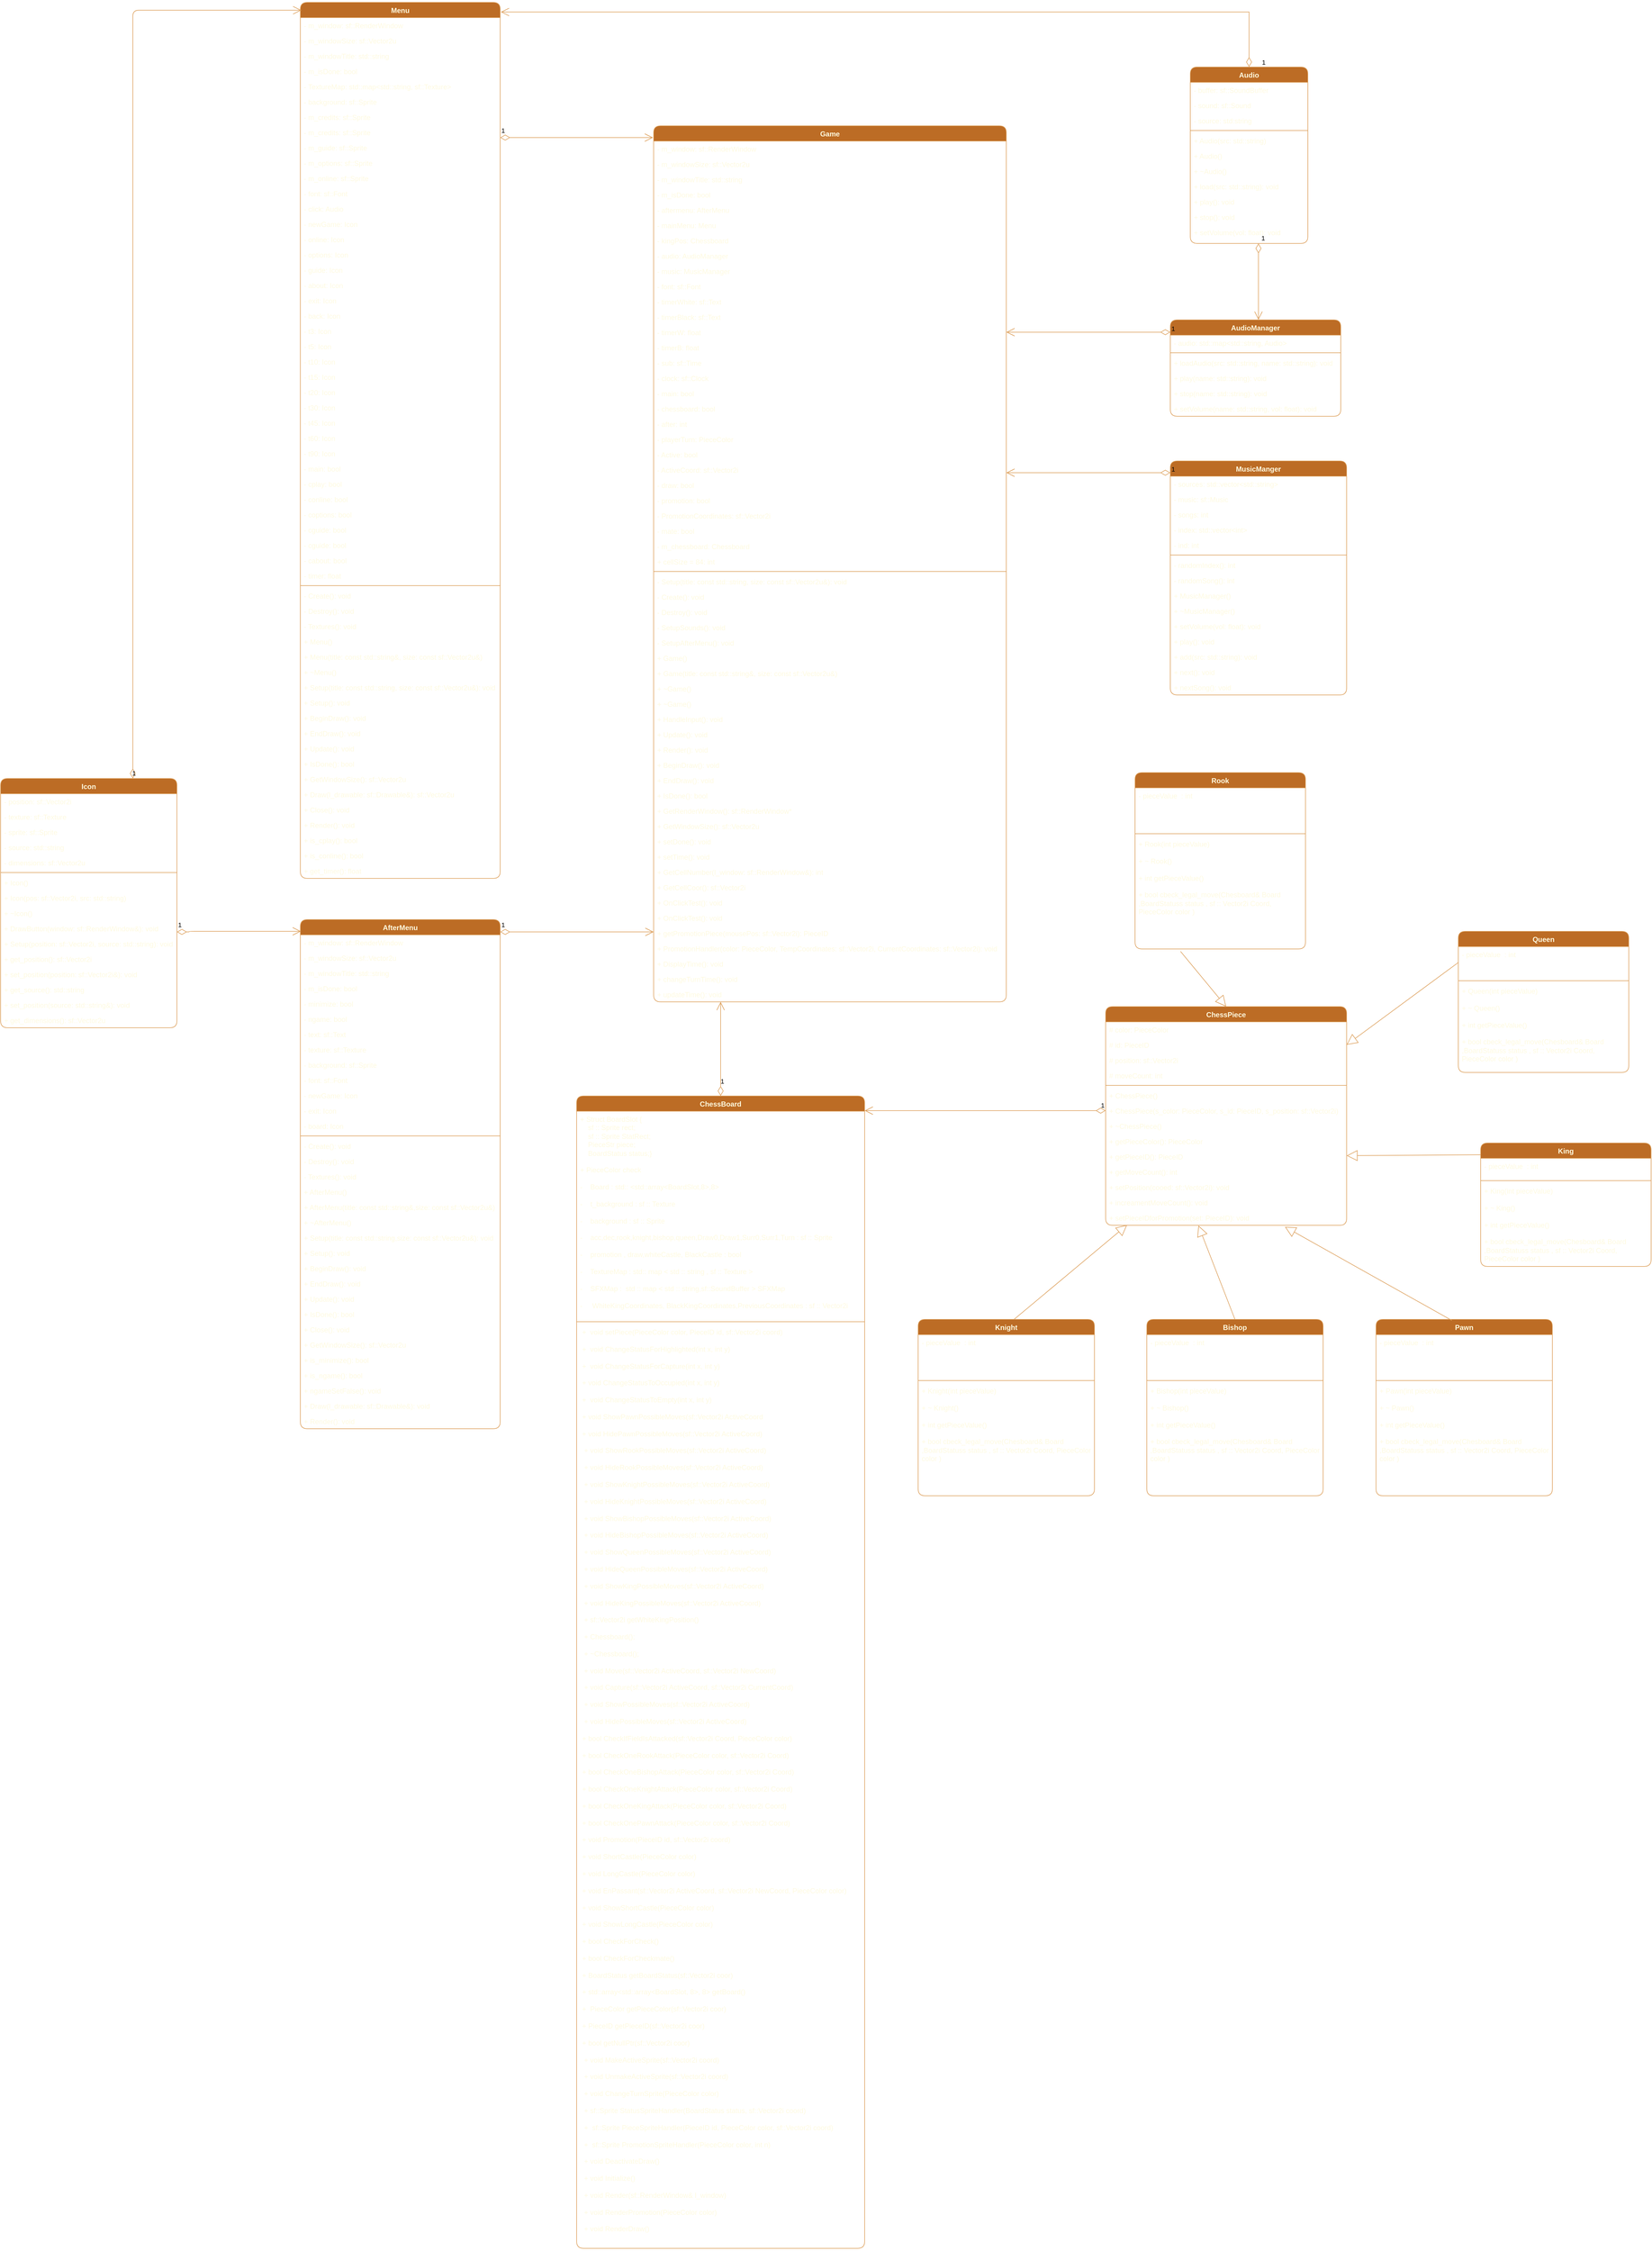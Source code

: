 <mxfile version="21.3.0" type="device">
  <diagram id="C5RBs43oDa-KdzZeNtuy" name="Page-1">
    <mxGraphModel dx="4815" dy="3160" grid="1" gridSize="10" guides="1" tooltips="1" connect="1" arrows="1" fold="1" page="1" pageScale="1" pageWidth="1169" pageHeight="1654" math="0" shadow="0">
      <root>
        <mxCell id="WIyWlLk6GJQsqaUBKTNV-0" />
        <mxCell id="WIyWlLk6GJQsqaUBKTNV-1" parent="WIyWlLk6GJQsqaUBKTNV-0" />
        <mxCell id="00VQSEoUQOlodZVyBVud-0" value="AfterMenu" style="swimlane;fontStyle=1;align=center;verticalAlign=top;childLayout=stackLayout;horizontal=1;startSize=26;horizontalStack=0;resizeParent=1;resizeParentMax=0;resizeLast=0;collapsible=1;marginBottom=0;whiteSpace=wrap;html=1;rounded=1;labelBackgroundColor=none;fillColor=#BC6C25;strokeColor=#DDA15E;fontColor=#FEFAE0;" parent="WIyWlLk6GJQsqaUBKTNV-1" vertex="1">
          <mxGeometry x="40" y="1420" width="340" height="866" as="geometry" />
        </mxCell>
        <mxCell id="00VQSEoUQOlodZVyBVud-6" value="- m_window: sf::RenderWindow" style="text;strokeColor=none;fillColor=none;align=left;verticalAlign=top;spacingLeft=4;spacingRight=4;overflow=hidden;rotatable=0;points=[[0,0.5],[1,0.5]];portConstraint=eastwest;whiteSpace=wrap;html=1;rounded=1;labelBackgroundColor=none;fontColor=#FEFAE0;" parent="00VQSEoUQOlodZVyBVud-0" vertex="1">
          <mxGeometry y="26" width="340" height="26" as="geometry" />
        </mxCell>
        <mxCell id="00VQSEoUQOlodZVyBVud-7" value="- m_windowSize: sf::Vector2u" style="text;strokeColor=none;fillColor=none;align=left;verticalAlign=top;spacingLeft=4;spacingRight=4;overflow=hidden;rotatable=0;points=[[0,0.5],[1,0.5]];portConstraint=eastwest;whiteSpace=wrap;html=1;rounded=1;labelBackgroundColor=none;fontColor=#FEFAE0;" parent="00VQSEoUQOlodZVyBVud-0" vertex="1">
          <mxGeometry y="52" width="340" height="26" as="geometry" />
        </mxCell>
        <mxCell id="00VQSEoUQOlodZVyBVud-8" value="- m_windowTitle: std::string" style="text;strokeColor=none;fillColor=none;align=left;verticalAlign=top;spacingLeft=4;spacingRight=4;overflow=hidden;rotatable=0;points=[[0,0.5],[1,0.5]];portConstraint=eastwest;whiteSpace=wrap;html=1;rounded=1;labelBackgroundColor=none;fontColor=#FEFAE0;" parent="00VQSEoUQOlodZVyBVud-0" vertex="1">
          <mxGeometry y="78" width="340" height="26" as="geometry" />
        </mxCell>
        <mxCell id="00VQSEoUQOlodZVyBVud-9" value="- m_isDone: bool" style="text;strokeColor=none;fillColor=none;align=left;verticalAlign=top;spacingLeft=4;spacingRight=4;overflow=hidden;rotatable=0;points=[[0,0.5],[1,0.5]];portConstraint=eastwest;whiteSpace=wrap;html=1;rounded=1;labelBackgroundColor=none;fontColor=#FEFAE0;" parent="00VQSEoUQOlodZVyBVud-0" vertex="1">
          <mxGeometry y="104" width="340" height="26" as="geometry" />
        </mxCell>
        <mxCell id="00VQSEoUQOlodZVyBVud-10" value="- minimize: bool" style="text;strokeColor=none;fillColor=none;align=left;verticalAlign=top;spacingLeft=4;spacingRight=4;overflow=hidden;rotatable=0;points=[[0,0.5],[1,0.5]];portConstraint=eastwest;whiteSpace=wrap;html=1;rounded=1;labelBackgroundColor=none;fontColor=#FEFAE0;" parent="00VQSEoUQOlodZVyBVud-0" vertex="1">
          <mxGeometry y="130" width="340" height="26" as="geometry" />
        </mxCell>
        <mxCell id="00VQSEoUQOlodZVyBVud-11" value="- ngame: bool" style="text;strokeColor=none;fillColor=none;align=left;verticalAlign=top;spacingLeft=4;spacingRight=4;overflow=hidden;rotatable=0;points=[[0,0.5],[1,0.5]];portConstraint=eastwest;whiteSpace=wrap;html=1;rounded=1;labelBackgroundColor=none;fontColor=#FEFAE0;" parent="00VQSEoUQOlodZVyBVud-0" vertex="1">
          <mxGeometry y="156" width="340" height="26" as="geometry" />
        </mxCell>
        <mxCell id="00VQSEoUQOlodZVyBVud-12" value="- text: sf::Text" style="text;strokeColor=none;fillColor=none;align=left;verticalAlign=top;spacingLeft=4;spacingRight=4;overflow=hidden;rotatable=0;points=[[0,0.5],[1,0.5]];portConstraint=eastwest;whiteSpace=wrap;html=1;rounded=1;labelBackgroundColor=none;fontColor=#FEFAE0;" parent="00VQSEoUQOlodZVyBVud-0" vertex="1">
          <mxGeometry y="182" width="340" height="26" as="geometry" />
        </mxCell>
        <mxCell id="00VQSEoUQOlodZVyBVud-13" value="- texture: sf::Texture" style="text;strokeColor=none;fillColor=none;align=left;verticalAlign=top;spacingLeft=4;spacingRight=4;overflow=hidden;rotatable=0;points=[[0,0.5],[1,0.5]];portConstraint=eastwest;whiteSpace=wrap;html=1;rounded=1;labelBackgroundColor=none;fontColor=#FEFAE0;" parent="00VQSEoUQOlodZVyBVud-0" vertex="1">
          <mxGeometry y="208" width="340" height="26" as="geometry" />
        </mxCell>
        <mxCell id="00VQSEoUQOlodZVyBVud-14" value="- background: sf::Sprite" style="text;strokeColor=none;fillColor=none;align=left;verticalAlign=top;spacingLeft=4;spacingRight=4;overflow=hidden;rotatable=0;points=[[0,0.5],[1,0.5]];portConstraint=eastwest;whiteSpace=wrap;html=1;rounded=1;labelBackgroundColor=none;fontColor=#FEFAE0;" parent="00VQSEoUQOlodZVyBVud-0" vertex="1">
          <mxGeometry y="234" width="340" height="26" as="geometry" />
        </mxCell>
        <mxCell id="00VQSEoUQOlodZVyBVud-15" value="- font: sf::Font" style="text;strokeColor=none;fillColor=none;align=left;verticalAlign=top;spacingLeft=4;spacingRight=4;overflow=hidden;rotatable=0;points=[[0,0.5],[1,0.5]];portConstraint=eastwest;whiteSpace=wrap;html=1;rounded=1;labelBackgroundColor=none;fontColor=#FEFAE0;" parent="00VQSEoUQOlodZVyBVud-0" vertex="1">
          <mxGeometry y="260" width="340" height="26" as="geometry" />
        </mxCell>
        <mxCell id="00VQSEoUQOlodZVyBVud-16" value="- newGame: Icon" style="text;strokeColor=none;fillColor=none;align=left;verticalAlign=top;spacingLeft=4;spacingRight=4;overflow=hidden;rotatable=0;points=[[0,0.5],[1,0.5]];portConstraint=eastwest;whiteSpace=wrap;html=1;rounded=1;labelBackgroundColor=none;fontColor=#FEFAE0;" parent="00VQSEoUQOlodZVyBVud-0" vertex="1">
          <mxGeometry y="286" width="340" height="26" as="geometry" />
        </mxCell>
        <mxCell id="00VQSEoUQOlodZVyBVud-17" value="- exit: Icon" style="text;strokeColor=none;fillColor=none;align=left;verticalAlign=top;spacingLeft=4;spacingRight=4;overflow=hidden;rotatable=0;points=[[0,0.5],[1,0.5]];portConstraint=eastwest;whiteSpace=wrap;html=1;rounded=1;labelBackgroundColor=none;fontColor=#FEFAE0;" parent="00VQSEoUQOlodZVyBVud-0" vertex="1">
          <mxGeometry y="312" width="340" height="26" as="geometry" />
        </mxCell>
        <mxCell id="00VQSEoUQOlodZVyBVud-18" value="- board: Icon" style="text;strokeColor=none;fillColor=none;align=left;verticalAlign=top;spacingLeft=4;spacingRight=4;overflow=hidden;rotatable=0;points=[[0,0.5],[1,0.5]];portConstraint=eastwest;whiteSpace=wrap;html=1;rounded=1;labelBackgroundColor=none;fontColor=#FEFAE0;" parent="00VQSEoUQOlodZVyBVud-0" vertex="1">
          <mxGeometry y="338" width="340" height="26" as="geometry" />
        </mxCell>
        <mxCell id="00VQSEoUQOlodZVyBVud-2" value="" style="line;strokeWidth=1;fillColor=none;align=left;verticalAlign=middle;spacingTop=-1;spacingLeft=3;spacingRight=3;rotatable=0;labelPosition=right;points=[];portConstraint=eastwest;strokeColor=#DDA15E;rounded=1;labelBackgroundColor=none;fontColor=#FEFAE0;" parent="00VQSEoUQOlodZVyBVud-0" vertex="1">
          <mxGeometry y="364" width="340" height="8" as="geometry" />
        </mxCell>
        <mxCell id="00VQSEoUQOlodZVyBVud-1" value="- Create(): void" style="text;strokeColor=none;fillColor=none;align=left;verticalAlign=top;spacingLeft=4;spacingRight=4;overflow=hidden;rotatable=0;points=[[0,0.5],[1,0.5]];portConstraint=eastwest;whiteSpace=wrap;html=1;rounded=1;labelBackgroundColor=none;fontColor=#FEFAE0;" parent="00VQSEoUQOlodZVyBVud-0" vertex="1">
          <mxGeometry y="372" width="340" height="26" as="geometry" />
        </mxCell>
        <mxCell id="00VQSEoUQOlodZVyBVud-4" value="- Destroy(): void" style="text;strokeColor=none;fillColor=none;align=left;verticalAlign=top;spacingLeft=4;spacingRight=4;overflow=hidden;rotatable=0;points=[[0,0.5],[1,0.5]];portConstraint=eastwest;whiteSpace=wrap;html=1;rounded=1;labelBackgroundColor=none;fontColor=#FEFAE0;" parent="00VQSEoUQOlodZVyBVud-0" vertex="1">
          <mxGeometry y="398" width="340" height="26" as="geometry" />
        </mxCell>
        <mxCell id="00VQSEoUQOlodZVyBVud-5" value="- Textures(): void" style="text;strokeColor=none;fillColor=none;align=left;verticalAlign=top;spacingLeft=4;spacingRight=4;overflow=hidden;rotatable=0;points=[[0,0.5],[1,0.5]];portConstraint=eastwest;whiteSpace=wrap;html=1;rounded=1;labelBackgroundColor=none;fontColor=#FEFAE0;" parent="00VQSEoUQOlodZVyBVud-0" vertex="1">
          <mxGeometry y="424" width="340" height="26" as="geometry" />
        </mxCell>
        <mxCell id="00VQSEoUQOlodZVyBVud-3" value="+ AfterMenu()" style="text;strokeColor=none;fillColor=none;align=left;verticalAlign=top;spacingLeft=4;spacingRight=4;overflow=hidden;rotatable=0;points=[[0,0.5],[1,0.5]];portConstraint=eastwest;whiteSpace=wrap;html=1;rounded=1;labelBackgroundColor=none;fontColor=#FEFAE0;" parent="00VQSEoUQOlodZVyBVud-0" vertex="1">
          <mxGeometry y="450" width="340" height="26" as="geometry" />
        </mxCell>
        <mxCell id="00VQSEoUQOlodZVyBVud-19" value="+ AfterMenu(title:&amp;nbsp;const std::string&amp;amp;,size: const sf::Vector2u&amp;amp;)" style="text;strokeColor=none;fillColor=none;align=left;verticalAlign=top;spacingLeft=4;spacingRight=4;overflow=hidden;rotatable=0;points=[[0,0.5],[1,0.5]];portConstraint=eastwest;whiteSpace=wrap;html=1;rounded=1;labelBackgroundColor=none;fontColor=#FEFAE0;" parent="00VQSEoUQOlodZVyBVud-0" vertex="1">
          <mxGeometry y="476" width="340" height="26" as="geometry" />
        </mxCell>
        <mxCell id="00VQSEoUQOlodZVyBVud-20" value="+ ~AfterMenu()" style="text;strokeColor=none;fillColor=none;align=left;verticalAlign=top;spacingLeft=4;spacingRight=4;overflow=hidden;rotatable=0;points=[[0,0.5],[1,0.5]];portConstraint=eastwest;whiteSpace=wrap;html=1;rounded=1;labelBackgroundColor=none;fontColor=#FEFAE0;" parent="00VQSEoUQOlodZVyBVud-0" vertex="1">
          <mxGeometry y="502" width="340" height="26" as="geometry" />
        </mxCell>
        <mxCell id="00VQSEoUQOlodZVyBVud-21" value="+ Setup(title:&amp;nbsp;const std::string,size: const sf::Vector2u&amp;amp;): void" style="text;strokeColor=none;fillColor=none;align=left;verticalAlign=top;spacingLeft=4;spacingRight=4;overflow=hidden;rotatable=0;points=[[0,0.5],[1,0.5]];portConstraint=eastwest;whiteSpace=wrap;html=1;rounded=1;labelBackgroundColor=none;fontColor=#FEFAE0;" parent="00VQSEoUQOlodZVyBVud-0" vertex="1">
          <mxGeometry y="528" width="340" height="26" as="geometry" />
        </mxCell>
        <mxCell id="00VQSEoUQOlodZVyBVud-22" value="+ Setup(): void" style="text;strokeColor=none;fillColor=none;align=left;verticalAlign=top;spacingLeft=4;spacingRight=4;overflow=hidden;rotatable=0;points=[[0,0.5],[1,0.5]];portConstraint=eastwest;whiteSpace=wrap;html=1;rounded=1;labelBackgroundColor=none;fontColor=#FEFAE0;" parent="00VQSEoUQOlodZVyBVud-0" vertex="1">
          <mxGeometry y="554" width="340" height="26" as="geometry" />
        </mxCell>
        <mxCell id="00VQSEoUQOlodZVyBVud-23" value="+ BeginDraw(): void" style="text;strokeColor=none;fillColor=none;align=left;verticalAlign=top;spacingLeft=4;spacingRight=4;overflow=hidden;rotatable=0;points=[[0,0.5],[1,0.5]];portConstraint=eastwest;whiteSpace=wrap;html=1;rounded=1;labelBackgroundColor=none;fontColor=#FEFAE0;" parent="00VQSEoUQOlodZVyBVud-0" vertex="1">
          <mxGeometry y="580" width="340" height="26" as="geometry" />
        </mxCell>
        <mxCell id="00VQSEoUQOlodZVyBVud-24" value="+ EndDraw(): void" style="text;strokeColor=none;fillColor=none;align=left;verticalAlign=top;spacingLeft=4;spacingRight=4;overflow=hidden;rotatable=0;points=[[0,0.5],[1,0.5]];portConstraint=eastwest;whiteSpace=wrap;html=1;rounded=1;labelBackgroundColor=none;fontColor=#FEFAE0;" parent="00VQSEoUQOlodZVyBVud-0" vertex="1">
          <mxGeometry y="606" width="340" height="26" as="geometry" />
        </mxCell>
        <mxCell id="00VQSEoUQOlodZVyBVud-25" value="+ Update(): void" style="text;strokeColor=none;fillColor=none;align=left;verticalAlign=top;spacingLeft=4;spacingRight=4;overflow=hidden;rotatable=0;points=[[0,0.5],[1,0.5]];portConstraint=eastwest;whiteSpace=wrap;html=1;rounded=1;labelBackgroundColor=none;fontColor=#FEFAE0;" parent="00VQSEoUQOlodZVyBVud-0" vertex="1">
          <mxGeometry y="632" width="340" height="26" as="geometry" />
        </mxCell>
        <mxCell id="00VQSEoUQOlodZVyBVud-26" value="+ IsDone(): bool" style="text;strokeColor=none;fillColor=none;align=left;verticalAlign=top;spacingLeft=4;spacingRight=4;overflow=hidden;rotatable=0;points=[[0,0.5],[1,0.5]];portConstraint=eastwest;whiteSpace=wrap;html=1;rounded=1;labelBackgroundColor=none;fontColor=#FEFAE0;" parent="00VQSEoUQOlodZVyBVud-0" vertex="1">
          <mxGeometry y="658" width="340" height="26" as="geometry" />
        </mxCell>
        <mxCell id="00VQSEoUQOlodZVyBVud-27" value="+ Close(): void" style="text;strokeColor=none;fillColor=none;align=left;verticalAlign=top;spacingLeft=4;spacingRight=4;overflow=hidden;rotatable=0;points=[[0,0.5],[1,0.5]];portConstraint=eastwest;whiteSpace=wrap;html=1;rounded=1;labelBackgroundColor=none;fontColor=#FEFAE0;" parent="00VQSEoUQOlodZVyBVud-0" vertex="1">
          <mxGeometry y="684" width="340" height="26" as="geometry" />
        </mxCell>
        <mxCell id="00VQSEoUQOlodZVyBVud-28" value="+ GetWindowSize(): sf::Vector2u" style="text;strokeColor=none;fillColor=none;align=left;verticalAlign=top;spacingLeft=4;spacingRight=4;overflow=hidden;rotatable=0;points=[[0,0.5],[1,0.5]];portConstraint=eastwest;whiteSpace=wrap;html=1;rounded=1;labelBackgroundColor=none;fontColor=#FEFAE0;" parent="00VQSEoUQOlodZVyBVud-0" vertex="1">
          <mxGeometry y="710" width="340" height="26" as="geometry" />
        </mxCell>
        <mxCell id="00VQSEoUQOlodZVyBVud-29" value="+ is_minimize(): bool" style="text;strokeColor=none;fillColor=none;align=left;verticalAlign=top;spacingLeft=4;spacingRight=4;overflow=hidden;rotatable=0;points=[[0,0.5],[1,0.5]];portConstraint=eastwest;whiteSpace=wrap;html=1;rounded=1;labelBackgroundColor=none;fontColor=#FEFAE0;" parent="00VQSEoUQOlodZVyBVud-0" vertex="1">
          <mxGeometry y="736" width="340" height="26" as="geometry" />
        </mxCell>
        <mxCell id="00VQSEoUQOlodZVyBVud-30" value="+ is_ngame(): bool" style="text;strokeColor=none;fillColor=none;align=left;verticalAlign=top;spacingLeft=4;spacingRight=4;overflow=hidden;rotatable=0;points=[[0,0.5],[1,0.5]];portConstraint=eastwest;whiteSpace=wrap;html=1;rounded=1;labelBackgroundColor=none;fontColor=#FEFAE0;" parent="00VQSEoUQOlodZVyBVud-0" vertex="1">
          <mxGeometry y="762" width="340" height="26" as="geometry" />
        </mxCell>
        <mxCell id="00VQSEoUQOlodZVyBVud-31" value="+ ngameSetFalse(): void" style="text;strokeColor=none;fillColor=none;align=left;verticalAlign=top;spacingLeft=4;spacingRight=4;overflow=hidden;rotatable=0;points=[[0,0.5],[1,0.5]];portConstraint=eastwest;whiteSpace=wrap;html=1;rounded=1;labelBackgroundColor=none;fontColor=#FEFAE0;" parent="00VQSEoUQOlodZVyBVud-0" vertex="1">
          <mxGeometry y="788" width="340" height="26" as="geometry" />
        </mxCell>
        <mxCell id="00VQSEoUQOlodZVyBVud-32" value="+ Draw(l_drawable: sf::Drawable&amp;amp;): void" style="text;strokeColor=none;fillColor=none;align=left;verticalAlign=top;spacingLeft=4;spacingRight=4;overflow=hidden;rotatable=0;points=[[0,0.5],[1,0.5]];portConstraint=eastwest;whiteSpace=wrap;html=1;rounded=1;labelBackgroundColor=none;fontColor=#FEFAE0;" parent="00VQSEoUQOlodZVyBVud-0" vertex="1">
          <mxGeometry y="814" width="340" height="26" as="geometry" />
        </mxCell>
        <mxCell id="00VQSEoUQOlodZVyBVud-33" value="+ Render(): void" style="text;strokeColor=none;fillColor=none;align=left;verticalAlign=top;spacingLeft=4;spacingRight=4;overflow=hidden;rotatable=0;points=[[0,0.5],[1,0.5]];portConstraint=eastwest;whiteSpace=wrap;html=1;rounded=1;labelBackgroundColor=none;fontColor=#FEFAE0;" parent="00VQSEoUQOlodZVyBVud-0" vertex="1">
          <mxGeometry y="840" width="340" height="26" as="geometry" />
        </mxCell>
        <mxCell id="00VQSEoUQOlodZVyBVud-34" value="Audio" style="swimlane;fontStyle=1;align=center;verticalAlign=top;childLayout=stackLayout;horizontal=1;startSize=26;horizontalStack=0;resizeParent=1;resizeParentMax=0;resizeLast=0;collapsible=1;marginBottom=0;whiteSpace=wrap;html=1;rounded=1;labelBackgroundColor=none;fillColor=#BC6C25;strokeColor=#DDA15E;fontColor=#FEFAE0;" parent="WIyWlLk6GJQsqaUBKTNV-1" vertex="1">
          <mxGeometry x="1554" y="-30" width="200" height="300" as="geometry" />
        </mxCell>
        <mxCell id="00VQSEoUQOlodZVyBVud-35" value="- buffer: sf::SoundBuffer" style="text;strokeColor=none;fillColor=none;align=left;verticalAlign=top;spacingLeft=4;spacingRight=4;overflow=hidden;rotatable=0;points=[[0,0.5],[1,0.5]];portConstraint=eastwest;whiteSpace=wrap;html=1;rounded=1;labelBackgroundColor=none;fontColor=#FEFAE0;" parent="00VQSEoUQOlodZVyBVud-34" vertex="1">
          <mxGeometry y="26" width="200" height="26" as="geometry" />
        </mxCell>
        <mxCell id="00VQSEoUQOlodZVyBVud-38" value="- sound: sf::Sound" style="text;strokeColor=none;fillColor=none;align=left;verticalAlign=top;spacingLeft=4;spacingRight=4;overflow=hidden;rotatable=0;points=[[0,0.5],[1,0.5]];portConstraint=eastwest;whiteSpace=wrap;html=1;rounded=1;labelBackgroundColor=none;fontColor=#FEFAE0;" parent="00VQSEoUQOlodZVyBVud-34" vertex="1">
          <mxGeometry y="52" width="200" height="26" as="geometry" />
        </mxCell>
        <mxCell id="00VQSEoUQOlodZVyBVud-39" value="- source: std:string" style="text;strokeColor=none;fillColor=none;align=left;verticalAlign=top;spacingLeft=4;spacingRight=4;overflow=hidden;rotatable=0;points=[[0,0.5],[1,0.5]];portConstraint=eastwest;whiteSpace=wrap;html=1;rounded=1;labelBackgroundColor=none;fontColor=#FEFAE0;" parent="00VQSEoUQOlodZVyBVud-34" vertex="1">
          <mxGeometry y="78" width="200" height="26" as="geometry" />
        </mxCell>
        <mxCell id="00VQSEoUQOlodZVyBVud-36" value="" style="line;strokeWidth=1;fillColor=none;align=left;verticalAlign=middle;spacingTop=-1;spacingLeft=3;spacingRight=3;rotatable=0;labelPosition=right;points=[];portConstraint=eastwest;strokeColor=#DDA15E;rounded=1;labelBackgroundColor=none;fontColor=#FEFAE0;" parent="00VQSEoUQOlodZVyBVud-34" vertex="1">
          <mxGeometry y="104" width="200" height="8" as="geometry" />
        </mxCell>
        <mxCell id="00VQSEoUQOlodZVyBVud-37" value="+ Audio(src: std::string)" style="text;strokeColor=none;fillColor=none;align=left;verticalAlign=top;spacingLeft=4;spacingRight=4;overflow=hidden;rotatable=0;points=[[0,0.5],[1,0.5]];portConstraint=eastwest;whiteSpace=wrap;html=1;rounded=1;labelBackgroundColor=none;fontColor=#FEFAE0;" parent="00VQSEoUQOlodZVyBVud-34" vertex="1">
          <mxGeometry y="112" width="200" height="26" as="geometry" />
        </mxCell>
        <mxCell id="00VQSEoUQOlodZVyBVud-40" value="+ Audio()" style="text;strokeColor=none;fillColor=none;align=left;verticalAlign=top;spacingLeft=4;spacingRight=4;overflow=hidden;rotatable=0;points=[[0,0.5],[1,0.5]];portConstraint=eastwest;whiteSpace=wrap;html=1;rounded=1;labelBackgroundColor=none;fontColor=#FEFAE0;" parent="00VQSEoUQOlodZVyBVud-34" vertex="1">
          <mxGeometry y="138" width="200" height="26" as="geometry" />
        </mxCell>
        <mxCell id="00VQSEoUQOlodZVyBVud-41" value="+ ~Audio()" style="text;strokeColor=none;fillColor=none;align=left;verticalAlign=top;spacingLeft=4;spacingRight=4;overflow=hidden;rotatable=0;points=[[0,0.5],[1,0.5]];portConstraint=eastwest;whiteSpace=wrap;html=1;rounded=1;labelBackgroundColor=none;fontColor=#FEFAE0;" parent="00VQSEoUQOlodZVyBVud-34" vertex="1">
          <mxGeometry y="164" width="200" height="26" as="geometry" />
        </mxCell>
        <mxCell id="00VQSEoUQOlodZVyBVud-42" value="+ load(src: std::string): void" style="text;strokeColor=none;fillColor=none;align=left;verticalAlign=top;spacingLeft=4;spacingRight=4;overflow=hidden;rotatable=0;points=[[0,0.5],[1,0.5]];portConstraint=eastwest;whiteSpace=wrap;html=1;rounded=1;labelBackgroundColor=none;fontColor=#FEFAE0;" parent="00VQSEoUQOlodZVyBVud-34" vertex="1">
          <mxGeometry y="190" width="200" height="26" as="geometry" />
        </mxCell>
        <mxCell id="00VQSEoUQOlodZVyBVud-43" value="+ play(): void" style="text;strokeColor=none;fillColor=none;align=left;verticalAlign=top;spacingLeft=4;spacingRight=4;overflow=hidden;rotatable=0;points=[[0,0.5],[1,0.5]];portConstraint=eastwest;whiteSpace=wrap;html=1;rounded=1;labelBackgroundColor=none;fontColor=#FEFAE0;" parent="00VQSEoUQOlodZVyBVud-34" vertex="1">
          <mxGeometry y="216" width="200" height="26" as="geometry" />
        </mxCell>
        <mxCell id="00VQSEoUQOlodZVyBVud-44" value="+ stop(): void" style="text;strokeColor=none;fillColor=none;align=left;verticalAlign=top;spacingLeft=4;spacingRight=4;overflow=hidden;rotatable=0;points=[[0,0.5],[1,0.5]];portConstraint=eastwest;whiteSpace=wrap;html=1;rounded=1;labelBackgroundColor=none;fontColor=#FEFAE0;" parent="00VQSEoUQOlodZVyBVud-34" vertex="1">
          <mxGeometry y="242" width="200" height="26" as="geometry" />
        </mxCell>
        <mxCell id="00VQSEoUQOlodZVyBVud-45" value="+ setVolume(vol: float): void" style="text;strokeColor=none;fillColor=none;align=left;verticalAlign=top;spacingLeft=4;spacingRight=4;overflow=hidden;rotatable=0;points=[[0,0.5],[1,0.5]];portConstraint=eastwest;whiteSpace=wrap;html=1;rounded=1;labelBackgroundColor=none;fontColor=#FEFAE0;" parent="00VQSEoUQOlodZVyBVud-34" vertex="1">
          <mxGeometry y="268" width="200" height="32" as="geometry" />
        </mxCell>
        <mxCell id="00VQSEoUQOlodZVyBVud-46" value="AudioManager" style="swimlane;fontStyle=1;align=center;verticalAlign=top;childLayout=stackLayout;horizontal=1;startSize=26;horizontalStack=0;resizeParent=1;resizeParentMax=0;resizeLast=0;collapsible=1;marginBottom=0;whiteSpace=wrap;html=1;rounded=1;labelBackgroundColor=none;fillColor=#BC6C25;strokeColor=#DDA15E;fontColor=#FEFAE0;" parent="WIyWlLk6GJQsqaUBKTNV-1" vertex="1">
          <mxGeometry x="1520" y="400" width="290" height="164" as="geometry" />
        </mxCell>
        <mxCell id="00VQSEoUQOlodZVyBVud-47" value="- audio: std::map&amp;lt;std::string, Audio&amp;gt;" style="text;strokeColor=none;fillColor=none;align=left;verticalAlign=top;spacingLeft=4;spacingRight=4;overflow=hidden;rotatable=0;points=[[0,0.5],[1,0.5]];portConstraint=eastwest;whiteSpace=wrap;html=1;rounded=1;labelBackgroundColor=none;fontColor=#FEFAE0;" parent="00VQSEoUQOlodZVyBVud-46" vertex="1">
          <mxGeometry y="26" width="290" height="26" as="geometry" />
        </mxCell>
        <mxCell id="00VQSEoUQOlodZVyBVud-48" value="" style="line;strokeWidth=1;fillColor=none;align=left;verticalAlign=middle;spacingTop=-1;spacingLeft=3;spacingRight=3;rotatable=0;labelPosition=right;points=[];portConstraint=eastwest;strokeColor=#DDA15E;rounded=1;labelBackgroundColor=none;fontColor=#FEFAE0;" parent="00VQSEoUQOlodZVyBVud-46" vertex="1">
          <mxGeometry y="52" width="290" height="8" as="geometry" />
        </mxCell>
        <mxCell id="00VQSEoUQOlodZVyBVud-49" value="+ loadAudio(src: std::string, name: std::string): void" style="text;strokeColor=none;fillColor=none;align=left;verticalAlign=top;spacingLeft=4;spacingRight=4;overflow=hidden;rotatable=0;points=[[0,0.5],[1,0.5]];portConstraint=eastwest;whiteSpace=wrap;html=1;rounded=1;labelBackgroundColor=none;fontColor=#FEFAE0;" parent="00VQSEoUQOlodZVyBVud-46" vertex="1">
          <mxGeometry y="60" width="290" height="26" as="geometry" />
        </mxCell>
        <mxCell id="00VQSEoUQOlodZVyBVud-50" value="+ play(name: std::string): void" style="text;strokeColor=none;fillColor=none;align=left;verticalAlign=top;spacingLeft=4;spacingRight=4;overflow=hidden;rotatable=0;points=[[0,0.5],[1,0.5]];portConstraint=eastwest;whiteSpace=wrap;html=1;rounded=1;labelBackgroundColor=none;fontColor=#FEFAE0;" parent="00VQSEoUQOlodZVyBVud-46" vertex="1">
          <mxGeometry y="86" width="290" height="26" as="geometry" />
        </mxCell>
        <mxCell id="00VQSEoUQOlodZVyBVud-51" value="+ stop(name: std::string): void" style="text;strokeColor=none;fillColor=none;align=left;verticalAlign=top;spacingLeft=4;spacingRight=4;overflow=hidden;rotatable=0;points=[[0,0.5],[1,0.5]];portConstraint=eastwest;whiteSpace=wrap;html=1;rounded=1;labelBackgroundColor=none;fontColor=#FEFAE0;" parent="00VQSEoUQOlodZVyBVud-46" vertex="1">
          <mxGeometry y="112" width="290" height="26" as="geometry" />
        </mxCell>
        <mxCell id="00VQSEoUQOlodZVyBVud-52" value="+ setVolume(name: std::string, vol: float): void" style="text;strokeColor=none;fillColor=none;align=left;verticalAlign=top;spacingLeft=4;spacingRight=4;overflow=hidden;rotatable=0;points=[[0,0.5],[1,0.5]];portConstraint=eastwest;whiteSpace=wrap;html=1;rounded=1;labelBackgroundColor=none;fontColor=#FEFAE0;" parent="00VQSEoUQOlodZVyBVud-46" vertex="1">
          <mxGeometry y="138" width="290" height="26" as="geometry" />
        </mxCell>
        <mxCell id="00VQSEoUQOlodZVyBVud-57" value="ChessPiece" style="swimlane;fontStyle=1;align=center;verticalAlign=top;childLayout=stackLayout;horizontal=1;startSize=26;horizontalStack=0;resizeParent=1;resizeParentMax=0;resizeLast=0;collapsible=1;marginBottom=0;whiteSpace=wrap;html=1;rounded=1;labelBackgroundColor=none;fillColor=#BC6C25;strokeColor=#DDA15E;fontColor=#FEFAE0;" parent="WIyWlLk6GJQsqaUBKTNV-1" vertex="1">
          <mxGeometry x="1410" y="1568" width="410" height="372" as="geometry" />
        </mxCell>
        <mxCell id="00VQSEoUQOlodZVyBVud-58" value="# color: PieceColor" style="text;strokeColor=none;fillColor=none;align=left;verticalAlign=top;spacingLeft=4;spacingRight=4;overflow=hidden;rotatable=0;points=[[0,0.5],[1,0.5]];portConstraint=eastwest;whiteSpace=wrap;html=1;rounded=1;labelBackgroundColor=none;fontColor=#FEFAE0;" parent="00VQSEoUQOlodZVyBVud-57" vertex="1">
          <mxGeometry y="26" width="410" height="26" as="geometry" />
        </mxCell>
        <mxCell id="00VQSEoUQOlodZVyBVud-61" value="# id: PieceID" style="text;strokeColor=none;fillColor=none;align=left;verticalAlign=top;spacingLeft=4;spacingRight=4;overflow=hidden;rotatable=0;points=[[0,0.5],[1,0.5]];portConstraint=eastwest;whiteSpace=wrap;html=1;rounded=1;labelBackgroundColor=none;fontColor=#FEFAE0;" parent="00VQSEoUQOlodZVyBVud-57" vertex="1">
          <mxGeometry y="52" width="410" height="26" as="geometry" />
        </mxCell>
        <mxCell id="00VQSEoUQOlodZVyBVud-62" value="# position: sf::Vector2i" style="text;strokeColor=none;fillColor=none;align=left;verticalAlign=top;spacingLeft=4;spacingRight=4;overflow=hidden;rotatable=0;points=[[0,0.5],[1,0.5]];portConstraint=eastwest;whiteSpace=wrap;html=1;rounded=1;labelBackgroundColor=none;fontColor=#FEFAE0;" parent="00VQSEoUQOlodZVyBVud-57" vertex="1">
          <mxGeometry y="78" width="410" height="26" as="geometry" />
        </mxCell>
        <mxCell id="00VQSEoUQOlodZVyBVud-63" value="# moveCount: int" style="text;strokeColor=none;fillColor=none;align=left;verticalAlign=top;spacingLeft=4;spacingRight=4;overflow=hidden;rotatable=0;points=[[0,0.5],[1,0.5]];portConstraint=eastwest;whiteSpace=wrap;html=1;rounded=1;labelBackgroundColor=none;fontColor=#FEFAE0;" parent="00VQSEoUQOlodZVyBVud-57" vertex="1">
          <mxGeometry y="104" width="410" height="26" as="geometry" />
        </mxCell>
        <mxCell id="00VQSEoUQOlodZVyBVud-59" value="" style="line;strokeWidth=1;fillColor=none;align=left;verticalAlign=middle;spacingTop=-1;spacingLeft=3;spacingRight=3;rotatable=0;labelPosition=right;points=[];portConstraint=eastwest;strokeColor=#DDA15E;rounded=1;labelBackgroundColor=none;fontColor=#FEFAE0;" parent="00VQSEoUQOlodZVyBVud-57" vertex="1">
          <mxGeometry y="130" width="410" height="8" as="geometry" />
        </mxCell>
        <mxCell id="00VQSEoUQOlodZVyBVud-60" value="+ ChessPiece()" style="text;strokeColor=none;fillColor=none;align=left;verticalAlign=top;spacingLeft=4;spacingRight=4;overflow=hidden;rotatable=0;points=[[0,0.5],[1,0.5]];portConstraint=eastwest;whiteSpace=wrap;html=1;rounded=1;labelBackgroundColor=none;fontColor=#FEFAE0;" parent="00VQSEoUQOlodZVyBVud-57" vertex="1">
          <mxGeometry y="138" width="410" height="26" as="geometry" />
        </mxCell>
        <mxCell id="00VQSEoUQOlodZVyBVud-64" value="+ ChessPiece(s_color: PieceColor, s_id: PieceID, s_position: sf::Vector2i)" style="text;strokeColor=none;fillColor=none;align=left;verticalAlign=top;spacingLeft=4;spacingRight=4;overflow=hidden;rotatable=0;points=[[0,0.5],[1,0.5]];portConstraint=eastwest;whiteSpace=wrap;html=1;rounded=1;labelBackgroundColor=none;fontColor=#FEFAE0;" parent="00VQSEoUQOlodZVyBVud-57" vertex="1">
          <mxGeometry y="164" width="410" height="26" as="geometry" />
        </mxCell>
        <mxCell id="00VQSEoUQOlodZVyBVud-65" value="+ ~ChessPiece()" style="text;strokeColor=none;fillColor=none;align=left;verticalAlign=top;spacingLeft=4;spacingRight=4;overflow=hidden;rotatable=0;points=[[0,0.5],[1,0.5]];portConstraint=eastwest;whiteSpace=wrap;html=1;rounded=1;labelBackgroundColor=none;fontColor=#FEFAE0;" parent="00VQSEoUQOlodZVyBVud-57" vertex="1">
          <mxGeometry y="190" width="410" height="26" as="geometry" />
        </mxCell>
        <mxCell id="00VQSEoUQOlodZVyBVud-66" value="+ getPieceColor(): PieceColor" style="text;strokeColor=none;fillColor=none;align=left;verticalAlign=top;spacingLeft=4;spacingRight=4;overflow=hidden;rotatable=0;points=[[0,0.5],[1,0.5]];portConstraint=eastwest;whiteSpace=wrap;html=1;rounded=1;labelBackgroundColor=none;fontColor=#FEFAE0;" parent="00VQSEoUQOlodZVyBVud-57" vertex="1">
          <mxGeometry y="216" width="410" height="26" as="geometry" />
        </mxCell>
        <mxCell id="00VQSEoUQOlodZVyBVud-67" value="+ getPieceID(): PieceID" style="text;strokeColor=none;fillColor=none;align=left;verticalAlign=top;spacingLeft=4;spacingRight=4;overflow=hidden;rotatable=0;points=[[0,0.5],[1,0.5]];portConstraint=eastwest;whiteSpace=wrap;html=1;rounded=1;labelBackgroundColor=none;fontColor=#FEFAE0;" parent="00VQSEoUQOlodZVyBVud-57" vertex="1">
          <mxGeometry y="242" width="410" height="26" as="geometry" />
        </mxCell>
        <mxCell id="00VQSEoUQOlodZVyBVud-68" value="+ getMoveCount(): int" style="text;strokeColor=none;fillColor=none;align=left;verticalAlign=top;spacingLeft=4;spacingRight=4;overflow=hidden;rotatable=0;points=[[0,0.5],[1,0.5]];portConstraint=eastwest;whiteSpace=wrap;html=1;rounded=1;labelBackgroundColor=none;fontColor=#FEFAE0;" parent="00VQSEoUQOlodZVyBVud-57" vertex="1">
          <mxGeometry y="268" width="410" height="26" as="geometry" />
        </mxCell>
        <mxCell id="00VQSEoUQOlodZVyBVud-69" value="+ setPosition(cooed: sf::Vector2i): void" style="text;strokeColor=none;fillColor=none;align=left;verticalAlign=top;spacingLeft=4;spacingRight=4;overflow=hidden;rotatable=0;points=[[0,0.5],[1,0.5]];portConstraint=eastwest;whiteSpace=wrap;html=1;rounded=1;labelBackgroundColor=none;fontColor=#FEFAE0;" parent="00VQSEoUQOlodZVyBVud-57" vertex="1">
          <mxGeometry y="294" width="410" height="26" as="geometry" />
        </mxCell>
        <mxCell id="00VQSEoUQOlodZVyBVud-70" value="+ increamentMoveCount(): void" style="text;strokeColor=none;fillColor=none;align=left;verticalAlign=top;spacingLeft=4;spacingRight=4;overflow=hidden;rotatable=0;points=[[0,0.5],[1,0.5]];portConstraint=eastwest;whiteSpace=wrap;html=1;rounded=1;labelBackgroundColor=none;fontColor=#FEFAE0;" parent="00VQSEoUQOlodZVyBVud-57" vertex="1">
          <mxGeometry y="320" width="410" height="26" as="geometry" />
        </mxCell>
        <mxCell id="00VQSEoUQOlodZVyBVud-71" value="+ setPieceIDforPromotion(set: PieceID): void" style="text;strokeColor=none;fillColor=none;align=left;verticalAlign=top;spacingLeft=4;spacingRight=4;overflow=hidden;rotatable=0;points=[[0,0.5],[1,0.5]];portConstraint=eastwest;whiteSpace=wrap;html=1;rounded=1;labelBackgroundColor=none;fontColor=#FEFAE0;" parent="00VQSEoUQOlodZVyBVud-57" vertex="1">
          <mxGeometry y="346" width="410" height="26" as="geometry" />
        </mxCell>
        <mxCell id="00VQSEoUQOlodZVyBVud-72" value="Game" style="swimlane;fontStyle=1;align=center;verticalAlign=top;childLayout=stackLayout;horizontal=1;startSize=26;horizontalStack=0;resizeParent=1;resizeParentMax=0;resizeLast=0;collapsible=1;marginBottom=0;whiteSpace=wrap;html=1;rounded=1;labelBackgroundColor=none;fillColor=#BC6C25;strokeColor=#DDA15E;fontColor=#FEFAE0;" parent="WIyWlLk6GJQsqaUBKTNV-1" vertex="1">
          <mxGeometry x="641" y="70" width="600" height="1490" as="geometry" />
        </mxCell>
        <mxCell id="00VQSEoUQOlodZVyBVud-81" value="- m_window: sf::RenderWindow" style="text;strokeColor=none;fillColor=none;align=left;verticalAlign=top;spacingLeft=4;spacingRight=4;overflow=hidden;rotatable=0;points=[[0,0.5],[1,0.5]];portConstraint=eastwest;whiteSpace=wrap;html=1;rounded=1;labelBackgroundColor=none;fontColor=#FEFAE0;" parent="00VQSEoUQOlodZVyBVud-72" vertex="1">
          <mxGeometry y="26" width="600" height="26" as="geometry" />
        </mxCell>
        <mxCell id="00VQSEoUQOlodZVyBVud-82" value="- m_windowSize: sf::Vector2u" style="text;strokeColor=none;fillColor=none;align=left;verticalAlign=top;spacingLeft=4;spacingRight=4;overflow=hidden;rotatable=0;points=[[0,0.5],[1,0.5]];portConstraint=eastwest;whiteSpace=wrap;html=1;rounded=1;labelBackgroundColor=none;fontColor=#FEFAE0;" parent="00VQSEoUQOlodZVyBVud-72" vertex="1">
          <mxGeometry y="52" width="600" height="26" as="geometry" />
        </mxCell>
        <mxCell id="00VQSEoUQOlodZVyBVud-83" value="- m_windowTitle: std::string" style="text;strokeColor=none;fillColor=none;align=left;verticalAlign=top;spacingLeft=4;spacingRight=4;overflow=hidden;rotatable=0;points=[[0,0.5],[1,0.5]];portConstraint=eastwest;whiteSpace=wrap;html=1;rounded=1;labelBackgroundColor=none;fontColor=#FEFAE0;" parent="00VQSEoUQOlodZVyBVud-72" vertex="1">
          <mxGeometry y="78" width="600" height="26" as="geometry" />
        </mxCell>
        <mxCell id="00VQSEoUQOlodZVyBVud-84" value="- m_isDone: bool" style="text;strokeColor=none;fillColor=none;align=left;verticalAlign=top;spacingLeft=4;spacingRight=4;overflow=hidden;rotatable=0;points=[[0,0.5],[1,0.5]];portConstraint=eastwest;whiteSpace=wrap;html=1;rounded=1;labelBackgroundColor=none;fontColor=#FEFAE0;" parent="00VQSEoUQOlodZVyBVud-72" vertex="1">
          <mxGeometry y="104" width="600" height="26" as="geometry" />
        </mxCell>
        <mxCell id="00VQSEoUQOlodZVyBVud-89" value="- aftermenu: AfterMenu" style="text;strokeColor=none;fillColor=none;align=left;verticalAlign=top;spacingLeft=4;spacingRight=4;overflow=hidden;rotatable=0;points=[[0,0.5],[1,0.5]];portConstraint=eastwest;whiteSpace=wrap;html=1;rounded=1;labelBackgroundColor=none;fontColor=#FEFAE0;" parent="00VQSEoUQOlodZVyBVud-72" vertex="1">
          <mxGeometry y="130" width="600" height="26" as="geometry" />
        </mxCell>
        <mxCell id="00VQSEoUQOlodZVyBVud-91" value="- mainMenu: Menu" style="text;strokeColor=none;fillColor=none;align=left;verticalAlign=top;spacingLeft=4;spacingRight=4;overflow=hidden;rotatable=0;points=[[0,0.5],[1,0.5]];portConstraint=eastwest;whiteSpace=wrap;html=1;rounded=1;labelBackgroundColor=none;fontColor=#FEFAE0;" parent="00VQSEoUQOlodZVyBVud-72" vertex="1">
          <mxGeometry y="156" width="600" height="26" as="geometry" />
        </mxCell>
        <mxCell id="00VQSEoUQOlodZVyBVud-92" value="- kingPos: Chessboard" style="text;strokeColor=none;fillColor=none;align=left;verticalAlign=top;spacingLeft=4;spacingRight=4;overflow=hidden;rotatable=0;points=[[0,0.5],[1,0.5]];portConstraint=eastwest;whiteSpace=wrap;html=1;rounded=1;labelBackgroundColor=none;fontColor=#FEFAE0;" parent="00VQSEoUQOlodZVyBVud-72" vertex="1">
          <mxGeometry y="182" width="600" height="26" as="geometry" />
        </mxCell>
        <mxCell id="00VQSEoUQOlodZVyBVud-93" value="- audio: AudioManager" style="text;strokeColor=none;fillColor=none;align=left;verticalAlign=top;spacingLeft=4;spacingRight=4;overflow=hidden;rotatable=0;points=[[0,0.5],[1,0.5]];portConstraint=eastwest;whiteSpace=wrap;html=1;rounded=1;labelBackgroundColor=none;fontColor=#FEFAE0;" parent="00VQSEoUQOlodZVyBVud-72" vertex="1">
          <mxGeometry y="208" width="600" height="26" as="geometry" />
        </mxCell>
        <mxCell id="00VQSEoUQOlodZVyBVud-94" value="- music: MusicManager" style="text;strokeColor=none;fillColor=none;align=left;verticalAlign=top;spacingLeft=4;spacingRight=4;overflow=hidden;rotatable=0;points=[[0,0.5],[1,0.5]];portConstraint=eastwest;whiteSpace=wrap;html=1;rounded=1;labelBackgroundColor=none;fontColor=#FEFAE0;" parent="00VQSEoUQOlodZVyBVud-72" vertex="1">
          <mxGeometry y="234" width="600" height="26" as="geometry" />
        </mxCell>
        <mxCell id="00VQSEoUQOlodZVyBVud-95" value="- font: sf::Font" style="text;strokeColor=none;fillColor=none;align=left;verticalAlign=top;spacingLeft=4;spacingRight=4;overflow=hidden;rotatable=0;points=[[0,0.5],[1,0.5]];portConstraint=eastwest;whiteSpace=wrap;html=1;rounded=1;labelBackgroundColor=none;fontColor=#FEFAE0;" parent="00VQSEoUQOlodZVyBVud-72" vertex="1">
          <mxGeometry y="260" width="600" height="26" as="geometry" />
        </mxCell>
        <mxCell id="00VQSEoUQOlodZVyBVud-96" value="- timerWhite: sf::Text" style="text;strokeColor=none;fillColor=none;align=left;verticalAlign=top;spacingLeft=4;spacingRight=4;overflow=hidden;rotatable=0;points=[[0,0.5],[1,0.5]];portConstraint=eastwest;whiteSpace=wrap;html=1;rounded=1;labelBackgroundColor=none;fontColor=#FEFAE0;" parent="00VQSEoUQOlodZVyBVud-72" vertex="1">
          <mxGeometry y="286" width="600" height="26" as="geometry" />
        </mxCell>
        <mxCell id="00VQSEoUQOlodZVyBVud-97" value="- timerBlack: sf::Text" style="text;strokeColor=none;fillColor=none;align=left;verticalAlign=top;spacingLeft=4;spacingRight=4;overflow=hidden;rotatable=0;points=[[0,0.5],[1,0.5]];portConstraint=eastwest;whiteSpace=wrap;html=1;rounded=1;labelBackgroundColor=none;fontColor=#FEFAE0;" parent="00VQSEoUQOlodZVyBVud-72" vertex="1">
          <mxGeometry y="312" width="600" height="26" as="geometry" />
        </mxCell>
        <mxCell id="00VQSEoUQOlodZVyBVud-98" value="- timerW: float" style="text;strokeColor=none;fillColor=none;align=left;verticalAlign=top;spacingLeft=4;spacingRight=4;overflow=hidden;rotatable=0;points=[[0,0.5],[1,0.5]];portConstraint=eastwest;whiteSpace=wrap;html=1;rounded=1;labelBackgroundColor=none;fontColor=#FEFAE0;" parent="00VQSEoUQOlodZVyBVud-72" vertex="1">
          <mxGeometry y="338" width="600" height="26" as="geometry" />
        </mxCell>
        <mxCell id="00VQSEoUQOlodZVyBVud-99" value="- timerB: float" style="text;strokeColor=none;fillColor=none;align=left;verticalAlign=top;spacingLeft=4;spacingRight=4;overflow=hidden;rotatable=0;points=[[0,0.5],[1,0.5]];portConstraint=eastwest;whiteSpace=wrap;html=1;rounded=1;labelBackgroundColor=none;fontColor=#FEFAE0;" parent="00VQSEoUQOlodZVyBVud-72" vertex="1">
          <mxGeometry y="364" width="600" height="26" as="geometry" />
        </mxCell>
        <mxCell id="00VQSEoUQOlodZVyBVud-100" value="- sub: sf::Time" style="text;strokeColor=none;fillColor=none;align=left;verticalAlign=top;spacingLeft=4;spacingRight=4;overflow=hidden;rotatable=0;points=[[0,0.5],[1,0.5]];portConstraint=eastwest;whiteSpace=wrap;html=1;rounded=1;labelBackgroundColor=none;fontColor=#FEFAE0;" parent="00VQSEoUQOlodZVyBVud-72" vertex="1">
          <mxGeometry y="390" width="600" height="26" as="geometry" />
        </mxCell>
        <mxCell id="00VQSEoUQOlodZVyBVud-101" value="- clock: sf::Clock" style="text;strokeColor=none;fillColor=none;align=left;verticalAlign=top;spacingLeft=4;spacingRight=4;overflow=hidden;rotatable=0;points=[[0,0.5],[1,0.5]];portConstraint=eastwest;whiteSpace=wrap;html=1;rounded=1;labelBackgroundColor=none;fontColor=#FEFAE0;" parent="00VQSEoUQOlodZVyBVud-72" vertex="1">
          <mxGeometry y="416" width="600" height="26" as="geometry" />
        </mxCell>
        <mxCell id="00VQSEoUQOlodZVyBVud-102" value="- main: bool" style="text;strokeColor=none;fillColor=none;align=left;verticalAlign=top;spacingLeft=4;spacingRight=4;overflow=hidden;rotatable=0;points=[[0,0.5],[1,0.5]];portConstraint=eastwest;whiteSpace=wrap;html=1;rounded=1;labelBackgroundColor=none;fontColor=#FEFAE0;" parent="00VQSEoUQOlodZVyBVud-72" vertex="1">
          <mxGeometry y="442" width="600" height="26" as="geometry" />
        </mxCell>
        <mxCell id="00VQSEoUQOlodZVyBVud-103" value="- chessboard: bool" style="text;strokeColor=none;fillColor=none;align=left;verticalAlign=top;spacingLeft=4;spacingRight=4;overflow=hidden;rotatable=0;points=[[0,0.5],[1,0.5]];portConstraint=eastwest;whiteSpace=wrap;html=1;rounded=1;labelBackgroundColor=none;fontColor=#FEFAE0;" parent="00VQSEoUQOlodZVyBVud-72" vertex="1">
          <mxGeometry y="468" width="600" height="26" as="geometry" />
        </mxCell>
        <mxCell id="00VQSEoUQOlodZVyBVud-104" value="- after: int" style="text;strokeColor=none;fillColor=none;align=left;verticalAlign=top;spacingLeft=4;spacingRight=4;overflow=hidden;rotatable=0;points=[[0,0.5],[1,0.5]];portConstraint=eastwest;whiteSpace=wrap;html=1;rounded=1;labelBackgroundColor=none;fontColor=#FEFAE0;" parent="00VQSEoUQOlodZVyBVud-72" vertex="1">
          <mxGeometry y="494" width="600" height="26" as="geometry" />
        </mxCell>
        <mxCell id="00VQSEoUQOlodZVyBVud-105" value="- playerTurn: PieceColor" style="text;strokeColor=none;fillColor=none;align=left;verticalAlign=top;spacingLeft=4;spacingRight=4;overflow=hidden;rotatable=0;points=[[0,0.5],[1,0.5]];portConstraint=eastwest;whiteSpace=wrap;html=1;rounded=1;labelBackgroundColor=none;fontColor=#FEFAE0;" parent="00VQSEoUQOlodZVyBVud-72" vertex="1">
          <mxGeometry y="520" width="600" height="26" as="geometry" />
        </mxCell>
        <mxCell id="00VQSEoUQOlodZVyBVud-106" value="- Active: bool" style="text;strokeColor=none;fillColor=none;align=left;verticalAlign=top;spacingLeft=4;spacingRight=4;overflow=hidden;rotatable=0;points=[[0,0.5],[1,0.5]];portConstraint=eastwest;whiteSpace=wrap;html=1;rounded=1;labelBackgroundColor=none;fontColor=#FEFAE0;" parent="00VQSEoUQOlodZVyBVud-72" vertex="1">
          <mxGeometry y="546" width="600" height="26" as="geometry" />
        </mxCell>
        <mxCell id="00VQSEoUQOlodZVyBVud-107" value="- ActiveCoord: sf::Vector2i" style="text;strokeColor=none;fillColor=none;align=left;verticalAlign=top;spacingLeft=4;spacingRight=4;overflow=hidden;rotatable=0;points=[[0,0.5],[1,0.5]];portConstraint=eastwest;whiteSpace=wrap;html=1;rounded=1;labelBackgroundColor=none;fontColor=#FEFAE0;" parent="00VQSEoUQOlodZVyBVud-72" vertex="1">
          <mxGeometry y="572" width="600" height="26" as="geometry" />
        </mxCell>
        <mxCell id="00VQSEoUQOlodZVyBVud-108" value="- draw: bool" style="text;strokeColor=none;fillColor=none;align=left;verticalAlign=top;spacingLeft=4;spacingRight=4;overflow=hidden;rotatable=0;points=[[0,0.5],[1,0.5]];portConstraint=eastwest;whiteSpace=wrap;html=1;rounded=1;labelBackgroundColor=none;fontColor=#FEFAE0;" parent="00VQSEoUQOlodZVyBVud-72" vertex="1">
          <mxGeometry y="598" width="600" height="26" as="geometry" />
        </mxCell>
        <mxCell id="00VQSEoUQOlodZVyBVud-109" value="- promotion: bool" style="text;strokeColor=none;fillColor=none;align=left;verticalAlign=top;spacingLeft=4;spacingRight=4;overflow=hidden;rotatable=0;points=[[0,0.5],[1,0.5]];portConstraint=eastwest;whiteSpace=wrap;html=1;rounded=1;labelBackgroundColor=none;fontColor=#FEFAE0;" parent="00VQSEoUQOlodZVyBVud-72" vertex="1">
          <mxGeometry y="624" width="600" height="26" as="geometry" />
        </mxCell>
        <mxCell id="00VQSEoUQOlodZVyBVud-110" value="- PromotionCoordinates: sf::Vector2i" style="text;strokeColor=none;fillColor=none;align=left;verticalAlign=top;spacingLeft=4;spacingRight=4;overflow=hidden;rotatable=0;points=[[0,0.5],[1,0.5]];portConstraint=eastwest;whiteSpace=wrap;html=1;rounded=1;labelBackgroundColor=none;fontColor=#FEFAE0;" parent="00VQSEoUQOlodZVyBVud-72" vertex="1">
          <mxGeometry y="650" width="600" height="26" as="geometry" />
        </mxCell>
        <mxCell id="00VQSEoUQOlodZVyBVud-111" value="- mate: bool" style="text;strokeColor=none;fillColor=none;align=left;verticalAlign=top;spacingLeft=4;spacingRight=4;overflow=hidden;rotatable=0;points=[[0,0.5],[1,0.5]];portConstraint=eastwest;whiteSpace=wrap;html=1;rounded=1;labelBackgroundColor=none;fontColor=#FEFAE0;" parent="00VQSEoUQOlodZVyBVud-72" vertex="1">
          <mxGeometry y="676" width="600" height="26" as="geometry" />
        </mxCell>
        <mxCell id="00VQSEoUQOlodZVyBVud-112" value="- m_chessboard: Chessboard" style="text;strokeColor=none;fillColor=none;align=left;verticalAlign=top;spacingLeft=4;spacingRight=4;overflow=hidden;rotatable=0;points=[[0,0.5],[1,0.5]];portConstraint=eastwest;whiteSpace=wrap;html=1;rounded=1;labelBackgroundColor=none;fontColor=#FEFAE0;" parent="00VQSEoUQOlodZVyBVud-72" vertex="1">
          <mxGeometry y="702" width="600" height="26" as="geometry" />
        </mxCell>
        <mxCell id="00VQSEoUQOlodZVyBVud-113" value="+ cellSize = 84: int&amp;nbsp;" style="text;strokeColor=none;fillColor=none;align=left;verticalAlign=top;spacingLeft=4;spacingRight=4;overflow=hidden;rotatable=0;points=[[0,0.5],[1,0.5]];portConstraint=eastwest;whiteSpace=wrap;html=1;rounded=1;labelBackgroundColor=none;fontColor=#FEFAE0;" parent="00VQSEoUQOlodZVyBVud-72" vertex="1">
          <mxGeometry y="728" width="600" height="26" as="geometry" />
        </mxCell>
        <mxCell id="00VQSEoUQOlodZVyBVud-74" value="" style="line;strokeWidth=1;fillColor=none;align=left;verticalAlign=middle;spacingTop=-1;spacingLeft=3;spacingRight=3;rotatable=0;labelPosition=right;points=[];portConstraint=eastwest;strokeColor=#DDA15E;rounded=1;labelBackgroundColor=none;fontColor=#FEFAE0;" parent="00VQSEoUQOlodZVyBVud-72" vertex="1">
          <mxGeometry y="754" width="600" height="8" as="geometry" />
        </mxCell>
        <mxCell id="00VQSEoUQOlodZVyBVud-85" value="- Setup(title:&amp;nbsp;const std::string, size: const sf::Vector2u&amp;amp;): void" style="text;strokeColor=none;fillColor=none;align=left;verticalAlign=top;spacingLeft=4;spacingRight=4;overflow=hidden;rotatable=0;points=[[0,0.5],[1,0.5]];portConstraint=eastwest;whiteSpace=wrap;html=1;rounded=1;labelBackgroundColor=none;fontColor=#FEFAE0;" parent="00VQSEoUQOlodZVyBVud-72" vertex="1">
          <mxGeometry y="762" width="600" height="26" as="geometry" />
        </mxCell>
        <mxCell id="00VQSEoUQOlodZVyBVud-86" value="- Create(): void" style="text;strokeColor=none;fillColor=none;align=left;verticalAlign=top;spacingLeft=4;spacingRight=4;overflow=hidden;rotatable=0;points=[[0,0.5],[1,0.5]];portConstraint=eastwest;whiteSpace=wrap;html=1;rounded=1;labelBackgroundColor=none;fontColor=#FEFAE0;" parent="00VQSEoUQOlodZVyBVud-72" vertex="1">
          <mxGeometry y="788" width="600" height="26" as="geometry" />
        </mxCell>
        <mxCell id="00VQSEoUQOlodZVyBVud-87" value="- Destroy(): void" style="text;strokeColor=none;fillColor=none;align=left;verticalAlign=top;spacingLeft=4;spacingRight=4;overflow=hidden;rotatable=0;points=[[0,0.5],[1,0.5]];portConstraint=eastwest;whiteSpace=wrap;html=1;rounded=1;labelBackgroundColor=none;fontColor=#FEFAE0;" parent="00VQSEoUQOlodZVyBVud-72" vertex="1">
          <mxGeometry y="814" width="600" height="26" as="geometry" />
        </mxCell>
        <mxCell id="00VQSEoUQOlodZVyBVud-88" value="- SetupSounds(): void" style="text;strokeColor=none;fillColor=none;align=left;verticalAlign=top;spacingLeft=4;spacingRight=4;overflow=hidden;rotatable=0;points=[[0,0.5],[1,0.5]];portConstraint=eastwest;whiteSpace=wrap;html=1;rounded=1;labelBackgroundColor=none;fontColor=#FEFAE0;" parent="00VQSEoUQOlodZVyBVud-72" vertex="1">
          <mxGeometry y="840" width="600" height="26" as="geometry" />
        </mxCell>
        <mxCell id="00VQSEoUQOlodZVyBVud-90" value="- SetupAfterMenu(): void" style="text;strokeColor=none;fillColor=none;align=left;verticalAlign=top;spacingLeft=4;spacingRight=4;overflow=hidden;rotatable=0;points=[[0,0.5],[1,0.5]];portConstraint=eastwest;whiteSpace=wrap;html=1;rounded=1;labelBackgroundColor=none;fontColor=#FEFAE0;" parent="00VQSEoUQOlodZVyBVud-72" vertex="1">
          <mxGeometry y="866" width="600" height="26" as="geometry" />
        </mxCell>
        <mxCell id="00VQSEoUQOlodZVyBVud-115" value="+ Game()" style="text;strokeColor=none;fillColor=none;align=left;verticalAlign=top;spacingLeft=4;spacingRight=4;overflow=hidden;rotatable=0;points=[[0,0.5],[1,0.5]];portConstraint=eastwest;whiteSpace=wrap;html=1;rounded=1;labelBackgroundColor=none;fontColor=#FEFAE0;" parent="00VQSEoUQOlodZVyBVud-72" vertex="1">
          <mxGeometry y="892" width="600" height="26" as="geometry" />
        </mxCell>
        <mxCell id="00VQSEoUQOlodZVyBVud-116" value="+ Game(title:&amp;nbsp;const std::string&amp;amp;,&amp;nbsp;size:&amp;nbsp;const sf::Vector2u&amp;amp;)" style="text;strokeColor=none;fillColor=none;align=left;verticalAlign=top;spacingLeft=4;spacingRight=4;overflow=hidden;rotatable=0;points=[[0,0.5],[1,0.5]];portConstraint=eastwest;whiteSpace=wrap;html=1;rounded=1;labelBackgroundColor=none;fontColor=#FEFAE0;" parent="00VQSEoUQOlodZVyBVud-72" vertex="1">
          <mxGeometry y="918" width="600" height="26" as="geometry" />
        </mxCell>
        <mxCell id="NSAU29bCJmQmLtLiDZaY-26" value="+ ~Game()" style="text;strokeColor=none;fillColor=none;align=left;verticalAlign=top;spacingLeft=4;spacingRight=4;overflow=hidden;rotatable=0;points=[[0,0.5],[1,0.5]];portConstraint=eastwest;whiteSpace=wrap;html=1;rounded=1;labelBackgroundColor=none;fontColor=#FEFAE0;" parent="00VQSEoUQOlodZVyBVud-72" vertex="1">
          <mxGeometry y="944" width="600" height="26" as="geometry" />
        </mxCell>
        <mxCell id="00VQSEoUQOlodZVyBVud-117" value="+ ~Game()" style="text;strokeColor=none;fillColor=none;align=left;verticalAlign=top;spacingLeft=4;spacingRight=4;overflow=hidden;rotatable=0;points=[[0,0.5],[1,0.5]];portConstraint=eastwest;whiteSpace=wrap;html=1;rounded=1;labelBackgroundColor=none;fontColor=#FEFAE0;" parent="00VQSEoUQOlodZVyBVud-72" vertex="1">
          <mxGeometry y="970" width="600" height="26" as="geometry" />
        </mxCell>
        <mxCell id="00VQSEoUQOlodZVyBVud-118" value="+ HandleInput(): void" style="text;strokeColor=none;fillColor=none;align=left;verticalAlign=top;spacingLeft=4;spacingRight=4;overflow=hidden;rotatable=0;points=[[0,0.5],[1,0.5]];portConstraint=eastwest;whiteSpace=wrap;html=1;rounded=1;labelBackgroundColor=none;fontColor=#FEFAE0;" parent="00VQSEoUQOlodZVyBVud-72" vertex="1">
          <mxGeometry y="996" width="600" height="26" as="geometry" />
        </mxCell>
        <mxCell id="00VQSEoUQOlodZVyBVud-119" value="+ Update(): void" style="text;strokeColor=none;fillColor=none;align=left;verticalAlign=top;spacingLeft=4;spacingRight=4;overflow=hidden;rotatable=0;points=[[0,0.5],[1,0.5]];portConstraint=eastwest;whiteSpace=wrap;html=1;rounded=1;labelBackgroundColor=none;fontColor=#FEFAE0;" parent="00VQSEoUQOlodZVyBVud-72" vertex="1">
          <mxGeometry y="1022" width="600" height="26" as="geometry" />
        </mxCell>
        <mxCell id="00VQSEoUQOlodZVyBVud-120" value="+ Render(): void" style="text;strokeColor=none;fillColor=none;align=left;verticalAlign=top;spacingLeft=4;spacingRight=4;overflow=hidden;rotatable=0;points=[[0,0.5],[1,0.5]];portConstraint=eastwest;whiteSpace=wrap;html=1;rounded=1;labelBackgroundColor=none;fontColor=#FEFAE0;" parent="00VQSEoUQOlodZVyBVud-72" vertex="1">
          <mxGeometry y="1048" width="600" height="26" as="geometry" />
        </mxCell>
        <mxCell id="00VQSEoUQOlodZVyBVud-121" value="+ BeginDraw(): void" style="text;strokeColor=none;fillColor=none;align=left;verticalAlign=top;spacingLeft=4;spacingRight=4;overflow=hidden;rotatable=0;points=[[0,0.5],[1,0.5]];portConstraint=eastwest;whiteSpace=wrap;html=1;rounded=1;labelBackgroundColor=none;fontColor=#FEFAE0;" parent="00VQSEoUQOlodZVyBVud-72" vertex="1">
          <mxGeometry y="1074" width="600" height="26" as="geometry" />
        </mxCell>
        <mxCell id="00VQSEoUQOlodZVyBVud-122" value="+ EndDraw(): void" style="text;strokeColor=none;fillColor=none;align=left;verticalAlign=top;spacingLeft=4;spacingRight=4;overflow=hidden;rotatable=0;points=[[0,0.5],[1,0.5]];portConstraint=eastwest;whiteSpace=wrap;html=1;rounded=1;labelBackgroundColor=none;fontColor=#FEFAE0;" parent="00VQSEoUQOlodZVyBVud-72" vertex="1">
          <mxGeometry y="1100" width="600" height="26" as="geometry" />
        </mxCell>
        <mxCell id="00VQSEoUQOlodZVyBVud-123" value="+ IsDone(): bool" style="text;strokeColor=none;fillColor=none;align=left;verticalAlign=top;spacingLeft=4;spacingRight=4;overflow=hidden;rotatable=0;points=[[0,0.5],[1,0.5]];portConstraint=eastwest;whiteSpace=wrap;html=1;rounded=1;labelBackgroundColor=none;fontColor=#FEFAE0;" parent="00VQSEoUQOlodZVyBVud-72" vertex="1">
          <mxGeometry y="1126" width="600" height="26" as="geometry" />
        </mxCell>
        <mxCell id="00VQSEoUQOlodZVyBVud-124" value="+ GetRenderWindow(): sf::RenderWindow*" style="text;strokeColor=none;fillColor=none;align=left;verticalAlign=top;spacingLeft=4;spacingRight=4;overflow=hidden;rotatable=0;points=[[0,0.5],[1,0.5]];portConstraint=eastwest;whiteSpace=wrap;html=1;rounded=1;labelBackgroundColor=none;fontColor=#FEFAE0;" parent="00VQSEoUQOlodZVyBVud-72" vertex="1">
          <mxGeometry y="1152" width="600" height="26" as="geometry" />
        </mxCell>
        <mxCell id="00VQSEoUQOlodZVyBVud-125" value="+ GetWindowSize(): sf::Vector2u" style="text;strokeColor=none;fillColor=none;align=left;verticalAlign=top;spacingLeft=4;spacingRight=4;overflow=hidden;rotatable=0;points=[[0,0.5],[1,0.5]];portConstraint=eastwest;whiteSpace=wrap;html=1;rounded=1;labelBackgroundColor=none;fontColor=#FEFAE0;" parent="00VQSEoUQOlodZVyBVud-72" vertex="1">
          <mxGeometry y="1178" width="600" height="26" as="geometry" />
        </mxCell>
        <mxCell id="00VQSEoUQOlodZVyBVud-126" value="+ setDone(): void" style="text;strokeColor=none;fillColor=none;align=left;verticalAlign=top;spacingLeft=4;spacingRight=4;overflow=hidden;rotatable=0;points=[[0,0.5],[1,0.5]];portConstraint=eastwest;whiteSpace=wrap;html=1;rounded=1;labelBackgroundColor=none;fontColor=#FEFAE0;" parent="00VQSEoUQOlodZVyBVud-72" vertex="1">
          <mxGeometry y="1204" width="600" height="26" as="geometry" />
        </mxCell>
        <mxCell id="00VQSEoUQOlodZVyBVud-127" value="+ setTime(): void" style="text;strokeColor=none;fillColor=none;align=left;verticalAlign=top;spacingLeft=4;spacingRight=4;overflow=hidden;rotatable=0;points=[[0,0.5],[1,0.5]];portConstraint=eastwest;whiteSpace=wrap;html=1;rounded=1;labelBackgroundColor=none;fontColor=#FEFAE0;" parent="00VQSEoUQOlodZVyBVud-72" vertex="1">
          <mxGeometry y="1230" width="600" height="26" as="geometry" />
        </mxCell>
        <mxCell id="00VQSEoUQOlodZVyBVud-128" value="+ GetCellNumber(l_window:&amp;nbsp;sf::RenderWindow&amp;amp;): int" style="text;strokeColor=none;fillColor=none;align=left;verticalAlign=top;spacingLeft=4;spacingRight=4;overflow=hidden;rotatable=0;points=[[0,0.5],[1,0.5]];portConstraint=eastwest;whiteSpace=wrap;html=1;rounded=1;labelBackgroundColor=none;fontColor=#FEFAE0;" parent="00VQSEoUQOlodZVyBVud-72" vertex="1">
          <mxGeometry y="1256" width="600" height="26" as="geometry" />
        </mxCell>
        <mxCell id="00VQSEoUQOlodZVyBVud-129" value="+ GetCellCoor():&amp;nbsp;sf::Vector2i" style="text;strokeColor=none;fillColor=none;align=left;verticalAlign=top;spacingLeft=4;spacingRight=4;overflow=hidden;rotatable=0;points=[[0,0.5],[1,0.5]];portConstraint=eastwest;whiteSpace=wrap;html=1;rounded=1;labelBackgroundColor=none;fontColor=#FEFAE0;" parent="00VQSEoUQOlodZVyBVud-72" vertex="1">
          <mxGeometry y="1282" width="600" height="26" as="geometry" />
        </mxCell>
        <mxCell id="00VQSEoUQOlodZVyBVud-130" value="+ OnClickTest(): void" style="text;strokeColor=none;fillColor=none;align=left;verticalAlign=top;spacingLeft=4;spacingRight=4;overflow=hidden;rotatable=0;points=[[0,0.5],[1,0.5]];portConstraint=eastwest;whiteSpace=wrap;html=1;rounded=1;labelBackgroundColor=none;fontColor=#FEFAE0;" parent="00VQSEoUQOlodZVyBVud-72" vertex="1">
          <mxGeometry y="1308" width="600" height="26" as="geometry" />
        </mxCell>
        <mxCell id="00VQSEoUQOlodZVyBVud-131" value="+ OnClickTest(): void" style="text;strokeColor=none;fillColor=none;align=left;verticalAlign=top;spacingLeft=4;spacingRight=4;overflow=hidden;rotatable=0;points=[[0,0.5],[1,0.5]];portConstraint=eastwest;whiteSpace=wrap;html=1;rounded=1;labelBackgroundColor=none;fontColor=#FEFAE0;" parent="00VQSEoUQOlodZVyBVud-72" vertex="1">
          <mxGeometry y="1334" width="600" height="26" as="geometry" />
        </mxCell>
        <mxCell id="00VQSEoUQOlodZVyBVud-132" value="+ getPromotionPiece(mousePos:&amp;nbsp;sf::Vector2i): PieceID" style="text;strokeColor=none;fillColor=none;align=left;verticalAlign=top;spacingLeft=4;spacingRight=4;overflow=hidden;rotatable=0;points=[[0,0.5],[1,0.5]];portConstraint=eastwest;whiteSpace=wrap;html=1;rounded=1;labelBackgroundColor=none;fontColor=#FEFAE0;" parent="00VQSEoUQOlodZVyBVud-72" vertex="1">
          <mxGeometry y="1360" width="600" height="26" as="geometry" />
        </mxCell>
        <mxCell id="00VQSEoUQOlodZVyBVud-133" value="+ PromotionHandler(color:&amp;nbsp;PieceColor,&amp;nbsp;TempCoordinates:&amp;nbsp;sf::Vector2i,&amp;nbsp;CurrentCoordinates:&amp;nbsp;sf::Vector2i): void" style="text;strokeColor=none;fillColor=none;align=left;verticalAlign=top;spacingLeft=4;spacingRight=4;overflow=hidden;rotatable=0;points=[[0,0.5],[1,0.5]];portConstraint=eastwest;whiteSpace=wrap;html=1;rounded=1;labelBackgroundColor=none;fontColor=#FEFAE0;" parent="00VQSEoUQOlodZVyBVud-72" vertex="1">
          <mxGeometry y="1386" width="600" height="26" as="geometry" />
        </mxCell>
        <mxCell id="00VQSEoUQOlodZVyBVud-134" value="+&amp;nbsp;DisplayTime(): void" style="text;strokeColor=none;fillColor=none;align=left;verticalAlign=top;spacingLeft=4;spacingRight=4;overflow=hidden;rotatable=0;points=[[0,0.5],[1,0.5]];portConstraint=eastwest;whiteSpace=wrap;html=1;rounded=1;labelBackgroundColor=none;fontColor=#FEFAE0;" parent="00VQSEoUQOlodZVyBVud-72" vertex="1">
          <mxGeometry y="1412" width="600" height="26" as="geometry" />
        </mxCell>
        <mxCell id="00VQSEoUQOlodZVyBVud-135" value="+&amp;nbsp;changeTurnTime(): void" style="text;strokeColor=none;fillColor=none;align=left;verticalAlign=top;spacingLeft=4;spacingRight=4;overflow=hidden;rotatable=0;points=[[0,0.5],[1,0.5]];portConstraint=eastwest;whiteSpace=wrap;html=1;rounded=1;labelBackgroundColor=none;fontColor=#FEFAE0;" parent="00VQSEoUQOlodZVyBVud-72" vertex="1">
          <mxGeometry y="1438" width="600" height="26" as="geometry" />
        </mxCell>
        <mxCell id="00VQSEoUQOlodZVyBVud-136" value="+&amp;nbsp;updateTime(): void" style="text;strokeColor=none;fillColor=none;align=left;verticalAlign=top;spacingLeft=4;spacingRight=4;overflow=hidden;rotatable=0;points=[[0,0.5],[1,0.5]];portConstraint=eastwest;whiteSpace=wrap;html=1;rounded=1;labelBackgroundColor=none;fontColor=#FEFAE0;" parent="00VQSEoUQOlodZVyBVud-72" vertex="1">
          <mxGeometry y="1464" width="600" height="26" as="geometry" />
        </mxCell>
        <mxCell id="00VQSEoUQOlodZVyBVud-137" value="Icon" style="swimlane;fontStyle=1;align=center;verticalAlign=top;childLayout=stackLayout;horizontal=1;startSize=26;horizontalStack=0;resizeParent=1;resizeParentMax=0;resizeLast=0;collapsible=1;marginBottom=0;whiteSpace=wrap;html=1;rounded=1;labelBackgroundColor=none;fillColor=#BC6C25;strokeColor=#DDA15E;fontColor=#FEFAE0;" parent="WIyWlLk6GJQsqaUBKTNV-1" vertex="1">
          <mxGeometry x="-470" y="1180" width="300" height="424" as="geometry" />
        </mxCell>
        <mxCell id="00VQSEoUQOlodZVyBVud-138" value="- position:&amp;nbsp;sf::Vector2i" style="text;strokeColor=none;fillColor=none;align=left;verticalAlign=top;spacingLeft=4;spacingRight=4;overflow=hidden;rotatable=0;points=[[0,0.5],[1,0.5]];portConstraint=eastwest;whiteSpace=wrap;html=1;rounded=1;labelBackgroundColor=none;fontColor=#FEFAE0;" parent="00VQSEoUQOlodZVyBVud-137" vertex="1">
          <mxGeometry y="26" width="300" height="26" as="geometry" />
        </mxCell>
        <mxCell id="00VQSEoUQOlodZVyBVud-141" value="- texture:&amp;nbsp;sf::Texture" style="text;strokeColor=none;fillColor=none;align=left;verticalAlign=top;spacingLeft=4;spacingRight=4;overflow=hidden;rotatable=0;points=[[0,0.5],[1,0.5]];portConstraint=eastwest;whiteSpace=wrap;html=1;rounded=1;labelBackgroundColor=none;fontColor=#FEFAE0;" parent="00VQSEoUQOlodZVyBVud-137" vertex="1">
          <mxGeometry y="52" width="300" height="26" as="geometry" />
        </mxCell>
        <mxCell id="00VQSEoUQOlodZVyBVud-142" value="- sprite:&amp;nbsp;sf::Sprite" style="text;strokeColor=none;fillColor=none;align=left;verticalAlign=top;spacingLeft=4;spacingRight=4;overflow=hidden;rotatable=0;points=[[0,0.5],[1,0.5]];portConstraint=eastwest;whiteSpace=wrap;html=1;rounded=1;labelBackgroundColor=none;fontColor=#FEFAE0;" parent="00VQSEoUQOlodZVyBVud-137" vertex="1">
          <mxGeometry y="78" width="300" height="26" as="geometry" />
        </mxCell>
        <mxCell id="00VQSEoUQOlodZVyBVud-143" value="- source:&amp;nbsp;std::string" style="text;strokeColor=none;fillColor=none;align=left;verticalAlign=top;spacingLeft=4;spacingRight=4;overflow=hidden;rotatable=0;points=[[0,0.5],[1,0.5]];portConstraint=eastwest;whiteSpace=wrap;html=1;rounded=1;labelBackgroundColor=none;fontColor=#FEFAE0;" parent="00VQSEoUQOlodZVyBVud-137" vertex="1">
          <mxGeometry y="104" width="300" height="26" as="geometry" />
        </mxCell>
        <mxCell id="00VQSEoUQOlodZVyBVud-144" value="- dimensions:&amp;nbsp;sf::Vector2u" style="text;strokeColor=none;fillColor=none;align=left;verticalAlign=top;spacingLeft=4;spacingRight=4;overflow=hidden;rotatable=0;points=[[0,0.5],[1,0.5]];portConstraint=eastwest;whiteSpace=wrap;html=1;rounded=1;labelBackgroundColor=none;fontColor=#FEFAE0;" parent="00VQSEoUQOlodZVyBVud-137" vertex="1">
          <mxGeometry y="130" width="300" height="26" as="geometry" />
        </mxCell>
        <mxCell id="00VQSEoUQOlodZVyBVud-139" value="" style="line;strokeWidth=1;fillColor=none;align=left;verticalAlign=middle;spacingTop=-1;spacingLeft=3;spacingRight=3;rotatable=0;labelPosition=right;points=[];portConstraint=eastwest;strokeColor=#DDA15E;rounded=1;labelBackgroundColor=none;fontColor=#FEFAE0;" parent="00VQSEoUQOlodZVyBVud-137" vertex="1">
          <mxGeometry y="156" width="300" height="8" as="geometry" />
        </mxCell>
        <mxCell id="00VQSEoUQOlodZVyBVud-140" value="+ Icon()" style="text;strokeColor=none;fillColor=none;align=left;verticalAlign=top;spacingLeft=4;spacingRight=4;overflow=hidden;rotatable=0;points=[[0,0.5],[1,0.5]];portConstraint=eastwest;whiteSpace=wrap;html=1;rounded=1;labelBackgroundColor=none;fontColor=#FEFAE0;" parent="00VQSEoUQOlodZVyBVud-137" vertex="1">
          <mxGeometry y="164" width="300" height="26" as="geometry" />
        </mxCell>
        <mxCell id="00VQSEoUQOlodZVyBVud-145" value="+ Icon(pos: sf::Vector2i, src: std::string)" style="text;strokeColor=none;fillColor=none;align=left;verticalAlign=top;spacingLeft=4;spacingRight=4;overflow=hidden;rotatable=0;points=[[0,0.5],[1,0.5]];portConstraint=eastwest;whiteSpace=wrap;html=1;rounded=1;labelBackgroundColor=none;fontColor=#FEFAE0;" parent="00VQSEoUQOlodZVyBVud-137" vertex="1">
          <mxGeometry y="190" width="300" height="26" as="geometry" />
        </mxCell>
        <mxCell id="00VQSEoUQOlodZVyBVud-146" value="+ ~Icon()" style="text;strokeColor=none;fillColor=none;align=left;verticalAlign=top;spacingLeft=4;spacingRight=4;overflow=hidden;rotatable=0;points=[[0,0.5],[1,0.5]];portConstraint=eastwest;whiteSpace=wrap;html=1;rounded=1;labelBackgroundColor=none;fontColor=#FEFAE0;" parent="00VQSEoUQOlodZVyBVud-137" vertex="1">
          <mxGeometry y="216" width="300" height="26" as="geometry" />
        </mxCell>
        <mxCell id="00VQSEoUQOlodZVyBVud-147" value="+ DrawButton(window: sf::RenderWindow&amp;amp;): void" style="text;strokeColor=none;fillColor=none;align=left;verticalAlign=top;spacingLeft=4;spacingRight=4;overflow=hidden;rotatable=0;points=[[0,0.5],[1,0.5]];portConstraint=eastwest;whiteSpace=wrap;html=1;rounded=1;labelBackgroundColor=none;fontColor=#FEFAE0;" parent="00VQSEoUQOlodZVyBVud-137" vertex="1">
          <mxGeometry y="242" width="300" height="26" as="geometry" />
        </mxCell>
        <mxCell id="00VQSEoUQOlodZVyBVud-148" value="+&amp;nbsp;Setup(position:&amp;nbsp;sf::Vector2i, source: std::string): void" style="text;strokeColor=none;fillColor=none;align=left;verticalAlign=top;spacingLeft=4;spacingRight=4;overflow=hidden;rotatable=0;points=[[0,0.5],[1,0.5]];portConstraint=eastwest;whiteSpace=wrap;html=1;rounded=1;labelBackgroundColor=none;fontColor=#FEFAE0;" parent="00VQSEoUQOlodZVyBVud-137" vertex="1">
          <mxGeometry y="268" width="300" height="26" as="geometry" />
        </mxCell>
        <mxCell id="00VQSEoUQOlodZVyBVud-149" value="+&amp;nbsp;get_position(): sf::Vector2i" style="text;strokeColor=none;fillColor=none;align=left;verticalAlign=top;spacingLeft=4;spacingRight=4;overflow=hidden;rotatable=0;points=[[0,0.5],[1,0.5]];portConstraint=eastwest;whiteSpace=wrap;html=1;rounded=1;labelBackgroundColor=none;fontColor=#FEFAE0;" parent="00VQSEoUQOlodZVyBVud-137" vertex="1">
          <mxGeometry y="294" width="300" height="26" as="geometry" />
        </mxCell>
        <mxCell id="00VQSEoUQOlodZVyBVud-150" value="+&amp;nbsp;set_position(position:&amp;nbsp;sf::Vector2i&amp;amp;): void" style="text;strokeColor=none;fillColor=none;align=left;verticalAlign=top;spacingLeft=4;spacingRight=4;overflow=hidden;rotatable=0;points=[[0,0.5],[1,0.5]];portConstraint=eastwest;whiteSpace=wrap;html=1;rounded=1;labelBackgroundColor=none;fontColor=#FEFAE0;" parent="00VQSEoUQOlodZVyBVud-137" vertex="1">
          <mxGeometry y="320" width="300" height="26" as="geometry" />
        </mxCell>
        <mxCell id="00VQSEoUQOlodZVyBVud-152" value="+&amp;nbsp;get_source(): std::string" style="text;strokeColor=none;fillColor=none;align=left;verticalAlign=top;spacingLeft=4;spacingRight=4;overflow=hidden;rotatable=0;points=[[0,0.5],[1,0.5]];portConstraint=eastwest;whiteSpace=wrap;html=1;rounded=1;labelBackgroundColor=none;fontColor=#FEFAE0;" parent="00VQSEoUQOlodZVyBVud-137" vertex="1">
          <mxGeometry y="346" width="300" height="26" as="geometry" />
        </mxCell>
        <mxCell id="00VQSEoUQOlodZVyBVud-151" value="+&amp;nbsp;set_position(source: std::string&amp;amp;): void" style="text;strokeColor=none;fillColor=none;align=left;verticalAlign=top;spacingLeft=4;spacingRight=4;overflow=hidden;rotatable=0;points=[[0,0.5],[1,0.5]];portConstraint=eastwest;whiteSpace=wrap;html=1;rounded=1;labelBackgroundColor=none;fontColor=#FEFAE0;" parent="00VQSEoUQOlodZVyBVud-137" vertex="1">
          <mxGeometry y="372" width="300" height="26" as="geometry" />
        </mxCell>
        <mxCell id="00VQSEoUQOlodZVyBVud-153" value="+&amp;nbsp;get_dimensions(): sf::Vector2u" style="text;strokeColor=none;fillColor=none;align=left;verticalAlign=top;spacingLeft=4;spacingRight=4;overflow=hidden;rotatable=0;points=[[0,0.5],[1,0.5]];portConstraint=eastwest;whiteSpace=wrap;html=1;rounded=1;labelBackgroundColor=none;fontColor=#FEFAE0;" parent="00VQSEoUQOlodZVyBVud-137" vertex="1">
          <mxGeometry y="398" width="300" height="26" as="geometry" />
        </mxCell>
        <mxCell id="00VQSEoUQOlodZVyBVud-154" value="Menu" style="swimlane;fontStyle=1;align=center;verticalAlign=top;childLayout=stackLayout;horizontal=1;startSize=26;horizontalStack=0;resizeParent=1;resizeParentMax=0;resizeLast=0;collapsible=1;marginBottom=0;whiteSpace=wrap;html=1;rounded=1;labelBackgroundColor=none;fillColor=#BC6C25;strokeColor=#DDA15E;fontColor=#FEFAE0;" parent="WIyWlLk6GJQsqaUBKTNV-1" vertex="1">
          <mxGeometry x="40" y="-140" width="340" height="1490" as="geometry" />
        </mxCell>
        <mxCell id="00VQSEoUQOlodZVyBVud-155" value="- m_window: sf::RenderWindow" style="text;strokeColor=none;fillColor=none;align=left;verticalAlign=top;spacingLeft=4;spacingRight=4;overflow=hidden;rotatable=0;points=[[0,0.5],[1,0.5]];portConstraint=eastwest;whiteSpace=wrap;html=1;rounded=1;labelBackgroundColor=none;fontColor=#FEFAE0;" parent="00VQSEoUQOlodZVyBVud-154" vertex="1">
          <mxGeometry y="26" width="340" height="26" as="geometry" />
        </mxCell>
        <mxCell id="00VQSEoUQOlodZVyBVud-162" value="- m_windowSize: sf::Vector2u" style="text;strokeColor=none;fillColor=none;align=left;verticalAlign=top;spacingLeft=4;spacingRight=4;overflow=hidden;rotatable=0;points=[[0,0.5],[1,0.5]];portConstraint=eastwest;whiteSpace=wrap;html=1;rounded=1;labelBackgroundColor=none;fontColor=#FEFAE0;" parent="00VQSEoUQOlodZVyBVud-154" vertex="1">
          <mxGeometry y="52" width="340" height="26" as="geometry" />
        </mxCell>
        <mxCell id="00VQSEoUQOlodZVyBVud-163" value="- m_windowTitle: std::string" style="text;strokeColor=none;fillColor=none;align=left;verticalAlign=top;spacingLeft=4;spacingRight=4;overflow=hidden;rotatable=0;points=[[0,0.5],[1,0.5]];portConstraint=eastwest;whiteSpace=wrap;html=1;rounded=1;labelBackgroundColor=none;fontColor=#FEFAE0;" parent="00VQSEoUQOlodZVyBVud-154" vertex="1">
          <mxGeometry y="78" width="340" height="26" as="geometry" />
        </mxCell>
        <mxCell id="00VQSEoUQOlodZVyBVud-164" value="- m_isDone: bool" style="text;strokeColor=none;fillColor=none;align=left;verticalAlign=top;spacingLeft=4;spacingRight=4;overflow=hidden;rotatable=0;points=[[0,0.5],[1,0.5]];portConstraint=eastwest;whiteSpace=wrap;html=1;rounded=1;labelBackgroundColor=none;fontColor=#FEFAE0;" parent="00VQSEoUQOlodZVyBVud-154" vertex="1">
          <mxGeometry y="104" width="340" height="26" as="geometry" />
        </mxCell>
        <mxCell id="00VQSEoUQOlodZVyBVud-165" value="-&amp;nbsp;TextureMap: std::map&amp;lt;std::string, sf::Texture&amp;gt;" style="text;strokeColor=none;fillColor=none;align=left;verticalAlign=top;spacingLeft=4;spacingRight=4;overflow=hidden;rotatable=0;points=[[0,0.5],[1,0.5]];portConstraint=eastwest;whiteSpace=wrap;html=1;rounded=1;labelBackgroundColor=none;fontColor=#FEFAE0;" parent="00VQSEoUQOlodZVyBVud-154" vertex="1">
          <mxGeometry y="130" width="340" height="26" as="geometry" />
        </mxCell>
        <mxCell id="00VQSEoUQOlodZVyBVud-166" value="-&amp;nbsp;background: sf::Sprite" style="text;strokeColor=none;fillColor=none;align=left;verticalAlign=top;spacingLeft=4;spacingRight=4;overflow=hidden;rotatable=0;points=[[0,0.5],[1,0.5]];portConstraint=eastwest;whiteSpace=wrap;html=1;rounded=1;labelBackgroundColor=none;fontColor=#FEFAE0;" parent="00VQSEoUQOlodZVyBVud-154" vertex="1">
          <mxGeometry y="156" width="340" height="26" as="geometry" />
        </mxCell>
        <mxCell id="00VQSEoUQOlodZVyBVud-167" value="-&amp;nbsp;m_credits: sf::Sprite" style="text;strokeColor=none;fillColor=none;align=left;verticalAlign=top;spacingLeft=4;spacingRight=4;overflow=hidden;rotatable=0;points=[[0,0.5],[1,0.5]];portConstraint=eastwest;whiteSpace=wrap;html=1;rounded=1;labelBackgroundColor=none;fontColor=#FEFAE0;" parent="00VQSEoUQOlodZVyBVud-154" vertex="1">
          <mxGeometry y="182" width="340" height="26" as="geometry" />
        </mxCell>
        <mxCell id="00VQSEoUQOlodZVyBVud-168" value="-&amp;nbsp;m_credits: sf::Sprite" style="text;strokeColor=none;fillColor=none;align=left;verticalAlign=top;spacingLeft=4;spacingRight=4;overflow=hidden;rotatable=0;points=[[0,0.5],[1,0.5]];portConstraint=eastwest;whiteSpace=wrap;html=1;rounded=1;labelBackgroundColor=none;fontColor=#FEFAE0;" parent="00VQSEoUQOlodZVyBVud-154" vertex="1">
          <mxGeometry y="208" width="340" height="26" as="geometry" />
        </mxCell>
        <mxCell id="00VQSEoUQOlodZVyBVud-169" value="-&amp;nbsp;m_guide: sf::Sprite" style="text;strokeColor=none;fillColor=none;align=left;verticalAlign=top;spacingLeft=4;spacingRight=4;overflow=hidden;rotatable=0;points=[[0,0.5],[1,0.5]];portConstraint=eastwest;whiteSpace=wrap;html=1;rounded=1;labelBackgroundColor=none;fontColor=#FEFAE0;" parent="00VQSEoUQOlodZVyBVud-154" vertex="1">
          <mxGeometry y="234" width="340" height="26" as="geometry" />
        </mxCell>
        <mxCell id="00VQSEoUQOlodZVyBVud-170" value="-&amp;nbsp;m_options: sf::Sprite" style="text;strokeColor=none;fillColor=none;align=left;verticalAlign=top;spacingLeft=4;spacingRight=4;overflow=hidden;rotatable=0;points=[[0,0.5],[1,0.5]];portConstraint=eastwest;whiteSpace=wrap;html=1;rounded=1;labelBackgroundColor=none;fontColor=#FEFAE0;" parent="00VQSEoUQOlodZVyBVud-154" vertex="1">
          <mxGeometry y="260" width="340" height="26" as="geometry" />
        </mxCell>
        <mxCell id="00VQSEoUQOlodZVyBVud-171" value="-&amp;nbsp;m_online: sf::Sprite" style="text;strokeColor=none;fillColor=none;align=left;verticalAlign=top;spacingLeft=4;spacingRight=4;overflow=hidden;rotatable=0;points=[[0,0.5],[1,0.5]];portConstraint=eastwest;whiteSpace=wrap;html=1;rounded=1;labelBackgroundColor=none;fontColor=#FEFAE0;" parent="00VQSEoUQOlodZVyBVud-154" vertex="1">
          <mxGeometry y="286" width="340" height="26" as="geometry" />
        </mxCell>
        <mxCell id="00VQSEoUQOlodZVyBVud-172" value="-&amp;nbsp;font: sf::Font" style="text;strokeColor=none;fillColor=none;align=left;verticalAlign=top;spacingLeft=4;spacingRight=4;overflow=hidden;rotatable=0;points=[[0,0.5],[1,0.5]];portConstraint=eastwest;whiteSpace=wrap;html=1;rounded=1;labelBackgroundColor=none;fontColor=#FEFAE0;" parent="00VQSEoUQOlodZVyBVud-154" vertex="1">
          <mxGeometry y="312" width="340" height="26" as="geometry" />
        </mxCell>
        <mxCell id="00VQSEoUQOlodZVyBVud-173" value="-&amp;nbsp;click: Audio" style="text;strokeColor=none;fillColor=none;align=left;verticalAlign=top;spacingLeft=4;spacingRight=4;overflow=hidden;rotatable=0;points=[[0,0.5],[1,0.5]];portConstraint=eastwest;whiteSpace=wrap;html=1;rounded=1;labelBackgroundColor=none;fontColor=#FEFAE0;" parent="00VQSEoUQOlodZVyBVud-154" vertex="1">
          <mxGeometry y="338" width="340" height="26" as="geometry" />
        </mxCell>
        <mxCell id="00VQSEoUQOlodZVyBVud-174" value="-&amp;nbsp;newGame: Icon" style="text;strokeColor=none;fillColor=none;align=left;verticalAlign=top;spacingLeft=4;spacingRight=4;overflow=hidden;rotatable=0;points=[[0,0.5],[1,0.5]];portConstraint=eastwest;whiteSpace=wrap;html=1;rounded=1;labelBackgroundColor=none;fontColor=#FEFAE0;" parent="00VQSEoUQOlodZVyBVud-154" vertex="1">
          <mxGeometry y="364" width="340" height="26" as="geometry" />
        </mxCell>
        <mxCell id="00VQSEoUQOlodZVyBVud-175" value="-&amp;nbsp;online: Icon" style="text;strokeColor=none;fillColor=none;align=left;verticalAlign=top;spacingLeft=4;spacingRight=4;overflow=hidden;rotatable=0;points=[[0,0.5],[1,0.5]];portConstraint=eastwest;whiteSpace=wrap;html=1;rounded=1;labelBackgroundColor=none;fontColor=#FEFAE0;" parent="00VQSEoUQOlodZVyBVud-154" vertex="1">
          <mxGeometry y="390" width="340" height="26" as="geometry" />
        </mxCell>
        <mxCell id="00VQSEoUQOlodZVyBVud-176" value="-&amp;nbsp;options: Icon" style="text;strokeColor=none;fillColor=none;align=left;verticalAlign=top;spacingLeft=4;spacingRight=4;overflow=hidden;rotatable=0;points=[[0,0.5],[1,0.5]];portConstraint=eastwest;whiteSpace=wrap;html=1;rounded=1;labelBackgroundColor=none;fontColor=#FEFAE0;" parent="00VQSEoUQOlodZVyBVud-154" vertex="1">
          <mxGeometry y="416" width="340" height="26" as="geometry" />
        </mxCell>
        <mxCell id="00VQSEoUQOlodZVyBVud-177" value="-&amp;nbsp;guide: Icon" style="text;strokeColor=none;fillColor=none;align=left;verticalAlign=top;spacingLeft=4;spacingRight=4;overflow=hidden;rotatable=0;points=[[0,0.5],[1,0.5]];portConstraint=eastwest;whiteSpace=wrap;html=1;rounded=1;labelBackgroundColor=none;fontColor=#FEFAE0;" parent="00VQSEoUQOlodZVyBVud-154" vertex="1">
          <mxGeometry y="442" width="340" height="26" as="geometry" />
        </mxCell>
        <mxCell id="00VQSEoUQOlodZVyBVud-178" value="-&amp;nbsp;about: Icon" style="text;strokeColor=none;fillColor=none;align=left;verticalAlign=top;spacingLeft=4;spacingRight=4;overflow=hidden;rotatable=0;points=[[0,0.5],[1,0.5]];portConstraint=eastwest;whiteSpace=wrap;html=1;rounded=1;labelBackgroundColor=none;fontColor=#FEFAE0;" parent="00VQSEoUQOlodZVyBVud-154" vertex="1">
          <mxGeometry y="468" width="340" height="26" as="geometry" />
        </mxCell>
        <mxCell id="00VQSEoUQOlodZVyBVud-179" value="-&amp;nbsp;exit: Icon" style="text;strokeColor=none;fillColor=none;align=left;verticalAlign=top;spacingLeft=4;spacingRight=4;overflow=hidden;rotatable=0;points=[[0,0.5],[1,0.5]];portConstraint=eastwest;whiteSpace=wrap;html=1;rounded=1;labelBackgroundColor=none;fontColor=#FEFAE0;" parent="00VQSEoUQOlodZVyBVud-154" vertex="1">
          <mxGeometry y="494" width="340" height="26" as="geometry" />
        </mxCell>
        <mxCell id="00VQSEoUQOlodZVyBVud-180" value="-&amp;nbsp;back: Icon" style="text;strokeColor=none;fillColor=none;align=left;verticalAlign=top;spacingLeft=4;spacingRight=4;overflow=hidden;rotatable=0;points=[[0,0.5],[1,0.5]];portConstraint=eastwest;whiteSpace=wrap;html=1;rounded=1;labelBackgroundColor=none;fontColor=#FEFAE0;" parent="00VQSEoUQOlodZVyBVud-154" vertex="1">
          <mxGeometry y="520" width="340" height="26" as="geometry" />
        </mxCell>
        <mxCell id="00VQSEoUQOlodZVyBVud-181" value="-&amp;nbsp;t3: Icon" style="text;strokeColor=none;fillColor=none;align=left;verticalAlign=top;spacingLeft=4;spacingRight=4;overflow=hidden;rotatable=0;points=[[0,0.5],[1,0.5]];portConstraint=eastwest;whiteSpace=wrap;html=1;rounded=1;labelBackgroundColor=none;fontColor=#FEFAE0;" parent="00VQSEoUQOlodZVyBVud-154" vertex="1">
          <mxGeometry y="546" width="340" height="26" as="geometry" />
        </mxCell>
        <mxCell id="00VQSEoUQOlodZVyBVud-182" value="-&amp;nbsp;t5: Icon" style="text;strokeColor=none;fillColor=none;align=left;verticalAlign=top;spacingLeft=4;spacingRight=4;overflow=hidden;rotatable=0;points=[[0,0.5],[1,0.5]];portConstraint=eastwest;whiteSpace=wrap;html=1;rounded=1;labelBackgroundColor=none;fontColor=#FEFAE0;" parent="00VQSEoUQOlodZVyBVud-154" vertex="1">
          <mxGeometry y="572" width="340" height="26" as="geometry" />
        </mxCell>
        <mxCell id="00VQSEoUQOlodZVyBVud-183" value="-&amp;nbsp;t10: Icon" style="text;strokeColor=none;fillColor=none;align=left;verticalAlign=top;spacingLeft=4;spacingRight=4;overflow=hidden;rotatable=0;points=[[0,0.5],[1,0.5]];portConstraint=eastwest;whiteSpace=wrap;html=1;rounded=1;labelBackgroundColor=none;fontColor=#FEFAE0;" parent="00VQSEoUQOlodZVyBVud-154" vertex="1">
          <mxGeometry y="598" width="340" height="26" as="geometry" />
        </mxCell>
        <mxCell id="00VQSEoUQOlodZVyBVud-184" value="-&amp;nbsp;t15: Icon" style="text;strokeColor=none;fillColor=none;align=left;verticalAlign=top;spacingLeft=4;spacingRight=4;overflow=hidden;rotatable=0;points=[[0,0.5],[1,0.5]];portConstraint=eastwest;whiteSpace=wrap;html=1;rounded=1;labelBackgroundColor=none;fontColor=#FEFAE0;" parent="00VQSEoUQOlodZVyBVud-154" vertex="1">
          <mxGeometry y="624" width="340" height="26" as="geometry" />
        </mxCell>
        <mxCell id="00VQSEoUQOlodZVyBVud-185" value="-&amp;nbsp;t20: Icon" style="text;strokeColor=none;fillColor=none;align=left;verticalAlign=top;spacingLeft=4;spacingRight=4;overflow=hidden;rotatable=0;points=[[0,0.5],[1,0.5]];portConstraint=eastwest;whiteSpace=wrap;html=1;rounded=1;labelBackgroundColor=none;fontColor=#FEFAE0;" parent="00VQSEoUQOlodZVyBVud-154" vertex="1">
          <mxGeometry y="650" width="340" height="26" as="geometry" />
        </mxCell>
        <mxCell id="00VQSEoUQOlodZVyBVud-186" value="-&amp;nbsp;t30: Icon" style="text;strokeColor=none;fillColor=none;align=left;verticalAlign=top;spacingLeft=4;spacingRight=4;overflow=hidden;rotatable=0;points=[[0,0.5],[1,0.5]];portConstraint=eastwest;whiteSpace=wrap;html=1;rounded=1;labelBackgroundColor=none;fontColor=#FEFAE0;" parent="00VQSEoUQOlodZVyBVud-154" vertex="1">
          <mxGeometry y="676" width="340" height="26" as="geometry" />
        </mxCell>
        <mxCell id="00VQSEoUQOlodZVyBVud-187" value="-&amp;nbsp;t45: Icon" style="text;strokeColor=none;fillColor=none;align=left;verticalAlign=top;spacingLeft=4;spacingRight=4;overflow=hidden;rotatable=0;points=[[0,0.5],[1,0.5]];portConstraint=eastwest;whiteSpace=wrap;html=1;rounded=1;labelBackgroundColor=none;fontColor=#FEFAE0;" parent="00VQSEoUQOlodZVyBVud-154" vertex="1">
          <mxGeometry y="702" width="340" height="26" as="geometry" />
        </mxCell>
        <mxCell id="00VQSEoUQOlodZVyBVud-188" value="-&amp;nbsp;t60: Icon" style="text;strokeColor=none;fillColor=none;align=left;verticalAlign=top;spacingLeft=4;spacingRight=4;overflow=hidden;rotatable=0;points=[[0,0.5],[1,0.5]];portConstraint=eastwest;whiteSpace=wrap;html=1;rounded=1;labelBackgroundColor=none;fontColor=#FEFAE0;" parent="00VQSEoUQOlodZVyBVud-154" vertex="1">
          <mxGeometry y="728" width="340" height="26" as="geometry" />
        </mxCell>
        <mxCell id="00VQSEoUQOlodZVyBVud-189" value="-&amp;nbsp;t90: Icon" style="text;strokeColor=none;fillColor=none;align=left;verticalAlign=top;spacingLeft=4;spacingRight=4;overflow=hidden;rotatable=0;points=[[0,0.5],[1,0.5]];portConstraint=eastwest;whiteSpace=wrap;html=1;rounded=1;labelBackgroundColor=none;fontColor=#FEFAE0;" parent="00VQSEoUQOlodZVyBVud-154" vertex="1">
          <mxGeometry y="754" width="340" height="26" as="geometry" />
        </mxCell>
        <mxCell id="00VQSEoUQOlodZVyBVud-190" value="- main: bool" style="text;strokeColor=none;fillColor=none;align=left;verticalAlign=top;spacingLeft=4;spacingRight=4;overflow=hidden;rotatable=0;points=[[0,0.5],[1,0.5]];portConstraint=eastwest;whiteSpace=wrap;html=1;rounded=1;labelBackgroundColor=none;fontColor=#FEFAE0;" parent="00VQSEoUQOlodZVyBVud-154" vertex="1">
          <mxGeometry y="780" width="340" height="26" as="geometry" />
        </mxCell>
        <mxCell id="00VQSEoUQOlodZVyBVud-191" value="- cplay: bool" style="text;strokeColor=none;fillColor=none;align=left;verticalAlign=top;spacingLeft=4;spacingRight=4;overflow=hidden;rotatable=0;points=[[0,0.5],[1,0.5]];portConstraint=eastwest;whiteSpace=wrap;html=1;rounded=1;labelBackgroundColor=none;fontColor=#FEFAE0;" parent="00VQSEoUQOlodZVyBVud-154" vertex="1">
          <mxGeometry y="806" width="340" height="26" as="geometry" />
        </mxCell>
        <mxCell id="00VQSEoUQOlodZVyBVud-192" value="- conline: bool" style="text;strokeColor=none;fillColor=none;align=left;verticalAlign=top;spacingLeft=4;spacingRight=4;overflow=hidden;rotatable=0;points=[[0,0.5],[1,0.5]];portConstraint=eastwest;whiteSpace=wrap;html=1;rounded=1;labelBackgroundColor=none;fontColor=#FEFAE0;" parent="00VQSEoUQOlodZVyBVud-154" vertex="1">
          <mxGeometry y="832" width="340" height="26" as="geometry" />
        </mxCell>
        <mxCell id="00VQSEoUQOlodZVyBVud-193" value="- coptions: bool" style="text;strokeColor=none;fillColor=none;align=left;verticalAlign=top;spacingLeft=4;spacingRight=4;overflow=hidden;rotatable=0;points=[[0,0.5],[1,0.5]];portConstraint=eastwest;whiteSpace=wrap;html=1;rounded=1;labelBackgroundColor=none;fontColor=#FEFAE0;" parent="00VQSEoUQOlodZVyBVud-154" vertex="1">
          <mxGeometry y="858" width="340" height="26" as="geometry" />
        </mxCell>
        <mxCell id="00VQSEoUQOlodZVyBVud-194" value="- cguide: bool" style="text;strokeColor=none;fillColor=none;align=left;verticalAlign=top;spacingLeft=4;spacingRight=4;overflow=hidden;rotatable=0;points=[[0,0.5],[1,0.5]];portConstraint=eastwest;whiteSpace=wrap;html=1;rounded=1;labelBackgroundColor=none;fontColor=#FEFAE0;" parent="00VQSEoUQOlodZVyBVud-154" vertex="1">
          <mxGeometry y="884" width="340" height="26" as="geometry" />
        </mxCell>
        <mxCell id="00VQSEoUQOlodZVyBVud-195" value="- cguide: bool" style="text;strokeColor=none;fillColor=none;align=left;verticalAlign=top;spacingLeft=4;spacingRight=4;overflow=hidden;rotatable=0;points=[[0,0.5],[1,0.5]];portConstraint=eastwest;whiteSpace=wrap;html=1;rounded=1;labelBackgroundColor=none;fontColor=#FEFAE0;" parent="00VQSEoUQOlodZVyBVud-154" vertex="1">
          <mxGeometry y="910" width="340" height="26" as="geometry" />
        </mxCell>
        <mxCell id="00VQSEoUQOlodZVyBVud-196" value="- cabout: bool" style="text;strokeColor=none;fillColor=none;align=left;verticalAlign=top;spacingLeft=4;spacingRight=4;overflow=hidden;rotatable=0;points=[[0,0.5],[1,0.5]];portConstraint=eastwest;whiteSpace=wrap;html=1;rounded=1;labelBackgroundColor=none;fontColor=#FEFAE0;" parent="00VQSEoUQOlodZVyBVud-154" vertex="1">
          <mxGeometry y="936" width="340" height="26" as="geometry" />
        </mxCell>
        <mxCell id="00VQSEoUQOlodZVyBVud-197" value="- timer: float" style="text;strokeColor=none;fillColor=none;align=left;verticalAlign=top;spacingLeft=4;spacingRight=4;overflow=hidden;rotatable=0;points=[[0,0.5],[1,0.5]];portConstraint=eastwest;whiteSpace=wrap;html=1;rounded=1;labelBackgroundColor=none;fontColor=#FEFAE0;" parent="00VQSEoUQOlodZVyBVud-154" vertex="1">
          <mxGeometry y="962" width="340" height="26" as="geometry" />
        </mxCell>
        <mxCell id="00VQSEoUQOlodZVyBVud-156" value="" style="line;strokeWidth=1;fillColor=none;align=left;verticalAlign=middle;spacingTop=-1;spacingLeft=3;spacingRight=3;rotatable=0;labelPosition=right;points=[];portConstraint=eastwest;strokeColor=#DDA15E;rounded=1;labelBackgroundColor=none;fontColor=#FEFAE0;" parent="00VQSEoUQOlodZVyBVud-154" vertex="1">
          <mxGeometry y="988" width="340" height="8" as="geometry" />
        </mxCell>
        <mxCell id="00VQSEoUQOlodZVyBVud-157" value="- Create(): void" style="text;strokeColor=none;fillColor=none;align=left;verticalAlign=top;spacingLeft=4;spacingRight=4;overflow=hidden;rotatable=0;points=[[0,0.5],[1,0.5]];portConstraint=eastwest;whiteSpace=wrap;html=1;rounded=1;labelBackgroundColor=none;fontColor=#FEFAE0;" parent="00VQSEoUQOlodZVyBVud-154" vertex="1">
          <mxGeometry y="996" width="340" height="26" as="geometry" />
        </mxCell>
        <mxCell id="00VQSEoUQOlodZVyBVud-158" value="- Destroy(): void" style="text;strokeColor=none;fillColor=none;align=left;verticalAlign=top;spacingLeft=4;spacingRight=4;overflow=hidden;rotatable=0;points=[[0,0.5],[1,0.5]];portConstraint=eastwest;whiteSpace=wrap;html=1;rounded=1;labelBackgroundColor=none;fontColor=#FEFAE0;" parent="00VQSEoUQOlodZVyBVud-154" vertex="1">
          <mxGeometry y="1022" width="340" height="26" as="geometry" />
        </mxCell>
        <mxCell id="00VQSEoUQOlodZVyBVud-159" value="- Textures(): void" style="text;strokeColor=none;fillColor=none;align=left;verticalAlign=top;spacingLeft=4;spacingRight=4;overflow=hidden;rotatable=0;points=[[0,0.5],[1,0.5]];portConstraint=eastwest;whiteSpace=wrap;html=1;rounded=1;labelBackgroundColor=none;fontColor=#FEFAE0;" parent="00VQSEoUQOlodZVyBVud-154" vertex="1">
          <mxGeometry y="1048" width="340" height="26" as="geometry" />
        </mxCell>
        <mxCell id="00VQSEoUQOlodZVyBVud-198" value="+ Menu()" style="text;strokeColor=none;fillColor=none;align=left;verticalAlign=top;spacingLeft=4;spacingRight=4;overflow=hidden;rotatable=0;points=[[0,0.5],[1,0.5]];portConstraint=eastwest;whiteSpace=wrap;html=1;rounded=1;labelBackgroundColor=none;fontColor=#FEFAE0;" parent="00VQSEoUQOlodZVyBVud-154" vertex="1">
          <mxGeometry y="1074" width="340" height="26" as="geometry" />
        </mxCell>
        <mxCell id="00VQSEoUQOlodZVyBVud-199" value="+ Menu(title: const std::string&amp;amp;,&amp;nbsp;size:&amp;nbsp;const sf::Vector2u&amp;amp;)" style="text;strokeColor=none;fillColor=none;align=left;verticalAlign=top;spacingLeft=4;spacingRight=4;overflow=hidden;rotatable=0;points=[[0,0.5],[1,0.5]];portConstraint=eastwest;whiteSpace=wrap;html=1;rounded=1;labelBackgroundColor=none;fontColor=#FEFAE0;" parent="00VQSEoUQOlodZVyBVud-154" vertex="1">
          <mxGeometry y="1100" width="340" height="26" as="geometry" />
        </mxCell>
        <mxCell id="00VQSEoUQOlodZVyBVud-200" value="+ ~Menu()" style="text;strokeColor=none;fillColor=none;align=left;verticalAlign=top;spacingLeft=4;spacingRight=4;overflow=hidden;rotatable=0;points=[[0,0.5],[1,0.5]];portConstraint=eastwest;whiteSpace=wrap;html=1;rounded=1;labelBackgroundColor=none;fontColor=#FEFAE0;" parent="00VQSEoUQOlodZVyBVud-154" vertex="1">
          <mxGeometry y="1126" width="340" height="26" as="geometry" />
        </mxCell>
        <mxCell id="00VQSEoUQOlodZVyBVud-201" value="+ Setup(title:&amp;nbsp;const std::string,&amp;nbsp;size:&amp;nbsp;const sf::Vector2u&amp;amp;): void" style="text;strokeColor=none;fillColor=none;align=left;verticalAlign=top;spacingLeft=4;spacingRight=4;overflow=hidden;rotatable=0;points=[[0,0.5],[1,0.5]];portConstraint=eastwest;whiteSpace=wrap;html=1;rounded=1;labelBackgroundColor=none;fontColor=#FEFAE0;" parent="00VQSEoUQOlodZVyBVud-154" vertex="1">
          <mxGeometry y="1152" width="340" height="26" as="geometry" />
        </mxCell>
        <mxCell id="00VQSEoUQOlodZVyBVud-202" value="+ Setup(): void" style="text;strokeColor=none;fillColor=none;align=left;verticalAlign=top;spacingLeft=4;spacingRight=4;overflow=hidden;rotatable=0;points=[[0,0.5],[1,0.5]];portConstraint=eastwest;whiteSpace=wrap;html=1;rounded=1;labelBackgroundColor=none;fontColor=#FEFAE0;" parent="00VQSEoUQOlodZVyBVud-154" vertex="1">
          <mxGeometry y="1178" width="340" height="26" as="geometry" />
        </mxCell>
        <mxCell id="00VQSEoUQOlodZVyBVud-203" value="+ BeginDraw(): void" style="text;strokeColor=none;fillColor=none;align=left;verticalAlign=top;spacingLeft=4;spacingRight=4;overflow=hidden;rotatable=0;points=[[0,0.5],[1,0.5]];portConstraint=eastwest;whiteSpace=wrap;html=1;rounded=1;labelBackgroundColor=none;fontColor=#FEFAE0;" parent="00VQSEoUQOlodZVyBVud-154" vertex="1">
          <mxGeometry y="1204" width="340" height="26" as="geometry" />
        </mxCell>
        <mxCell id="00VQSEoUQOlodZVyBVud-204" value="+ EndDraw(): void" style="text;strokeColor=none;fillColor=none;align=left;verticalAlign=top;spacingLeft=4;spacingRight=4;overflow=hidden;rotatable=0;points=[[0,0.5],[1,0.5]];portConstraint=eastwest;whiteSpace=wrap;html=1;rounded=1;labelBackgroundColor=none;fontColor=#FEFAE0;" parent="00VQSEoUQOlodZVyBVud-154" vertex="1">
          <mxGeometry y="1230" width="340" height="26" as="geometry" />
        </mxCell>
        <mxCell id="00VQSEoUQOlodZVyBVud-205" value="+ Update(): void" style="text;strokeColor=none;fillColor=none;align=left;verticalAlign=top;spacingLeft=4;spacingRight=4;overflow=hidden;rotatable=0;points=[[0,0.5],[1,0.5]];portConstraint=eastwest;whiteSpace=wrap;html=1;rounded=1;labelBackgroundColor=none;fontColor=#FEFAE0;" parent="00VQSEoUQOlodZVyBVud-154" vertex="1">
          <mxGeometry y="1256" width="340" height="26" as="geometry" />
        </mxCell>
        <mxCell id="00VQSEoUQOlodZVyBVud-206" value="+ IsDone(): bool" style="text;strokeColor=none;fillColor=none;align=left;verticalAlign=top;spacingLeft=4;spacingRight=4;overflow=hidden;rotatable=0;points=[[0,0.5],[1,0.5]];portConstraint=eastwest;whiteSpace=wrap;html=1;rounded=1;labelBackgroundColor=none;fontColor=#FEFAE0;" parent="00VQSEoUQOlodZVyBVud-154" vertex="1">
          <mxGeometry y="1282" width="340" height="26" as="geometry" />
        </mxCell>
        <mxCell id="00VQSEoUQOlodZVyBVud-207" value="+ GetWindowSize(): sf::Vector2u" style="text;strokeColor=none;fillColor=none;align=left;verticalAlign=top;spacingLeft=4;spacingRight=4;overflow=hidden;rotatable=0;points=[[0,0.5],[1,0.5]];portConstraint=eastwest;whiteSpace=wrap;html=1;rounded=1;labelBackgroundColor=none;fontColor=#FEFAE0;" parent="00VQSEoUQOlodZVyBVud-154" vertex="1">
          <mxGeometry y="1308" width="340" height="26" as="geometry" />
        </mxCell>
        <mxCell id="00VQSEoUQOlodZVyBVud-208" value="+ Draw(l_drawable: sf::Drawable&amp;amp;): sf::Vector2u" style="text;strokeColor=none;fillColor=none;align=left;verticalAlign=top;spacingLeft=4;spacingRight=4;overflow=hidden;rotatable=0;points=[[0,0.5],[1,0.5]];portConstraint=eastwest;whiteSpace=wrap;html=1;rounded=1;labelBackgroundColor=none;fontColor=#FEFAE0;" parent="00VQSEoUQOlodZVyBVud-154" vertex="1">
          <mxGeometry y="1334" width="340" height="26" as="geometry" />
        </mxCell>
        <mxCell id="00VQSEoUQOlodZVyBVud-209" value="+ Close(): void" style="text;strokeColor=none;fillColor=none;align=left;verticalAlign=top;spacingLeft=4;spacingRight=4;overflow=hidden;rotatable=0;points=[[0,0.5],[1,0.5]];portConstraint=eastwest;whiteSpace=wrap;html=1;rounded=1;labelBackgroundColor=none;fontColor=#FEFAE0;" parent="00VQSEoUQOlodZVyBVud-154" vertex="1">
          <mxGeometry y="1360" width="340" height="26" as="geometry" />
        </mxCell>
        <mxCell id="00VQSEoUQOlodZVyBVud-210" value="+ Render(): void" style="text;strokeColor=none;fillColor=none;align=left;verticalAlign=top;spacingLeft=4;spacingRight=4;overflow=hidden;rotatable=0;points=[[0,0.5],[1,0.5]];portConstraint=eastwest;whiteSpace=wrap;html=1;rounded=1;labelBackgroundColor=none;fontColor=#FEFAE0;" parent="00VQSEoUQOlodZVyBVud-154" vertex="1">
          <mxGeometry y="1386" width="340" height="26" as="geometry" />
        </mxCell>
        <mxCell id="00VQSEoUQOlodZVyBVud-211" value="+ is_cplay(): bool" style="text;strokeColor=none;fillColor=none;align=left;verticalAlign=top;spacingLeft=4;spacingRight=4;overflow=hidden;rotatable=0;points=[[0,0.5],[1,0.5]];portConstraint=eastwest;whiteSpace=wrap;html=1;rounded=1;labelBackgroundColor=none;fontColor=#FEFAE0;" parent="00VQSEoUQOlodZVyBVud-154" vertex="1">
          <mxGeometry y="1412" width="340" height="26" as="geometry" />
        </mxCell>
        <mxCell id="00VQSEoUQOlodZVyBVud-212" value="+ is_conline(): bool" style="text;strokeColor=none;fillColor=none;align=left;verticalAlign=top;spacingLeft=4;spacingRight=4;overflow=hidden;rotatable=0;points=[[0,0.5],[1,0.5]];portConstraint=eastwest;whiteSpace=wrap;html=1;rounded=1;labelBackgroundColor=none;fontColor=#FEFAE0;" parent="00VQSEoUQOlodZVyBVud-154" vertex="1">
          <mxGeometry y="1438" width="340" height="26" as="geometry" />
        </mxCell>
        <mxCell id="00VQSEoUQOlodZVyBVud-213" value="+ get_timer(): float" style="text;strokeColor=none;fillColor=none;align=left;verticalAlign=top;spacingLeft=4;spacingRight=4;overflow=hidden;rotatable=0;points=[[0,0.5],[1,0.5]];portConstraint=eastwest;whiteSpace=wrap;html=1;rounded=1;labelBackgroundColor=none;fontColor=#FEFAE0;" parent="00VQSEoUQOlodZVyBVud-154" vertex="1">
          <mxGeometry y="1464" width="340" height="26" as="geometry" />
        </mxCell>
        <mxCell id="00VQSEoUQOlodZVyBVud-214" value="MusicManger" style="swimlane;fontStyle=1;align=center;verticalAlign=top;childLayout=stackLayout;horizontal=1;startSize=26;horizontalStack=0;resizeParent=1;resizeParentMax=0;resizeLast=0;collapsible=1;marginBottom=0;whiteSpace=wrap;html=1;rounded=1;labelBackgroundColor=none;fillColor=#BC6C25;strokeColor=#DDA15E;fontColor=#FEFAE0;" parent="WIyWlLk6GJQsqaUBKTNV-1" vertex="1">
          <mxGeometry x="1520" y="640" width="300" height="398" as="geometry" />
        </mxCell>
        <mxCell id="00VQSEoUQOlodZVyBVud-215" value="- sources: std::vector&amp;lt;std::string&amp;gt;" style="text;strokeColor=none;fillColor=none;align=left;verticalAlign=top;spacingLeft=4;spacingRight=4;overflow=hidden;rotatable=0;points=[[0,0.5],[1,0.5]];portConstraint=eastwest;whiteSpace=wrap;html=1;rounded=1;labelBackgroundColor=none;fontColor=#FEFAE0;" parent="00VQSEoUQOlodZVyBVud-214" vertex="1">
          <mxGeometry y="26" width="300" height="26" as="geometry" />
        </mxCell>
        <mxCell id="00VQSEoUQOlodZVyBVud-218" value="- music: sf::Music" style="text;strokeColor=none;fillColor=none;align=left;verticalAlign=top;spacingLeft=4;spacingRight=4;overflow=hidden;rotatable=0;points=[[0,0.5],[1,0.5]];portConstraint=eastwest;whiteSpace=wrap;html=1;rounded=1;labelBackgroundColor=none;fontColor=#FEFAE0;" parent="00VQSEoUQOlodZVyBVud-214" vertex="1">
          <mxGeometry y="52" width="300" height="26" as="geometry" />
        </mxCell>
        <mxCell id="00VQSEoUQOlodZVyBVud-221" value="- songs: int" style="text;strokeColor=none;fillColor=none;align=left;verticalAlign=top;spacingLeft=4;spacingRight=4;overflow=hidden;rotatable=0;points=[[0,0.5],[1,0.5]];portConstraint=eastwest;whiteSpace=wrap;html=1;rounded=1;labelBackgroundColor=none;fontColor=#FEFAE0;" parent="00VQSEoUQOlodZVyBVud-214" vertex="1">
          <mxGeometry y="78" width="300" height="26" as="geometry" />
        </mxCell>
        <mxCell id="00VQSEoUQOlodZVyBVud-222" value="- index: std::vector&amp;lt;int&amp;gt;" style="text;strokeColor=none;fillColor=none;align=left;verticalAlign=top;spacingLeft=4;spacingRight=4;overflow=hidden;rotatable=0;points=[[0,0.5],[1,0.5]];portConstraint=eastwest;whiteSpace=wrap;html=1;rounded=1;labelBackgroundColor=none;fontColor=#FEFAE0;" parent="00VQSEoUQOlodZVyBVud-214" vertex="1">
          <mxGeometry y="104" width="300" height="26" as="geometry" />
        </mxCell>
        <mxCell id="00VQSEoUQOlodZVyBVud-223" value="- ind: int" style="text;strokeColor=none;fillColor=none;align=left;verticalAlign=top;spacingLeft=4;spacingRight=4;overflow=hidden;rotatable=0;points=[[0,0.5],[1,0.5]];portConstraint=eastwest;whiteSpace=wrap;html=1;rounded=1;labelBackgroundColor=none;fontColor=#FEFAE0;" parent="00VQSEoUQOlodZVyBVud-214" vertex="1">
          <mxGeometry y="130" width="300" height="26" as="geometry" />
        </mxCell>
        <mxCell id="00VQSEoUQOlodZVyBVud-216" value="" style="line;strokeWidth=1;fillColor=none;align=left;verticalAlign=middle;spacingTop=-1;spacingLeft=3;spacingRight=3;rotatable=0;labelPosition=right;points=[];portConstraint=eastwest;strokeColor=#DDA15E;rounded=1;labelBackgroundColor=none;fontColor=#FEFAE0;" parent="00VQSEoUQOlodZVyBVud-214" vertex="1">
          <mxGeometry y="156" width="300" height="8" as="geometry" />
        </mxCell>
        <mxCell id="00VQSEoUQOlodZVyBVud-219" value="- randomIndex(): int" style="text;strokeColor=none;fillColor=none;align=left;verticalAlign=top;spacingLeft=4;spacingRight=4;overflow=hidden;rotatable=0;points=[[0,0.5],[1,0.5]];portConstraint=eastwest;whiteSpace=wrap;html=1;rounded=1;labelBackgroundColor=none;fontColor=#FEFAE0;" parent="00VQSEoUQOlodZVyBVud-214" vertex="1">
          <mxGeometry y="164" width="300" height="26" as="geometry" />
        </mxCell>
        <mxCell id="00VQSEoUQOlodZVyBVud-220" value="- randomSong(): int" style="text;strokeColor=none;fillColor=none;align=left;verticalAlign=top;spacingLeft=4;spacingRight=4;overflow=hidden;rotatable=0;points=[[0,0.5],[1,0.5]];portConstraint=eastwest;whiteSpace=wrap;html=1;rounded=1;labelBackgroundColor=none;fontColor=#FEFAE0;" parent="00VQSEoUQOlodZVyBVud-214" vertex="1">
          <mxGeometry y="190" width="300" height="26" as="geometry" />
        </mxCell>
        <mxCell id="00VQSEoUQOlodZVyBVud-217" value="+ MusicManager()" style="text;strokeColor=none;fillColor=none;align=left;verticalAlign=top;spacingLeft=4;spacingRight=4;overflow=hidden;rotatable=0;points=[[0,0.5],[1,0.5]];portConstraint=eastwest;whiteSpace=wrap;html=1;rounded=1;labelBackgroundColor=none;fontColor=#FEFAE0;" parent="00VQSEoUQOlodZVyBVud-214" vertex="1">
          <mxGeometry y="216" width="300" height="26" as="geometry" />
        </mxCell>
        <mxCell id="00VQSEoUQOlodZVyBVud-224" value="+ ~MusicManager()" style="text;strokeColor=none;fillColor=none;align=left;verticalAlign=top;spacingLeft=4;spacingRight=4;overflow=hidden;rotatable=0;points=[[0,0.5],[1,0.5]];portConstraint=eastwest;whiteSpace=wrap;html=1;rounded=1;labelBackgroundColor=none;fontColor=#FEFAE0;" parent="00VQSEoUQOlodZVyBVud-214" vertex="1">
          <mxGeometry y="242" width="300" height="26" as="geometry" />
        </mxCell>
        <mxCell id="00VQSEoUQOlodZVyBVud-225" value="+ setVolume(vol: float): void" style="text;strokeColor=none;fillColor=none;align=left;verticalAlign=top;spacingLeft=4;spacingRight=4;overflow=hidden;rotatable=0;points=[[0,0.5],[1,0.5]];portConstraint=eastwest;whiteSpace=wrap;html=1;rounded=1;labelBackgroundColor=none;fontColor=#FEFAE0;" parent="00VQSEoUQOlodZVyBVud-214" vertex="1">
          <mxGeometry y="268" width="300" height="26" as="geometry" />
        </mxCell>
        <mxCell id="00VQSEoUQOlodZVyBVud-226" value="+ play(): void" style="text;strokeColor=none;fillColor=none;align=left;verticalAlign=top;spacingLeft=4;spacingRight=4;overflow=hidden;rotatable=0;points=[[0,0.5],[1,0.5]];portConstraint=eastwest;whiteSpace=wrap;html=1;rounded=1;labelBackgroundColor=none;fontColor=#FEFAE0;" parent="00VQSEoUQOlodZVyBVud-214" vertex="1">
          <mxGeometry y="294" width="300" height="26" as="geometry" />
        </mxCell>
        <mxCell id="00VQSEoUQOlodZVyBVud-227" value="+ add(src: std::string): void" style="text;strokeColor=none;fillColor=none;align=left;verticalAlign=top;spacingLeft=4;spacingRight=4;overflow=hidden;rotatable=0;points=[[0,0.5],[1,0.5]];portConstraint=eastwest;whiteSpace=wrap;html=1;rounded=1;labelBackgroundColor=none;fontColor=#FEFAE0;" parent="00VQSEoUQOlodZVyBVud-214" vertex="1">
          <mxGeometry y="320" width="300" height="26" as="geometry" />
        </mxCell>
        <mxCell id="00VQSEoUQOlodZVyBVud-228" value="+ next(): void" style="text;strokeColor=none;fillColor=none;align=left;verticalAlign=top;spacingLeft=4;spacingRight=4;overflow=hidden;rotatable=0;points=[[0,0.5],[1,0.5]];portConstraint=eastwest;whiteSpace=wrap;html=1;rounded=1;labelBackgroundColor=none;fontColor=#FEFAE0;" parent="00VQSEoUQOlodZVyBVud-214" vertex="1">
          <mxGeometry y="346" width="300" height="26" as="geometry" />
        </mxCell>
        <mxCell id="00VQSEoUQOlodZVyBVud-229" value="+ nextSong(): void" style="text;strokeColor=none;fillColor=none;align=left;verticalAlign=top;spacingLeft=4;spacingRight=4;overflow=hidden;rotatable=0;points=[[0,0.5],[1,0.5]];portConstraint=eastwest;whiteSpace=wrap;html=1;rounded=1;labelBackgroundColor=none;fontColor=#FEFAE0;" parent="00VQSEoUQOlodZVyBVud-214" vertex="1">
          <mxGeometry y="372" width="300" height="26" as="geometry" />
        </mxCell>
        <mxCell id="2sqjMkkgSYlquIfUTq8U-0" value="Knight" style="swimlane;fontStyle=1;align=center;verticalAlign=top;childLayout=stackLayout;horizontal=1;startSize=26;horizontalStack=0;resizeParent=1;resizeParentMax=0;resizeLast=0;collapsible=1;marginBottom=0;whiteSpace=wrap;html=1;rounded=1;labelBackgroundColor=none;fillColor=#BC6C25;strokeColor=#DDA15E;fontColor=#FEFAE0;" parent="WIyWlLk6GJQsqaUBKTNV-1" vertex="1">
          <mxGeometry x="1091" y="2100" width="300" height="300" as="geometry" />
        </mxCell>
        <mxCell id="2sqjMkkgSYlquIfUTq8U-1" value="&lt;font style=&quot;font-size: 12px;&quot;&gt;- pieceValue&amp;nbsp; : int&lt;/font&gt;" style="text;strokeColor=none;fillColor=none;align=left;verticalAlign=top;spacingLeft=4;spacingRight=4;overflow=hidden;rotatable=0;points=[[0,0.5],[1,0.5]];portConstraint=eastwest;whiteSpace=wrap;html=1;rounded=1;labelBackgroundColor=none;fontColor=#FEFAE0;" parent="2sqjMkkgSYlquIfUTq8U-0" vertex="1">
          <mxGeometry y="26" width="300" height="74" as="geometry" />
        </mxCell>
        <mxCell id="2sqjMkkgSYlquIfUTq8U-2" value="" style="line;strokeWidth=1;fillColor=none;align=left;verticalAlign=middle;spacingTop=-1;spacingLeft=3;spacingRight=3;rotatable=0;labelPosition=right;points=[];portConstraint=eastwest;strokeColor=#DDA15E;rounded=1;labelBackgroundColor=none;fontColor=#FEFAE0;" parent="2sqjMkkgSYlquIfUTq8U-0" vertex="1">
          <mxGeometry y="100" width="300" height="8" as="geometry" />
        </mxCell>
        <mxCell id="2sqjMkkgSYlquIfUTq8U-3" value="&lt;font style=&quot;font-size: 12px;&quot;&gt;+ Knight(int pieceValue)&amp;nbsp;&lt;br&gt;&lt;br&gt;+ ~ Knight()&lt;br&gt;&lt;br&gt;+ int getPieceValue()&lt;br&gt;&lt;br&gt;+ bool cbeck_legal_move(Chesboard&amp;amp; Board ,BoardStatuss status , sf :: Vector2i Coord, PieceColor color )&amp;nbsp;&lt;/font&gt;" style="text;strokeColor=none;fillColor=none;align=left;verticalAlign=top;spacingLeft=4;spacingRight=4;overflow=hidden;rotatable=0;points=[[0,0.5],[1,0.5]];portConstraint=eastwest;whiteSpace=wrap;html=1;rounded=1;labelBackgroundColor=none;fontColor=#FEFAE0;" parent="2sqjMkkgSYlquIfUTq8U-0" vertex="1">
          <mxGeometry y="108" width="300" height="192" as="geometry" />
        </mxCell>
        <mxCell id="2sqjMkkgSYlquIfUTq8U-12" value="Pawn" style="swimlane;fontStyle=1;align=center;verticalAlign=top;childLayout=stackLayout;horizontal=1;startSize=26;horizontalStack=0;resizeParent=1;resizeParentMax=0;resizeLast=0;collapsible=1;marginBottom=0;whiteSpace=wrap;html=1;rounded=1;labelBackgroundColor=none;fillColor=#BC6C25;strokeColor=#DDA15E;fontColor=#FEFAE0;" parent="WIyWlLk6GJQsqaUBKTNV-1" vertex="1">
          <mxGeometry x="1870" y="2100" width="300" height="300" as="geometry" />
        </mxCell>
        <mxCell id="2sqjMkkgSYlquIfUTq8U-13" value="&lt;font style=&quot;font-size: 12px;&quot;&gt;- pieceValue&amp;nbsp; : int&lt;/font&gt;" style="text;strokeColor=none;fillColor=none;align=left;verticalAlign=top;spacingLeft=4;spacingRight=4;overflow=hidden;rotatable=0;points=[[0,0.5],[1,0.5]];portConstraint=eastwest;whiteSpace=wrap;html=1;rounded=1;labelBackgroundColor=none;fontColor=#FEFAE0;" parent="2sqjMkkgSYlquIfUTq8U-12" vertex="1">
          <mxGeometry y="26" width="300" height="74" as="geometry" />
        </mxCell>
        <mxCell id="2sqjMkkgSYlquIfUTq8U-14" value="" style="line;strokeWidth=1;fillColor=none;align=left;verticalAlign=middle;spacingTop=-1;spacingLeft=3;spacingRight=3;rotatable=0;labelPosition=right;points=[];portConstraint=eastwest;strokeColor=#DDA15E;rounded=1;labelBackgroundColor=none;fontColor=#FEFAE0;" parent="2sqjMkkgSYlquIfUTq8U-12" vertex="1">
          <mxGeometry y="100" width="300" height="8" as="geometry" />
        </mxCell>
        <mxCell id="2sqjMkkgSYlquIfUTq8U-15" value="&lt;font style=&quot;font-size: 12px;&quot;&gt;+ Pawn(int pieceValue)&amp;nbsp;&lt;br&gt;&lt;br&gt;+ ~ Pawn()&lt;br&gt;&lt;br&gt;+ int getPieceValue()&lt;br&gt;&lt;br&gt;+ bool cbeck_legal_move(Chesboard&amp;amp; Board ,BoardStatuss status , sf :: Vector2i Coord, PieceColor color )&amp;nbsp;&lt;/font&gt;" style="text;strokeColor=none;fillColor=none;align=left;verticalAlign=top;spacingLeft=4;spacingRight=4;overflow=hidden;rotatable=0;points=[[0,0.5],[1,0.5]];portConstraint=eastwest;whiteSpace=wrap;html=1;rounded=1;labelBackgroundColor=none;fontColor=#FEFAE0;" parent="2sqjMkkgSYlquIfUTq8U-12" vertex="1">
          <mxGeometry y="108" width="300" height="192" as="geometry" />
        </mxCell>
        <mxCell id="2sqjMkkgSYlquIfUTq8U-16" value="Queen" style="swimlane;fontStyle=1;align=center;verticalAlign=top;childLayout=stackLayout;horizontal=1;startSize=26;horizontalStack=0;resizeParent=1;resizeParentMax=0;resizeLast=0;collapsible=1;marginBottom=0;whiteSpace=wrap;html=1;rounded=1;labelBackgroundColor=none;fillColor=#BC6C25;strokeColor=#DDA15E;fontColor=#FEFAE0;" parent="WIyWlLk6GJQsqaUBKTNV-1" vertex="1">
          <mxGeometry x="2010" y="1440" width="290" height="240" as="geometry" />
        </mxCell>
        <mxCell id="2sqjMkkgSYlquIfUTq8U-17" value="&lt;font style=&quot;font-size: 12px;&quot;&gt;- pieceValue&amp;nbsp; : int&lt;/font&gt;" style="text;strokeColor=none;fillColor=none;align=left;verticalAlign=top;spacingLeft=4;spacingRight=4;overflow=hidden;rotatable=0;points=[[0,0.5],[1,0.5]];portConstraint=eastwest;whiteSpace=wrap;html=1;rounded=1;labelBackgroundColor=none;fontColor=#FEFAE0;" parent="2sqjMkkgSYlquIfUTq8U-16" vertex="1">
          <mxGeometry y="26" width="290" height="54" as="geometry" />
        </mxCell>
        <mxCell id="2sqjMkkgSYlquIfUTq8U-18" value="" style="line;strokeWidth=1;fillColor=none;align=left;verticalAlign=middle;spacingTop=-1;spacingLeft=3;spacingRight=3;rotatable=0;labelPosition=right;points=[];portConstraint=eastwest;strokeColor=#DDA15E;rounded=1;labelBackgroundColor=none;fontColor=#FEFAE0;" parent="2sqjMkkgSYlquIfUTq8U-16" vertex="1">
          <mxGeometry y="80" width="290" height="8" as="geometry" />
        </mxCell>
        <mxCell id="2sqjMkkgSYlquIfUTq8U-19" value="&lt;font style=&quot;font-size: 12px;&quot;&gt;+ Queen(int pieceValue)&amp;nbsp;&lt;br&gt;&lt;br&gt;+ ~ Queen()&lt;br&gt;&lt;br&gt;+ int getPieceValue()&lt;br&gt;&lt;br&gt;+ bool cbeck_legal_move(Chesboard&amp;amp; Board ,BoardStatuss status , sf :: Vector2i Coord, PieceColor color )&amp;nbsp;&lt;/font&gt;" style="text;strokeColor=none;fillColor=none;align=left;verticalAlign=top;spacingLeft=4;spacingRight=4;overflow=hidden;rotatable=0;points=[[0,0.5],[1,0.5]];portConstraint=eastwest;whiteSpace=wrap;html=1;rounded=1;labelBackgroundColor=none;fontColor=#FEFAE0;" parent="2sqjMkkgSYlquIfUTq8U-16" vertex="1">
          <mxGeometry y="88" width="290" height="152" as="geometry" />
        </mxCell>
        <mxCell id="2sqjMkkgSYlquIfUTq8U-20" value="King" style="swimlane;fontStyle=1;align=center;verticalAlign=top;childLayout=stackLayout;horizontal=1;startSize=26;horizontalStack=0;resizeParent=1;resizeParentMax=0;resizeLast=0;collapsible=1;marginBottom=0;whiteSpace=wrap;html=1;rounded=1;labelBackgroundColor=none;fillColor=#BC6C25;strokeColor=#DDA15E;fontColor=#FEFAE0;" parent="WIyWlLk6GJQsqaUBKTNV-1" vertex="1">
          <mxGeometry x="2048" y="1800" width="290" height="210" as="geometry" />
        </mxCell>
        <mxCell id="2sqjMkkgSYlquIfUTq8U-21" value="&lt;font style=&quot;font-size: 12px;&quot;&gt;- pieceValue&amp;nbsp; : int&lt;/font&gt;" style="text;strokeColor=none;fillColor=none;align=left;verticalAlign=top;spacingLeft=4;spacingRight=4;overflow=hidden;rotatable=0;points=[[0,0.5],[1,0.5]];portConstraint=eastwest;whiteSpace=wrap;html=1;rounded=1;labelBackgroundColor=none;fontColor=#FEFAE0;" parent="2sqjMkkgSYlquIfUTq8U-20" vertex="1">
          <mxGeometry y="26" width="290" height="34" as="geometry" />
        </mxCell>
        <mxCell id="2sqjMkkgSYlquIfUTq8U-22" value="" style="line;strokeWidth=1;fillColor=none;align=left;verticalAlign=middle;spacingTop=-1;spacingLeft=3;spacingRight=3;rotatable=0;labelPosition=right;points=[];portConstraint=eastwest;strokeColor=#DDA15E;rounded=1;labelBackgroundColor=none;fontColor=#FEFAE0;" parent="2sqjMkkgSYlquIfUTq8U-20" vertex="1">
          <mxGeometry y="60" width="290" height="8" as="geometry" />
        </mxCell>
        <mxCell id="2sqjMkkgSYlquIfUTq8U-23" value="&lt;font style=&quot;font-size: 12px;&quot;&gt;+ King(int pieceValue)&amp;nbsp;&lt;br&gt;&lt;br&gt;+ ~ King()&lt;br&gt;&lt;br&gt;+ int getPieceValue()&lt;br&gt;&lt;br&gt;+ bool cbeck_legal_move(Chesboard&amp;amp; Board ,BoardStatuss status , sf :: Vector2i Coord, PieceColor color )&amp;nbsp;&lt;/font&gt;" style="text;strokeColor=none;fillColor=none;align=left;verticalAlign=top;spacingLeft=4;spacingRight=4;overflow=hidden;rotatable=0;points=[[0,0.5],[1,0.5]];portConstraint=eastwest;whiteSpace=wrap;html=1;rounded=1;labelBackgroundColor=none;fontColor=#FEFAE0;" parent="2sqjMkkgSYlquIfUTq8U-20" vertex="1">
          <mxGeometry y="68" width="290" height="142" as="geometry" />
        </mxCell>
        <mxCell id="2sqjMkkgSYlquIfUTq8U-24" value="Bishop" style="swimlane;fontStyle=1;align=center;verticalAlign=top;childLayout=stackLayout;horizontal=1;startSize=26;horizontalStack=0;resizeParent=1;resizeParentMax=0;resizeLast=0;collapsible=1;marginBottom=0;whiteSpace=wrap;html=1;rounded=1;labelBackgroundColor=none;fillColor=#BC6C25;strokeColor=#DDA15E;fontColor=#FEFAE0;" parent="WIyWlLk6GJQsqaUBKTNV-1" vertex="1">
          <mxGeometry x="1480" y="2100" width="300" height="300" as="geometry" />
        </mxCell>
        <mxCell id="2sqjMkkgSYlquIfUTq8U-25" value="&lt;font style=&quot;font-size: 12px;&quot;&gt;- pieceValue&amp;nbsp; : int&lt;/font&gt;" style="text;strokeColor=none;fillColor=none;align=left;verticalAlign=top;spacingLeft=4;spacingRight=4;overflow=hidden;rotatable=0;points=[[0,0.5],[1,0.5]];portConstraint=eastwest;whiteSpace=wrap;html=1;rounded=1;labelBackgroundColor=none;fontColor=#FEFAE0;" parent="2sqjMkkgSYlquIfUTq8U-24" vertex="1">
          <mxGeometry y="26" width="300" height="74" as="geometry" />
        </mxCell>
        <mxCell id="2sqjMkkgSYlquIfUTq8U-26" value="" style="line;strokeWidth=1;fillColor=none;align=left;verticalAlign=middle;spacingTop=-1;spacingLeft=3;spacingRight=3;rotatable=0;labelPosition=right;points=[];portConstraint=eastwest;strokeColor=#DDA15E;rounded=1;labelBackgroundColor=none;fontColor=#FEFAE0;" parent="2sqjMkkgSYlquIfUTq8U-24" vertex="1">
          <mxGeometry y="100" width="300" height="8" as="geometry" />
        </mxCell>
        <mxCell id="2sqjMkkgSYlquIfUTq8U-27" value="&lt;font style=&quot;font-size: 12px;&quot;&gt;+ Bishop(int pieceValue)&amp;nbsp;&lt;br&gt;&lt;br&gt;+ ~ Bishop()&lt;br&gt;&lt;br&gt;+ int getPieceValue()&lt;br&gt;&lt;br&gt;+ bool cbeck_legal_move(Chesboard&amp;amp; Board ,BoardStatuss status , sf :: Vector2i Coord, PieceColor color )&amp;nbsp;&lt;/font&gt;" style="text;strokeColor=none;fillColor=none;align=left;verticalAlign=top;spacingLeft=4;spacingRight=4;overflow=hidden;rotatable=0;points=[[0,0.5],[1,0.5]];portConstraint=eastwest;whiteSpace=wrap;html=1;rounded=1;labelBackgroundColor=none;fontColor=#FEFAE0;" parent="2sqjMkkgSYlquIfUTq8U-24" vertex="1">
          <mxGeometry y="108" width="300" height="192" as="geometry" />
        </mxCell>
        <mxCell id="2sqjMkkgSYlquIfUTq8U-28" value="Rook" style="swimlane;fontStyle=1;align=center;verticalAlign=top;childLayout=stackLayout;horizontal=1;startSize=26;horizontalStack=0;resizeParent=1;resizeParentMax=0;resizeLast=0;collapsible=1;marginBottom=0;whiteSpace=wrap;html=1;rounded=1;labelBackgroundColor=none;fillColor=#BC6C25;strokeColor=#DDA15E;fontColor=#FEFAE0;" parent="WIyWlLk6GJQsqaUBKTNV-1" vertex="1">
          <mxGeometry x="1460" y="1170" width="290" height="300" as="geometry" />
        </mxCell>
        <mxCell id="2sqjMkkgSYlquIfUTq8U-29" value="&lt;font style=&quot;font-size: 12px;&quot;&gt;- pieceValue&amp;nbsp; : int&lt;/font&gt;" style="text;strokeColor=none;fillColor=none;align=left;verticalAlign=top;spacingLeft=4;spacingRight=4;overflow=hidden;rotatable=0;points=[[0,0.5],[1,0.5]];portConstraint=eastwest;whiteSpace=wrap;html=1;rounded=1;labelBackgroundColor=none;fontColor=#FEFAE0;" parent="2sqjMkkgSYlquIfUTq8U-28" vertex="1">
          <mxGeometry y="26" width="290" height="74" as="geometry" />
        </mxCell>
        <mxCell id="2sqjMkkgSYlquIfUTq8U-30" value="" style="line;strokeWidth=1;fillColor=none;align=left;verticalAlign=middle;spacingTop=-1;spacingLeft=3;spacingRight=3;rotatable=0;labelPosition=right;points=[];portConstraint=eastwest;strokeColor=#DDA15E;rounded=1;labelBackgroundColor=none;fontColor=#FEFAE0;" parent="2sqjMkkgSYlquIfUTq8U-28" vertex="1">
          <mxGeometry y="100" width="290" height="8" as="geometry" />
        </mxCell>
        <mxCell id="2sqjMkkgSYlquIfUTq8U-31" value="&lt;font style=&quot;font-size: 12px;&quot;&gt;+ Rook(int pieceValue)&amp;nbsp;&lt;br&gt;&lt;br&gt;+ ~ Rook()&lt;br&gt;&lt;br&gt;+ int getPieceValue()&lt;br&gt;&lt;br&gt;+ bool cbeck_legal_move(Chesboard&amp;amp; Board ,BoardStatuss status , sf :: Vector2i Coord, PieceColor color )&amp;nbsp;&lt;/font&gt;" style="text;strokeColor=none;fillColor=none;align=left;verticalAlign=top;spacingLeft=4;spacingRight=4;overflow=hidden;rotatable=0;points=[[0,0.5],[1,0.5]];portConstraint=eastwest;whiteSpace=wrap;html=1;rounded=1;labelBackgroundColor=none;fontColor=#FEFAE0;" parent="2sqjMkkgSYlquIfUTq8U-28" vertex="1">
          <mxGeometry y="108" width="290" height="192" as="geometry" />
        </mxCell>
        <mxCell id="2sqjMkkgSYlquIfUTq8U-33" value="" style="endArrow=block;endSize=16;endFill=0;html=1;rounded=1;exitX=0;exitY=0.5;exitDx=0;exitDy=0;entryX=1;entryY=0.5;entryDx=0;entryDy=0;labelBackgroundColor=none;strokeColor=#DDA15E;fontColor=default;" parent="WIyWlLk6GJQsqaUBKTNV-1" source="2sqjMkkgSYlquIfUTq8U-17" target="00VQSEoUQOlodZVyBVud-61" edge="1">
          <mxGeometry width="160" relative="1" as="geometry">
            <mxPoint x="940" y="1690" as="sourcePoint" />
            <mxPoint x="1050" y="1610" as="targetPoint" />
          </mxGeometry>
        </mxCell>
        <mxCell id="2sqjMkkgSYlquIfUTq8U-34" value="" style="endArrow=block;endSize=16;endFill=0;html=1;rounded=1;exitX=0;exitY=0.095;exitDx=0;exitDy=0;exitPerimeter=0;labelBackgroundColor=none;strokeColor=#DDA15E;fontColor=default;" parent="WIyWlLk6GJQsqaUBKTNV-1" source="2sqjMkkgSYlquIfUTq8U-20" target="00VQSEoUQOlodZVyBVud-67" edge="1">
          <mxGeometry width="160" relative="1" as="geometry">
            <mxPoint x="1686" y="1850" as="sourcePoint" />
            <mxPoint x="1590" y="1896" as="targetPoint" />
            <Array as="points" />
          </mxGeometry>
        </mxCell>
        <mxCell id="2sqjMkkgSYlquIfUTq8U-36" value="" style="endArrow=block;endSize=16;endFill=0;html=1;rounded=1;exitX=0.543;exitY=0.001;exitDx=0;exitDy=0;exitPerimeter=0;entryX=0.089;entryY=0.978;entryDx=0;entryDy=0;entryPerimeter=0;labelBackgroundColor=none;strokeColor=#DDA15E;fontColor=default;" parent="WIyWlLk6GJQsqaUBKTNV-1" source="2sqjMkkgSYlquIfUTq8U-0" target="00VQSEoUQOlodZVyBVud-71" edge="1">
          <mxGeometry width="160" relative="1" as="geometry">
            <mxPoint x="666" y="1980" as="sourcePoint" />
            <mxPoint x="1530" y="1950" as="targetPoint" />
          </mxGeometry>
        </mxCell>
        <mxCell id="2sqjMkkgSYlquIfUTq8U-38" value="" style="endArrow=block;endSize=16;endFill=0;html=1;rounded=1;exitX=0.43;exitY=0.006;exitDx=0;exitDy=0;entryX=0.744;entryY=1.101;entryDx=0;entryDy=0;entryPerimeter=0;exitPerimeter=0;labelBackgroundColor=none;strokeColor=#DDA15E;fontColor=default;" parent="WIyWlLk6GJQsqaUBKTNV-1" source="2sqjMkkgSYlquIfUTq8U-12" target="00VQSEoUQOlodZVyBVud-71" edge="1">
          <mxGeometry width="160" relative="1" as="geometry">
            <mxPoint x="1188" y="1601" as="sourcePoint" />
            <mxPoint x="1092" y="1647" as="targetPoint" />
          </mxGeometry>
        </mxCell>
        <mxCell id="NSAU29bCJmQmLtLiDZaY-0" value="ChessBoard" style="swimlane;fontStyle=1;align=center;verticalAlign=top;childLayout=stackLayout;horizontal=1;startSize=26;horizontalStack=0;resizeParent=1;resizeParentMax=0;resizeLast=0;collapsible=1;marginBottom=0;whiteSpace=wrap;html=1;rounded=1;labelBackgroundColor=none;fillColor=#BC6C25;strokeColor=#DDA15E;fontColor=#FEFAE0;" parent="WIyWlLk6GJQsqaUBKTNV-1" vertex="1">
          <mxGeometry x="510" y="1720" width="490" height="1960" as="geometry" />
        </mxCell>
        <mxCell id="NSAU29bCJmQmLtLiDZaY-1" value="+ Struct BoardSlot {&amp;nbsp;&lt;br&gt;&lt;span style=&quot;&quot;&gt;&lt;span style=&quot;&quot;&gt;&amp;nbsp;&amp;nbsp;&amp;nbsp;&amp;nbsp;&lt;/span&gt;&lt;/span&gt;sf :: Sprite rect;&lt;br&gt;&lt;span style=&quot;&quot;&gt;&lt;span style=&quot;&quot;&gt;&amp;nbsp;&amp;nbsp;&amp;nbsp;&amp;nbsp;&lt;/span&gt;&lt;/span&gt;sf :: Sprite StatRect;&lt;br&gt;&lt;span style=&quot;&quot;&gt;&lt;span style=&quot;&quot;&gt;&amp;nbsp;&amp;nbsp;&amp;nbsp;&amp;nbsp;&lt;/span&gt;&lt;/span&gt;PieceStr piece;&lt;br&gt;&lt;span style=&quot;&quot;&gt;&lt;span style=&quot;&quot;&gt;&amp;nbsp;&amp;nbsp;&amp;nbsp;&amp;nbsp;&lt;/span&gt;&lt;/span&gt;BoardStatus status;}&lt;br&gt;&lt;br&gt;+ PieceColor check&lt;br&gt;&lt;br&gt;-&amp;nbsp; &amp;nbsp; Board : std:: &amp;lt;std::array&amp;lt;BoardSlot,8&amp;gt;,8&amp;gt;&lt;br&gt;&lt;br&gt;-&amp;nbsp; &amp;nbsp; t_background : sf :: Texture&lt;br&gt;&lt;br&gt;-&amp;nbsp; &amp;nbsp; background : sf :: Sprite&lt;br&gt;&lt;br&gt;-&amp;nbsp; &amp;nbsp;&amp;nbsp;acc,dec,rook,knight,bishop,queen,Draw0,Draw1,Surr0,Surr1,Turn : sf :: Sprite&lt;br&gt;&lt;br&gt;-&amp;nbsp; &amp;nbsp; promotion , draw,whiteCastle, BlackCastle : bool&lt;br&gt;&lt;br&gt;-&amp;nbsp; &amp;nbsp; TextureMap : std:: map &amp;lt; std :: string , sf :: Texture &amp;gt;&lt;br&gt;&lt;br&gt;-&amp;nbsp; &amp;nbsp; SFXMap :&amp;nbsp; std :: map &amp;lt; std :: string,sf::SoundBuffer &amp;gt; SFXMap&lt;br&gt;&lt;br&gt;-&amp;nbsp; &amp;nbsp; &amp;nbsp;WhiteKingCoordinates, BlackKingCoordinates,PreviousCoordinates : sf :: Vector2i" style="text;strokeColor=none;fillColor=none;align=left;verticalAlign=top;spacingLeft=4;spacingRight=4;overflow=hidden;rotatable=0;points=[[0,0.5],[1,0.5]];portConstraint=eastwest;whiteSpace=wrap;html=1;rounded=1;labelBackgroundColor=none;fontColor=#FEFAE0;" parent="NSAU29bCJmQmLtLiDZaY-0" vertex="1">
          <mxGeometry y="26" width="490" height="354" as="geometry" />
        </mxCell>
        <mxCell id="NSAU29bCJmQmLtLiDZaY-5" value="" style="line;strokeWidth=1;fillColor=none;align=left;verticalAlign=middle;spacingTop=-1;spacingLeft=3;spacingRight=3;rotatable=0;labelPosition=right;points=[];portConstraint=eastwest;strokeColor=#DDA15E;rounded=1;labelBackgroundColor=none;fontColor=#FEFAE0;" parent="NSAU29bCJmQmLtLiDZaY-0" vertex="1">
          <mxGeometry y="380" width="490" height="8" as="geometry" />
        </mxCell>
        <mxCell id="NSAU29bCJmQmLtLiDZaY-6" value="&lt;div&gt;&amp;nbsp;+&amp;nbsp; void setPiece(PieceColor color, PieceID id, sf::Vector2i coord)&lt;/div&gt;&lt;div&gt;&lt;br&gt;&lt;/div&gt;&lt;div&gt;&lt;span style=&quot;&quot;&gt;&lt;span style=&quot;&quot;&gt;&lt;span style=&quot;&quot;&gt;&amp;nbsp;+&amp;nbsp;&amp;nbsp;&lt;/span&gt;&lt;/span&gt;void ChangeStatusForHighlighted(int x, int y)&lt;/span&gt;&lt;/div&gt;&lt;div&gt;&lt;span style=&quot;&quot;&gt;&lt;br&gt;&lt;/span&gt;&lt;/div&gt;&lt;div&gt;&lt;span style=&quot;&quot;&gt;&lt;span style=&quot;&quot;&gt;&lt;span style=&quot;&quot;&gt;&amp;nbsp;+&amp;nbsp;&amp;nbsp;&lt;/span&gt;&lt;/span&gt;void ChangeStatusForCapture(int x, int y)&lt;/span&gt;&lt;/div&gt;&lt;div&gt;&lt;br&gt;&lt;/div&gt;&lt;div&gt;&lt;span style=&quot;&quot;&gt;&lt;span style=&quot;&quot;&gt;&lt;span style=&quot;&quot;&gt;&amp;nbsp;+  &lt;/span&gt;&lt;/span&gt;void ChangeStatusToOccupied(int x, int y)&lt;/span&gt;&lt;/div&gt;&lt;div&gt;&lt;span style=&quot;&quot;&gt;&lt;br&gt;&lt;/span&gt;&lt;/div&gt;&lt;div&gt;&lt;span style=&quot;&quot;&gt;&lt;span style=&quot;&quot;&gt;&lt;span style=&quot;&quot;&gt;&amp;nbsp;+&amp;nbsp;&amp;nbsp;&lt;/span&gt;&lt;/span&gt;void ChangeStatusToEmpty(int x, int y)&lt;/span&gt;&lt;/div&gt;&lt;div&gt;&lt;span style=&quot;&quot;&gt;&lt;span style=&quot;&quot;&gt;&lt;span style=&quot;&quot;&gt;&amp;nbsp;&amp;nbsp;&amp;nbsp;&amp;nbsp;&lt;/span&gt;&lt;/span&gt;&lt;/span&gt;&lt;/div&gt;&lt;div&gt;&lt;span style=&quot;&quot;&gt;&lt;span style=&quot;&quot;&gt;&lt;span style=&quot;&quot;&gt;&amp;nbsp;+ &lt;/span&gt;&lt;/span&gt;void ShowPawnPossibleMoves(sf::Vector2i ActiveCoord&lt;/span&gt;&lt;/div&gt;&lt;div&gt;&lt;span style=&quot;&quot;&gt;&lt;br&gt;&lt;/span&gt;&lt;/div&gt;&lt;div&gt;&lt;span style=&quot;&quot;&gt;&lt;span style=&quot;&quot;&gt;&lt;span style=&quot;&quot;&gt;&amp;nbsp;+ &lt;/span&gt;&lt;/span&gt;void HidePawnPossibleMoves(sf::Vector2i ActiveCoord)&lt;/span&gt;&lt;/div&gt;&lt;div&gt;&lt;span style=&quot;&quot;&gt;&lt;span style=&quot;&quot;&gt;&lt;span style=&quot;&quot;&gt;&amp;nbsp;&amp;nbsp;&amp;nbsp;&amp;nbsp;&lt;/span&gt;&lt;/span&gt;&lt;/span&gt;&lt;/div&gt;&lt;div&gt;&lt;span style=&quot;&quot;&gt;&lt;span style=&quot;&quot;&gt;&lt;span style=&quot;&quot;&gt;&amp;nbsp;&amp;nbsp;+&amp;nbsp;&lt;/span&gt;&lt;/span&gt;void ShowRookPossibleMoves(sf::Vector2i ActiveCoord)&lt;/span&gt;&lt;/div&gt;&lt;div&gt;&lt;span style=&quot;&quot;&gt;&lt;br&gt;&lt;/span&gt;&lt;/div&gt;&lt;div&gt;&lt;span style=&quot;&quot;&gt;&lt;span style=&quot;&quot;&gt;&lt;span style=&quot;&quot;&gt;&amp;nbsp;&amp;nbsp;+ &lt;/span&gt;&lt;/span&gt;void HideRookPossibleMoves(sf::Vector2i ActiveCoord)&lt;/span&gt;&lt;/div&gt;&lt;div&gt;&lt;span style=&quot;&quot;&gt;&lt;span style=&quot;&quot;&gt;&lt;span style=&quot;&quot;&gt;&amp;nbsp;&amp;nbsp;&amp;nbsp;&amp;nbsp;&lt;/span&gt;&lt;/span&gt;&lt;/span&gt;&lt;/div&gt;&lt;div&gt;&lt;span style=&quot;&quot;&gt;&lt;span style=&quot;&quot;&gt;&lt;span style=&quot;&quot;&gt;&amp;nbsp;&amp;nbsp;+ &lt;/span&gt;&lt;/span&gt;void ShowKnightPossibleMoves(sf::Vector2i ActiveCoord)&lt;/span&gt;&lt;/div&gt;&lt;div&gt;&lt;span style=&quot;&quot;&gt;&lt;br&gt;&lt;/span&gt;&lt;/div&gt;&lt;div&gt;&lt;span style=&quot;&quot;&gt;&lt;span style=&quot;&quot;&gt;&lt;span style=&quot;&quot;&gt;&amp;nbsp;&amp;nbsp;+ &lt;/span&gt;&lt;/span&gt;void HideKnightPossibleMoves(sf::Vector2i ActiveCoord)&lt;/span&gt;&lt;/div&gt;&lt;div&gt;&lt;span style=&quot;&quot;&gt;&lt;span style=&quot;&quot;&gt;&lt;span style=&quot;&quot;&gt;&amp;nbsp;&amp;nbsp;&amp;nbsp;&amp;nbsp;&lt;/span&gt;&lt;/span&gt;&lt;/span&gt;&lt;/div&gt;&lt;div&gt;&lt;span style=&quot;&quot;&gt;&lt;span style=&quot;&quot;&gt;&lt;span style=&quot;&quot;&gt;&amp;nbsp;&amp;nbsp;+ &lt;/span&gt;&lt;/span&gt;void ShowBishopPossibleMoves(sf::Vector2i ActiveCoord)&lt;/span&gt;&lt;/div&gt;&lt;div&gt;&lt;span style=&quot;&quot;&gt;&lt;br&gt;&lt;/span&gt;&lt;/div&gt;&lt;div&gt;&lt;span style=&quot;&quot;&gt;&lt;span style=&quot;&quot;&gt;&lt;span style=&quot;&quot;&gt;&amp;nbsp;&amp;nbsp;+&amp;nbsp;&lt;/span&gt;&lt;/span&gt;void HideBishopPossibleMoves(sf::Vector2i ActiveCoord)&lt;/span&gt;&lt;/div&gt;&lt;div&gt;&lt;span style=&quot;&quot;&gt;&lt;span style=&quot;&quot;&gt;&lt;span style=&quot;&quot;&gt;&amp;nbsp;&amp;nbsp;&amp;nbsp;&amp;nbsp;&lt;/span&gt;&lt;/span&gt;&lt;/span&gt;&lt;/div&gt;&lt;div&gt;&lt;span style=&quot;&quot;&gt;&lt;span style=&quot;&quot;&gt;&lt;span style=&quot;&quot;&gt;&amp;nbsp;&amp;nbsp;+ &lt;/span&gt;&lt;/span&gt;void ShowQueenPossibleMoves(sf::Vector2i ActiveCoord)&lt;/span&gt;&lt;/div&gt;&lt;div&gt;&lt;span style=&quot;&quot;&gt;&lt;br&gt;&lt;/span&gt;&lt;/div&gt;&lt;div&gt;&lt;span style=&quot;&quot;&gt;&lt;span style=&quot;&quot;&gt;&lt;span style=&quot;&quot;&gt;&amp;nbsp;&amp;nbsp;+&amp;nbsp;&lt;/span&gt;&lt;/span&gt;void HideQueenPossibleMoves(sf::Vector2i ActiveCoord)&lt;/span&gt;&lt;/div&gt;&lt;div&gt;&lt;span style=&quot;&quot;&gt;&lt;span style=&quot;&quot;&gt;&lt;span style=&quot;&quot;&gt;&amp;nbsp;&amp;nbsp;&amp;nbsp;&amp;nbsp;&lt;/span&gt;&lt;/span&gt;&lt;/span&gt;&lt;/div&gt;&lt;div&gt;&lt;span style=&quot;&quot;&gt;&lt;span style=&quot;&quot;&gt;&lt;span style=&quot;&quot;&gt;&amp;nbsp;&amp;nbsp;+ &lt;/span&gt;&lt;/span&gt;void ShowKingPossibleMoves(sf::Vector2i ActiveCoord)&lt;/span&gt;&lt;/div&gt;&lt;div&gt;&lt;span style=&quot;&quot;&gt;&lt;br&gt;&lt;/span&gt;&lt;/div&gt;&lt;div&gt;&lt;span style=&quot;&quot;&gt;&lt;span style=&quot;&quot;&gt;&lt;span style=&quot;&quot;&gt;&amp;nbsp;&amp;nbsp;+ &lt;/span&gt;&lt;/span&gt;void HideKingPossibleMoves(sf::Vector2i ActiveCoord)&lt;/span&gt;&lt;/div&gt;&lt;div&gt;&lt;span style=&quot;&quot;&gt;&lt;span style=&quot;&quot;&gt;&lt;span style=&quot;&quot;&gt;&amp;nbsp;&amp;nbsp;&amp;nbsp;&lt;/span&gt;&lt;/span&gt;&lt;/span&gt;&lt;/div&gt;&lt;div&gt;&lt;span style=&quot;&quot;&gt;&lt;span style=&quot;&quot;&gt;&lt;span style=&quot;&quot;&gt;&amp;nbsp; +&amp;nbsp;&lt;/span&gt;&lt;/span&gt;sf::Vector2i getWhiteKingPosition()&lt;/span&gt;&lt;/div&gt;&lt;div&gt;&lt;span style=&quot;&quot;&gt;&lt;br&gt;&lt;/span&gt;&lt;/div&gt;&lt;div&gt;&lt;span style=&quot;&quot;&gt;&lt;div&gt;&amp;nbsp; + Chessboard();&lt;/div&gt;&lt;div&gt;&lt;span style=&quot;white-space: pre;&quot;&gt;&amp;nbsp;&amp;nbsp;&lt;/span&gt;&lt;/div&gt;&lt;div&gt;&lt;span style=&quot;white-space: pre;&quot;&gt;  +&amp;nbsp;&lt;/span&gt;~Chessboard();&lt;/div&gt;&lt;div&gt;&lt;br&gt;&lt;/div&gt;&lt;div&gt;&lt;span style=&quot;&quot;&gt;&lt;span style=&quot;white-space: pre;&quot;&gt;&amp;nbsp;&amp;nbsp;+&amp;nbsp;&lt;/span&gt;&lt;/span&gt;void Move(sf::Vector2i ActiveCoord, sf::Vector2i NewCoord)&lt;/div&gt;&lt;div&gt;&lt;br&gt;&lt;/div&gt;&lt;div&gt;&lt;span style=&quot;&quot;&gt;&lt;span style=&quot;white-space: pre;&quot;&gt;&amp;nbsp;&amp;nbsp;+ &lt;/span&gt;&lt;/span&gt;void Capture(sf::Vector2i ActiveCoord, sf::Vector2i CurrentCoord)&lt;/div&gt;&lt;div&gt;&lt;br&gt;&lt;/div&gt;&lt;div&gt;&lt;span style=&quot;&quot;&gt;&lt;span style=&quot;white-space: pre;&quot;&gt;&amp;nbsp;&amp;nbsp;+ &lt;/span&gt;&lt;/span&gt;void ShowPossibleMoves(sf::Vector2i ActiveCoord)&lt;/div&gt;&lt;div&gt;&lt;br&gt;&lt;/div&gt;&lt;div&gt;&lt;span style=&quot;&quot;&gt;&lt;span style=&quot;white-space: pre;&quot;&gt;&amp;nbsp;&amp;nbsp;+&amp;nbsp;&lt;/span&gt;&lt;/span&gt;void HidePossibleMoves(sf::Vector2i ActiveCoord)&lt;/div&gt;&lt;div&gt;&lt;br&gt;&lt;/div&gt;&lt;div&gt;&lt;span style=&quot;&quot;&gt;&lt;span style=&quot;white-space: pre;&quot;&gt;&amp;nbsp;+ &lt;/span&gt;&lt;/span&gt;bool CheckIfFieldIsAttacked(sf::Vector2i Coord, PieceColor color)&lt;/div&gt;&lt;div&gt;&lt;br&gt;&lt;/div&gt;&lt;div&gt;&lt;span style=&quot;&quot;&gt;&lt;span style=&quot;white-space: pre;&quot;&gt;&amp;nbsp;+ &lt;/span&gt;&lt;/span&gt;bool CheckOneRookAttack(PieceColor color, sf::Vector2i Coord)&lt;/div&gt;&lt;div&gt;&lt;br&gt;&lt;/div&gt;&lt;div&gt;&lt;span style=&quot;&quot;&gt;&lt;span style=&quot;white-space: pre;&quot;&gt;&amp;nbsp;+&amp;nbsp;&lt;/span&gt;&lt;/span&gt;bool CheckOneBishopAttack(PieceColor color, sf::Vector2i Coord)&lt;/div&gt;&lt;div&gt;&lt;br&gt;&lt;/div&gt;&lt;div&gt;&lt;span style=&quot;&quot;&gt;&lt;span style=&quot;white-space: pre;&quot;&gt;&amp;nbsp;+&amp;nbsp;&lt;/span&gt;&lt;/span&gt;bool CheckOneKnightAttack(PieceColor color, sf::Vector2i Coord)&lt;/div&gt;&lt;div&gt;&lt;br&gt;&lt;/div&gt;&lt;div&gt;&lt;span style=&quot;&quot;&gt;&lt;span style=&quot;white-space: pre;&quot;&gt;&amp;nbsp;+ &lt;/span&gt;&lt;/span&gt;bool CheckOneKingAttack(PieceColor color, sf::Vector2i Coord)&lt;/div&gt;&lt;div&gt;&lt;br&gt;&lt;/div&gt;&lt;div&gt;&lt;span style=&quot;&quot;&gt;&lt;span style=&quot;white-space: pre;&quot;&gt;&amp;nbsp;+ &lt;/span&gt;&lt;/span&gt;bool CheckOnePawnAttack(PieceColor color, sf::Vector2i Coord)&lt;/div&gt;&lt;div&gt;&lt;span style=&quot;&quot;&gt;&lt;span style=&quot;white-space: pre;&quot;&gt;&amp;nbsp;&amp;nbsp;&amp;nbsp;&amp;nbsp;&lt;/span&gt;&lt;/span&gt;&lt;/div&gt;&lt;div&gt;&lt;span style=&quot;&quot;&gt;&lt;span style=&quot;white-space: pre;&quot;&gt;&amp;nbsp;+ &lt;/span&gt;&lt;/span&gt;void Promotion(PieceID id, sf::Vector2i coord)&lt;/div&gt;&lt;div&gt;&lt;br&gt;&lt;/div&gt;&lt;div&gt;&lt;span style=&quot;&quot;&gt;&lt;span style=&quot;white-space: pre;&quot;&gt;&amp;nbsp;+&amp;nbsp;&lt;/span&gt;&lt;/span&gt;void ShortCastle(PieceColor color)&lt;/div&gt;&lt;div&gt;&lt;br&gt;&lt;/div&gt;&lt;div&gt;&lt;span style=&quot;&quot;&gt;&lt;span style=&quot;white-space: pre;&quot;&gt;&amp;nbsp;+&amp;nbsp;&lt;/span&gt;&lt;/span&gt;void LongCastle(PieceColor color)&lt;/div&gt;&lt;div&gt;&lt;br&gt;&lt;/div&gt;&lt;div&gt;&lt;span style=&quot;&quot;&gt;&lt;span style=&quot;white-space: pre;&quot;&gt;&amp;nbsp;+&amp;nbsp;&lt;/span&gt;&lt;/span&gt;void EnPassant(sf::Vector2i ActiveCoord, sf::Vector2i NewCoord, PieceColor color)&lt;/div&gt;&lt;div&gt;&lt;br&gt;&lt;/div&gt;&lt;div&gt;&lt;span style=&quot;&quot;&gt;&lt;span style=&quot;white-space: pre;&quot;&gt;&amp;nbsp;+ &lt;/span&gt;&lt;/span&gt;void ShowShortCastle(PieceColor color)&lt;/div&gt;&lt;div&gt;&lt;br&gt;&lt;/div&gt;&lt;div&gt;&lt;span style=&quot;&quot;&gt;&lt;span style=&quot;white-space: pre;&quot;&gt;&amp;nbsp;+ &lt;/span&gt;&lt;/span&gt;void ShowLongCastle(PieceColor color)&lt;/div&gt;&lt;div&gt;&lt;br&gt;&lt;/div&gt;&lt;div&gt;&lt;span style=&quot;&quot;&gt;&lt;span style=&quot;white-space: pre;&quot;&gt;&amp;nbsp;+ &lt;/span&gt;&lt;/span&gt;&lt;span style=&quot;background-color: initial;&quot;&gt;bool CheckForCheck()&lt;/span&gt;&lt;/div&gt;&lt;div&gt;&lt;span style=&quot;background-color: initial;&quot;&gt;&lt;br&gt;&lt;/span&gt;&lt;/div&gt;&lt;div&gt;&lt;span style=&quot;&quot;&gt;&lt;span style=&quot;white-space: pre;&quot;&gt;&amp;nbsp;+ &lt;/span&gt;&lt;/span&gt;bool CheckForCheckmate()&lt;/div&gt;&lt;div&gt;&lt;br&gt;&lt;/div&gt;&lt;div&gt;&lt;span style=&quot;&quot;&gt;&lt;span style=&quot;white-space: pre;&quot;&gt;&amp;nbsp;+ &lt;/span&gt;&lt;/span&gt;BoardStatus getBoardStatus(sf::Vector2i coor)&lt;/div&gt;&lt;div&gt;&lt;br&gt;&lt;/div&gt;&lt;div&gt;&lt;span style=&quot;&quot;&gt;&lt;span style=&quot;white-space: pre;&quot;&gt;&amp;nbsp;+ &lt;/span&gt;&lt;/span&gt;std::array&amp;lt;std::array&amp;lt;BoardSlot, 8&amp;gt;, 8&amp;gt; getBoard()&amp;nbsp;&lt;/div&gt;&lt;div&gt;&lt;br&gt;&lt;/div&gt;&lt;div&gt;&lt;span style=&quot;&quot;&gt;&lt;span style=&quot;white-space: pre;&quot;&gt;&amp;nbsp;+ &amp;nbsp;&lt;/span&gt;&lt;/span&gt;PieceColor getPieceColor(sf::Vector2i coor)&lt;/div&gt;&lt;div&gt;&lt;br&gt;&lt;/div&gt;&lt;div&gt;&lt;span style=&quot;&quot;&gt;&lt;span style=&quot;white-space: pre;&quot;&gt;&amp;nbsp;+ &lt;/span&gt;&lt;/span&gt;PieceID getPieceID(sf::Vector2i coor)&lt;/div&gt;&lt;div&gt;&lt;br&gt;&lt;/div&gt;&lt;div&gt;&lt;span style=&quot;&quot;&gt;&lt;span style=&quot;white-space: pre;&quot;&gt;&amp;nbsp;+&amp;nbsp;&lt;/span&gt;&lt;/span&gt;bool getNullPtr(sf::Vector2i coor)&lt;/div&gt;&lt;div&gt;&lt;br&gt;&lt;/div&gt;&lt;div&gt;&lt;span style=&quot;&quot;&gt;&lt;span style=&quot;white-space: pre;&quot;&gt;&amp;nbsp; + &lt;/span&gt;&lt;/span&gt;void MakeActiveSprite(sf::Vector2i coord)&lt;/div&gt;&lt;div&gt;&lt;br&gt;&lt;/div&gt;&lt;div&gt;&lt;span style=&quot;&quot;&gt;&lt;span style=&quot;white-space: pre;&quot;&gt;&amp;nbsp;&amp;nbsp;+ &lt;/span&gt;&lt;/span&gt;void UnmakeActiveSprite(sf::Vector2i coord)&lt;/div&gt;&lt;div&gt;&lt;br&gt;&lt;/div&gt;&lt;div&gt;&lt;span style=&quot;&quot;&gt;&lt;span style=&quot;white-space: pre;&quot;&gt;&amp;nbsp;&amp;nbsp;+ &lt;/span&gt;&lt;/span&gt;void ChangeTurnSprite(PieceColor color)&lt;/div&gt;&lt;div&gt;&lt;br&gt;&lt;/div&gt;&lt;div&gt;&lt;span style=&quot;&quot;&gt;&lt;span style=&quot;white-space: pre;&quot;&gt;&amp;nbsp;&amp;nbsp;+ &lt;/span&gt;&lt;/span&gt;sf::Sprite StatusSpriteHandler(BoardStatus status, sf::Vector2i coord)&lt;/div&gt;&lt;div&gt;&lt;br&gt;&lt;/div&gt;&lt;div&gt;&lt;span style=&quot;&quot;&gt;&lt;span style=&quot;white-space: pre;&quot;&gt;&amp;nbsp;&amp;nbsp;+&amp;nbsp;&amp;nbsp;&lt;/span&gt;&lt;/span&gt;sf::Sprite PieceSpriteHandler(PieceID id, PieceColor color, sf::Vector2i coord)&lt;/div&gt;&lt;div&gt;&lt;br&gt;&lt;/div&gt;&lt;div&gt;&lt;span style=&quot;&quot;&gt;&lt;span style=&quot;white-space: pre;&quot;&gt;&amp;nbsp;&amp;nbsp;+&amp;nbsp;&amp;nbsp;&lt;/span&gt;&lt;/span&gt;sf::Sprite PromotionSpriteHandler(PieceColor color, int n)&lt;/div&gt;&lt;div&gt;&lt;br&gt;&lt;/div&gt;&lt;div&gt;&lt;span style=&quot;&quot;&gt;&lt;span style=&quot;white-space: pre;&quot;&gt;&amp;nbsp;&amp;nbsp;+ &lt;/span&gt;&lt;/span&gt;void DeactivateDraw()&lt;/div&gt;&lt;div&gt;&lt;br&gt;&lt;/div&gt;&lt;div&gt;&lt;span style=&quot;&quot;&gt;&lt;span style=&quot;white-space: pre;&quot;&gt;&amp;nbsp;&amp;nbsp;+&amp;nbsp;&lt;/span&gt;&lt;/span&gt;void Initialize()&lt;/div&gt;&lt;div&gt;&lt;br&gt;&lt;/div&gt;&lt;div&gt;&lt;span style=&quot;&quot;&gt;&lt;span style=&quot;white-space: pre;&quot;&gt;&amp;nbsp;&amp;nbsp;+ &lt;/span&gt;&lt;/span&gt;void Render(sf::RenderWindow&amp;amp; l_window)&lt;/div&gt;&lt;div&gt;&lt;br&gt;&lt;/div&gt;&lt;div&gt;&lt;span style=&quot;&quot;&gt;&lt;span style=&quot;white-space: pre;&quot;&gt;&amp;nbsp;&amp;nbsp;+ &lt;/span&gt;&lt;/span&gt;void RenderPromotion(PieceColor color)&lt;/div&gt;&lt;div&gt;&lt;br&gt;&lt;/div&gt;&lt;div&gt;&lt;span style=&quot;&quot;&gt;&lt;span style=&quot;white-space: pre;&quot;&gt;&amp;nbsp;&amp;nbsp;+&amp;nbsp;&lt;/span&gt;&lt;/span&gt;void RenderDraw()&lt;/div&gt;&lt;/span&gt;&lt;/div&gt;&lt;div&gt;&lt;span style=&quot;&quot;&gt;&lt;span style=&quot;&quot;&gt;&lt;span style=&quot;&quot;&gt;&amp;nbsp;&amp;nbsp;&amp;nbsp;&amp;nbsp;&lt;/span&gt;&lt;/span&gt;&lt;/span&gt;&lt;/div&gt;" style="text;strokeColor=none;fillColor=none;align=left;verticalAlign=top;spacingLeft=4;spacingRight=4;overflow=hidden;rotatable=0;points=[[0,0.5],[1,0.5]];portConstraint=eastwest;whiteSpace=wrap;html=1;rounded=1;labelBackgroundColor=none;fontColor=#FEFAE0;" parent="NSAU29bCJmQmLtLiDZaY-0" vertex="1">
          <mxGeometry y="388" width="490" height="1572" as="geometry" />
        </mxCell>
        <mxCell id="NSAU29bCJmQmLtLiDZaY-17" value="" style="endArrow=block;endSize=16;endFill=0;html=1;rounded=1;exitX=0.5;exitY=0;exitDx=0;exitDy=0;entryX=0.385;entryY=1.014;entryDx=0;entryDy=0;entryPerimeter=0;labelBackgroundColor=none;strokeColor=#DDA15E;fontColor=default;" parent="WIyWlLk6GJQsqaUBKTNV-1" source="2sqjMkkgSYlquIfUTq8U-24" target="00VQSEoUQOlodZVyBVud-71" edge="1">
          <mxGeometry width="160" relative="1" as="geometry">
            <mxPoint x="1889" y="2112" as="sourcePoint" />
            <mxPoint x="1767" y="1952" as="targetPoint" />
          </mxGeometry>
        </mxCell>
        <mxCell id="NSAU29bCJmQmLtLiDZaY-18" value="" style="endArrow=block;endSize=16;endFill=0;html=1;rounded=1;exitX=0.267;exitY=1.022;exitDx=0;exitDy=0;entryX=0.5;entryY=0;entryDx=0;entryDy=0;labelBackgroundColor=none;strokeColor=#DDA15E;fontColor=default;exitPerimeter=0;" parent="WIyWlLk6GJQsqaUBKTNV-1" source="2sqjMkkgSYlquIfUTq8U-31" target="00VQSEoUQOlodZVyBVud-57" edge="1">
          <mxGeometry width="160" relative="1" as="geometry">
            <mxPoint x="1899" y="2122" as="sourcePoint" />
            <mxPoint x="1777" y="1962" as="targetPoint" />
          </mxGeometry>
        </mxCell>
        <mxCell id="NSAU29bCJmQmLtLiDZaY-21" value="1" style="endArrow=open;html=1;endSize=12;startArrow=diamondThin;startSize=14;startFill=0;edgeStyle=orthogonalEdgeStyle;align=left;verticalAlign=bottom;rounded=1;labelBackgroundColor=none;strokeColor=#DDA15E;fontColor=default;" parent="WIyWlLk6GJQsqaUBKTNV-1" source="00VQSEoUQOlodZVyBVud-46" edge="1" target="00VQSEoUQOlodZVyBVud-98">
          <mxGeometry x="-1" y="3" relative="1" as="geometry">
            <mxPoint x="1380" y="270" as="sourcePoint" />
            <mxPoint x="1240" y="465" as="targetPoint" />
            <Array as="points">
              <mxPoint x="1460" y="421" />
              <mxPoint x="1460" y="421" />
            </Array>
          </mxGeometry>
        </mxCell>
        <mxCell id="NSAU29bCJmQmLtLiDZaY-22" value="1" style="endArrow=open;html=1;endSize=12;startArrow=diamondThin;startSize=14;startFill=0;edgeStyle=orthogonalEdgeStyle;align=left;verticalAlign=bottom;rounded=1;labelBackgroundColor=none;strokeColor=#DDA15E;fontColor=default;" parent="WIyWlLk6GJQsqaUBKTNV-1" edge="1">
          <mxGeometry x="-1" y="3" relative="1" as="geometry">
            <mxPoint x="1520" y="660" as="sourcePoint" />
            <mxPoint x="1241" y="660" as="targetPoint" />
          </mxGeometry>
        </mxCell>
        <mxCell id="NSAU29bCJmQmLtLiDZaY-25" value="1" style="endArrow=open;html=1;endSize=12;startArrow=diamondThin;startSize=14;startFill=0;edgeStyle=orthogonalEdgeStyle;align=left;verticalAlign=bottom;rounded=1;labelBackgroundColor=none;strokeColor=#DDA15E;fontColor=default;" parent="WIyWlLk6GJQsqaUBKTNV-1" edge="1">
          <mxGeometry x="-1" y="3" relative="1" as="geometry">
            <mxPoint x="380" y="90" as="sourcePoint" />
            <mxPoint x="640" y="90" as="targetPoint" />
            <Array as="points">
              <mxPoint x="440" y="90" />
              <mxPoint x="440" y="90" />
            </Array>
          </mxGeometry>
        </mxCell>
        <mxCell id="NSAU29bCJmQmLtLiDZaY-38" value="1" style="endArrow=open;html=1;endSize=12;startArrow=diamondThin;startSize=14;startFill=0;edgeStyle=orthogonalEdgeStyle;align=left;verticalAlign=bottom;rounded=1;labelBackgroundColor=none;strokeColor=#DDA15E;fontColor=default;" parent="WIyWlLk6GJQsqaUBKTNV-1" edge="1">
          <mxGeometry x="-1" y="3" relative="1" as="geometry">
            <mxPoint x="1670" y="270" as="sourcePoint" />
            <mxPoint x="1670" y="400" as="targetPoint" />
            <Array as="points" />
          </mxGeometry>
        </mxCell>
        <mxCell id="seiG2O902E2aWcFcY9XT-3" value="1" style="endArrow=open;html=1;endSize=12;startArrow=diamondThin;startSize=14;startFill=0;edgeStyle=orthogonalEdgeStyle;align=left;verticalAlign=bottom;rounded=0;exitX=0.5;exitY=0;exitDx=0;exitDy=0;entryX=1.003;entryY=0.011;entryDx=0;entryDy=0;entryPerimeter=0;strokeColor=#DDA15E;" edge="1" parent="WIyWlLk6GJQsqaUBKTNV-1" source="00VQSEoUQOlodZVyBVud-34" target="00VQSEoUQOlodZVyBVud-154">
          <mxGeometry x="-0.987" y="-10" relative="1" as="geometry">
            <mxPoint x="1520" y="-20" as="sourcePoint" />
            <mxPoint x="400" y="-120" as="targetPoint" />
            <Array as="points">
              <mxPoint x="1654" y="-124" />
            </Array>
            <mxPoint x="10" y="10" as="offset" />
          </mxGeometry>
        </mxCell>
        <mxCell id="seiG2O902E2aWcFcY9XT-5" value="1" style="endArrow=open;html=1;endSize=12;startArrow=diamondThin;startSize=14;startFill=0;edgeStyle=orthogonalEdgeStyle;align=left;verticalAlign=bottom;rounded=1;labelBackgroundColor=none;strokeColor=#DDA15E;fontColor=default;exitX=0.75;exitY=0;exitDx=0;exitDy=0;entryX=0.005;entryY=0.009;entryDx=0;entryDy=0;entryPerimeter=0;" edge="1" parent="WIyWlLk6GJQsqaUBKTNV-1" source="00VQSEoUQOlodZVyBVud-137" target="00VQSEoUQOlodZVyBVud-154">
          <mxGeometry x="-1" y="3" relative="1" as="geometry">
            <mxPoint x="-150" y="1250" as="sourcePoint" />
            <mxPoint x="40" y="1240" as="targetPoint" />
            <Array as="points">
              <mxPoint x="-245" y="-127" />
            </Array>
          </mxGeometry>
        </mxCell>
        <mxCell id="seiG2O902E2aWcFcY9XT-6" value="1" style="endArrow=open;html=1;endSize=12;startArrow=diamondThin;startSize=14;startFill=0;edgeStyle=orthogonalEdgeStyle;align=left;verticalAlign=bottom;rounded=1;labelBackgroundColor=none;strokeColor=#DDA15E;fontColor=default;exitX=0.998;exitY=0.33;exitDx=0;exitDy=0;exitPerimeter=0;" edge="1" parent="WIyWlLk6GJQsqaUBKTNV-1">
          <mxGeometry x="-1" y="3" relative="1" as="geometry">
            <mxPoint x="-170" y="1441" as="sourcePoint" />
            <mxPoint x="41" y="1440" as="targetPoint" />
            <Array as="points">
              <mxPoint x="-149" y="1441" />
            </Array>
          </mxGeometry>
        </mxCell>
        <mxCell id="seiG2O902E2aWcFcY9XT-7" value="1" style="endArrow=open;html=1;endSize=12;startArrow=diamondThin;startSize=14;startFill=0;edgeStyle=orthogonalEdgeStyle;align=left;verticalAlign=bottom;rounded=1;labelBackgroundColor=none;strokeColor=#DDA15E;fontColor=default;exitX=0.998;exitY=0.33;exitDx=0;exitDy=0;exitPerimeter=0;" edge="1" parent="WIyWlLk6GJQsqaUBKTNV-1" target="00VQSEoUQOlodZVyBVud-132">
          <mxGeometry x="-1" y="3" relative="1" as="geometry">
            <mxPoint x="380" y="1441" as="sourcePoint" />
            <mxPoint x="591" y="1440" as="targetPoint" />
            <Array as="points">
              <mxPoint x="520" y="1441" />
              <mxPoint x="520" y="1441" />
            </Array>
          </mxGeometry>
        </mxCell>
        <mxCell id="seiG2O902E2aWcFcY9XT-8" value="1" style="endArrow=open;html=1;endSize=12;startArrow=diamondThin;startSize=14;startFill=0;edgeStyle=orthogonalEdgeStyle;align=left;verticalAlign=bottom;rounded=1;labelBackgroundColor=none;strokeColor=#DDA15E;fontColor=default;exitX=0.5;exitY=0;exitDx=0;exitDy=0;" edge="1" parent="WIyWlLk6GJQsqaUBKTNV-1" source="NSAU29bCJmQmLtLiDZaY-0">
          <mxGeometry x="-0.797" y="3" relative="1" as="geometry">
            <mxPoint x="540" y="1670" as="sourcePoint" />
            <mxPoint x="755" y="1560" as="targetPoint" />
            <Array as="points">
              <mxPoint x="755" y="1560" />
            </Array>
            <mxPoint x="1" as="offset" />
          </mxGeometry>
        </mxCell>
        <mxCell id="seiG2O902E2aWcFcY9XT-9" value="1" style="endArrow=open;html=1;endSize=12;startArrow=diamondThin;startSize=14;startFill=0;edgeStyle=orthogonalEdgeStyle;align=left;verticalAlign=bottom;rounded=1;labelBackgroundColor=none;strokeColor=#DDA15E;fontColor=default;exitX=0;exitY=0.5;exitDx=0;exitDy=0;" edge="1" parent="WIyWlLk6GJQsqaUBKTNV-1" source="00VQSEoUQOlodZVyBVud-64" target="NSAU29bCJmQmLtLiDZaY-0">
          <mxGeometry x="-1" y="-10" relative="1" as="geometry">
            <mxPoint x="1290" y="1760" as="sourcePoint" />
            <mxPoint x="1231" y="1740" as="targetPoint" />
            <Array as="points">
              <mxPoint x="1140" y="1745" />
              <mxPoint x="1140" y="1745" />
            </Array>
            <mxPoint x="-10" y="10" as="offset" />
          </mxGeometry>
        </mxCell>
      </root>
    </mxGraphModel>
  </diagram>
</mxfile>
